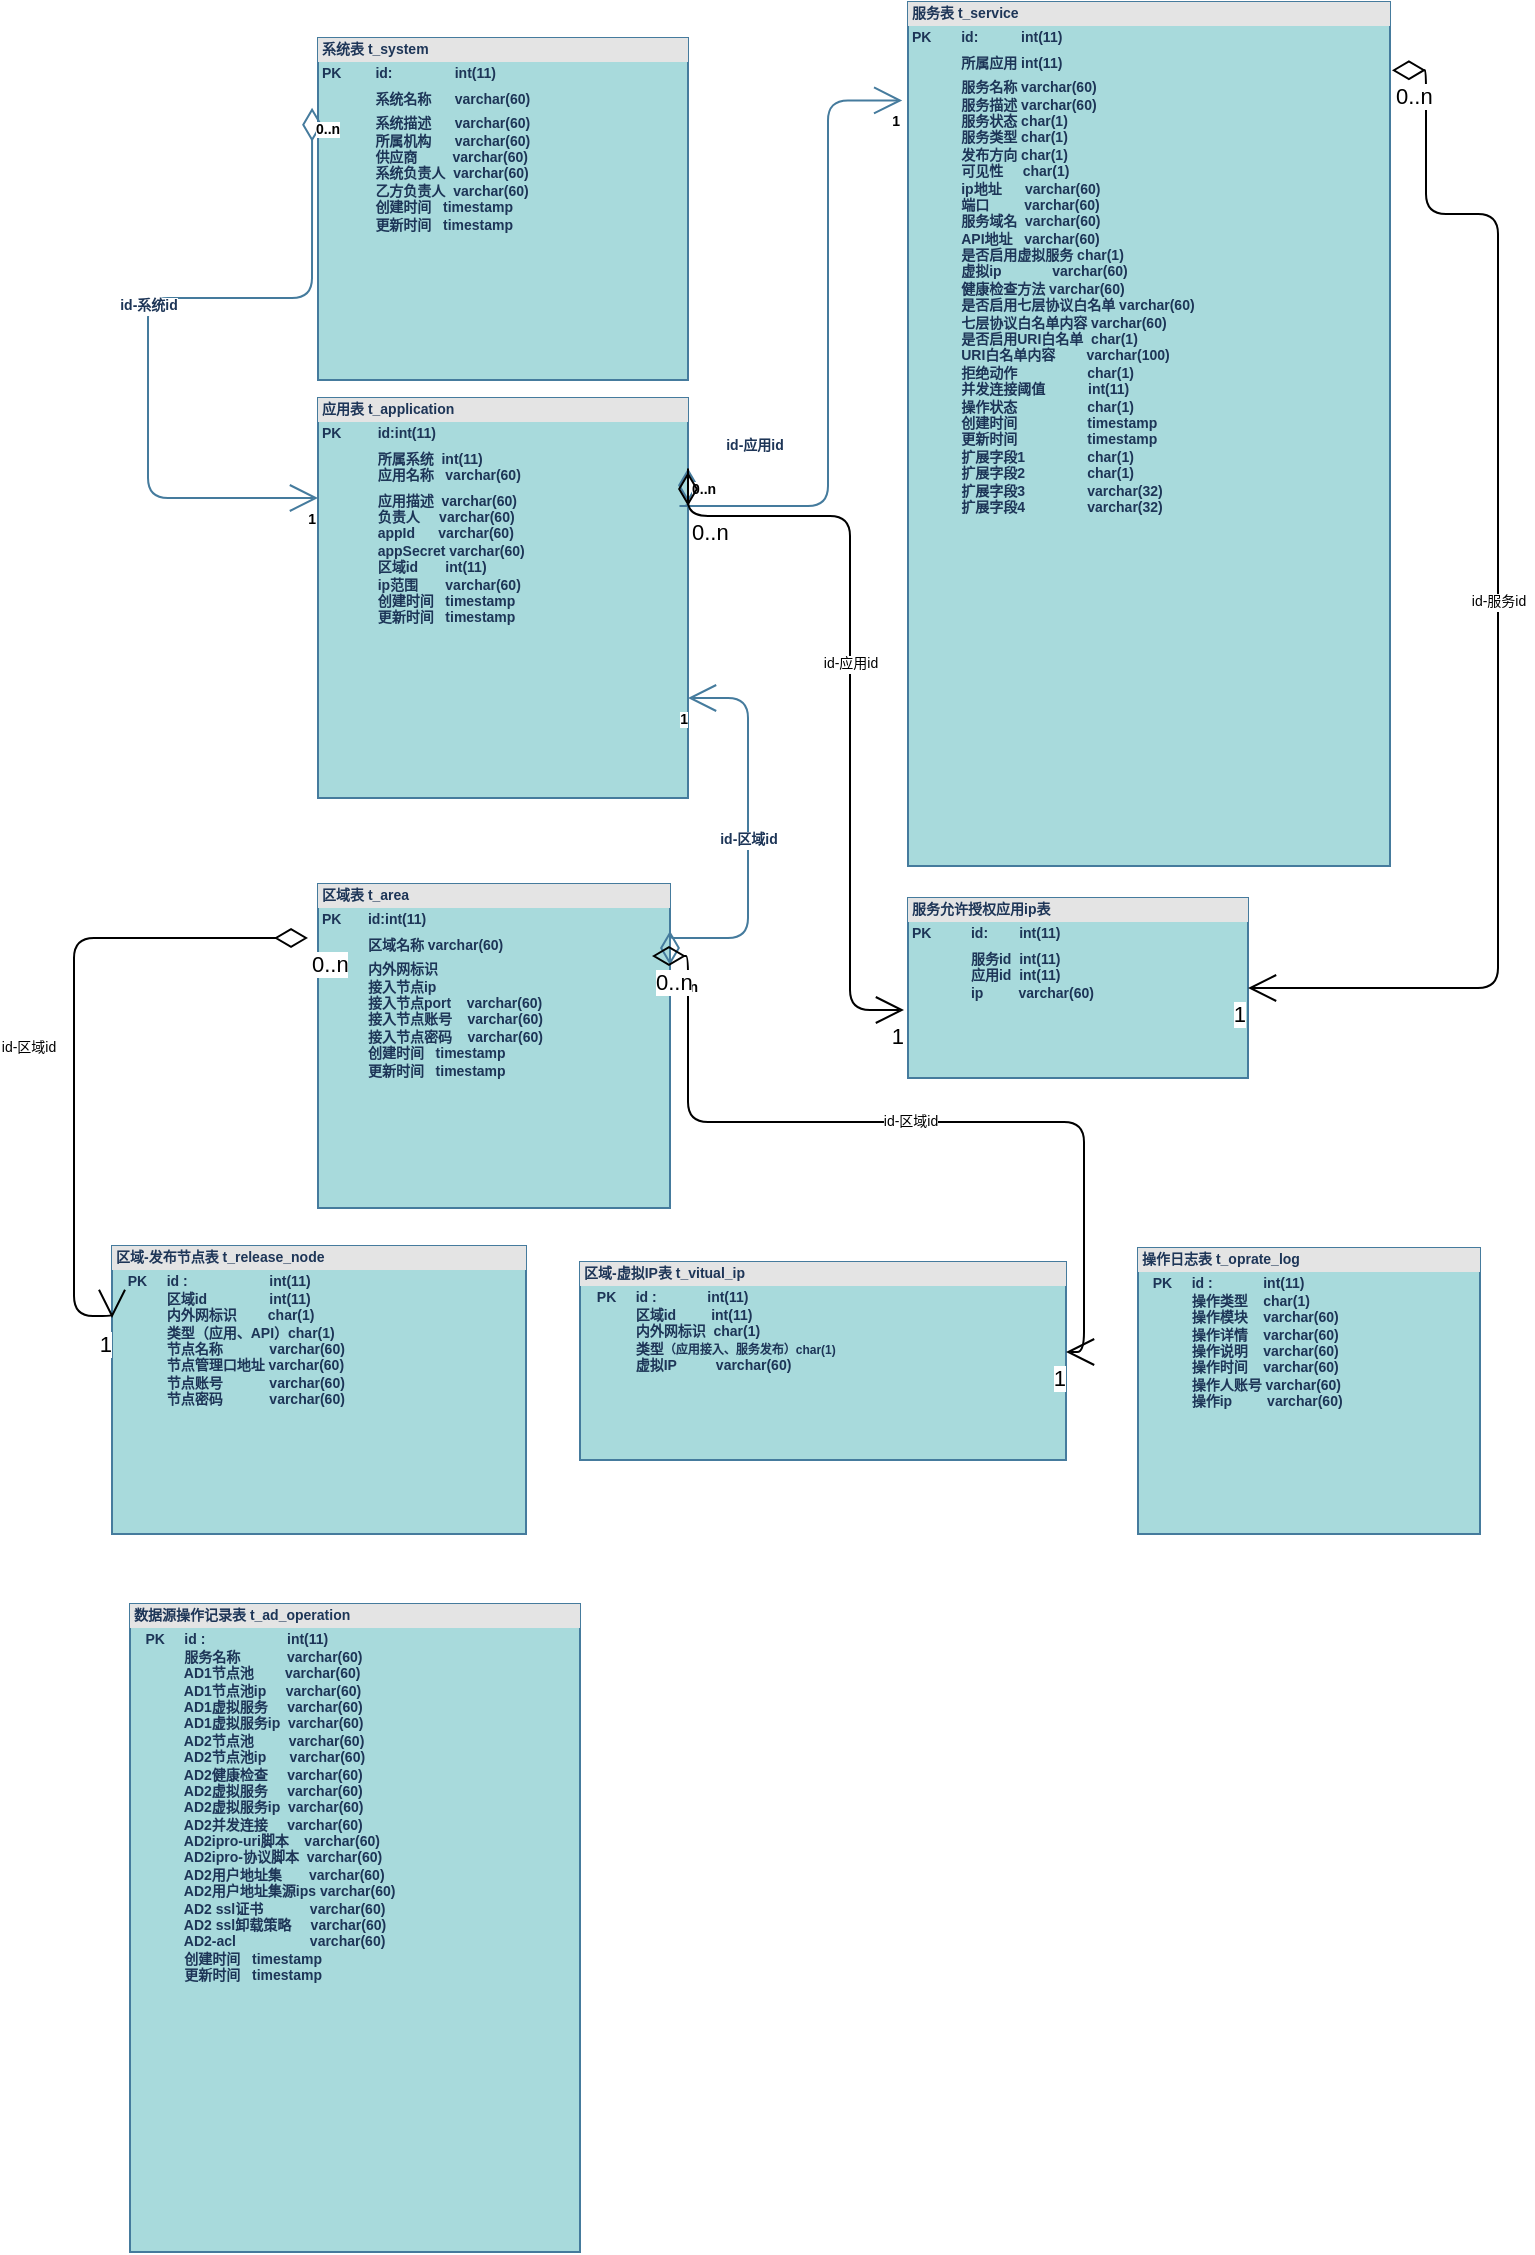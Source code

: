 <mxfile version="14.1.8" type="github" pages="9">
  <diagram id="Q-_7Xz2KOI4kapPG7E8D" name="数据库">
    <mxGraphModel dx="1038" dy="524" grid="1" gridSize="9" guides="1" tooltips="1" connect="1" arrows="1" fold="1" page="1" pageScale="1" pageWidth="827" pageHeight="1169" math="0" shadow="0">
      <root>
        <mxCell id="Y1dotid1MQkd74-I9Rub-0" />
        <mxCell id="Y1dotid1MQkd74-I9Rub-1" parent="Y1dotid1MQkd74-I9Rub-0" />
        <mxCell id="6-R-pUapk2K3knvyRREx-0" value="&lt;div style=&quot;box-sizing: border-box ; width: 100% ; background: rgb(228 , 228 , 228) ; padding: 2px ; font-size: 7px&quot;&gt;系统表 t_system&lt;/div&gt;&lt;table style=&quot;width: 100% ; font-size: 7px&quot; cellpadding=&quot;2&quot; cellspacing=&quot;0&quot;&gt;&lt;tbody style=&quot;font-size: 7px&quot;&gt;&lt;tr style=&quot;font-size: 7px&quot;&gt;&lt;td style=&quot;font-size: 7px&quot;&gt;PK&lt;/td&gt;&lt;td style=&quot;font-size: 7px&quot;&gt;id:&amp;nbsp; &amp;nbsp; &amp;nbsp; &amp;nbsp; &amp;nbsp; &amp;nbsp; &amp;nbsp; &amp;nbsp; int(11)&lt;/td&gt;&lt;/tr&gt;&lt;tr style=&quot;font-size: 7px&quot;&gt;&lt;td style=&quot;font-size: 7px&quot;&gt;&lt;br style=&quot;font-size: 7px&quot;&gt;&lt;/td&gt;&lt;td style=&quot;font-size: 7px&quot;&gt;系统名称&amp;nbsp; &amp;nbsp; &amp;nbsp; varchar(60)&lt;/td&gt;&lt;/tr&gt;&lt;tr style=&quot;font-size: 7px&quot;&gt;&lt;td style=&quot;font-size: 7px&quot;&gt;&lt;/td&gt;&lt;td style=&quot;font-size: 7px&quot;&gt;系统描述&amp;nbsp; &amp;nbsp; &amp;nbsp; varchar(60)&lt;br style=&quot;font-size: 7px&quot;&gt;所属机构&amp;nbsp; &amp;nbsp; &amp;nbsp; varchar(60)&lt;br style=&quot;font-size: 7px&quot;&gt;供应商&amp;nbsp; &amp;nbsp; &amp;nbsp; &amp;nbsp; &amp;nbsp;varchar(60)&lt;br style=&quot;font-size: 7px&quot;&gt;系统负责人&amp;nbsp; varchar(60)&lt;br style=&quot;font-size: 7px&quot;&gt;乙方负责人&amp;nbsp;&amp;nbsp;varchar(60)&lt;br&gt;创建时间&amp;nbsp; &amp;nbsp;timestamp&lt;br&gt;更新时间&amp;nbsp; &amp;nbsp;timestamp&lt;br style=&quot;font-size: 7px&quot;&gt;&lt;br style=&quot;font-size: 7px&quot;&gt;&lt;br style=&quot;font-size: 7px&quot;&gt;&lt;/td&gt;&lt;/tr&gt;&lt;/tbody&gt;&lt;/table&gt;" style="verticalAlign=top;align=left;overflow=fill;html=1;fillColor=#A8DADC;strokeColor=#457B9D;fontColor=#1D3557;fontStyle=1;fontSize=7;" parent="Y1dotid1MQkd74-I9Rub-1" vertex="1">
          <mxGeometry x="175" y="180" width="185" height="171" as="geometry" />
        </mxCell>
        <mxCell id="6-R-pUapk2K3knvyRREx-1" value="&lt;div style=&quot;box-sizing: border-box ; width: 100% ; background: rgb(228 , 228 , 228) ; padding: 2px ; font-size: 7px&quot;&gt;区域表 t_area&lt;/div&gt;&lt;table style=&quot;width: 100% ; font-size: 7px&quot; cellpadding=&quot;2&quot; cellspacing=&quot;0&quot;&gt;&lt;tbody style=&quot;font-size: 7px&quot;&gt;&lt;tr style=&quot;font-size: 7px&quot;&gt;&lt;td style=&quot;font-size: 7px&quot;&gt;PK&lt;/td&gt;&lt;td style=&quot;font-size: 7px&quot;&gt;id:int(11)&lt;/td&gt;&lt;/tr&gt;&lt;tr style=&quot;font-size: 7px&quot;&gt;&lt;td style=&quot;font-size: 7px&quot;&gt;&lt;br style=&quot;font-size: 7px&quot;&gt;&lt;/td&gt;&lt;td style=&quot;font-size: 7px&quot;&gt;区域名称 varchar(60)&lt;/td&gt;&lt;/tr&gt;&lt;tr style=&quot;font-size: 7px&quot;&gt;&lt;td style=&quot;font-size: 7px&quot;&gt;&lt;/td&gt;&lt;td style=&quot;font-size: 7px&quot;&gt;内外网标识&lt;br style=&quot;font-size: 7px&quot;&gt;接入节点ip&lt;br style=&quot;font-size: 7px&quot;&gt;接入节点port&amp;nbsp; &amp;nbsp; varchar(60)&lt;br style=&quot;font-size: 7px&quot;&gt;接入节点账号&amp;nbsp; &amp;nbsp; varchar(60)&lt;br style=&quot;font-size: 7px&quot;&gt;接入节点密码&amp;nbsp; &amp;nbsp; varchar(60)&lt;br&gt;创建时间&amp;nbsp; &amp;nbsp;timestamp&lt;br&gt;更新时间&amp;nbsp; &amp;nbsp;timestamp&lt;br style=&quot;font-size: 7px&quot;&gt;&lt;br style=&quot;font-size: 7px&quot;&gt;&lt;br style=&quot;font-size: 7px&quot;&gt;&lt;br style=&quot;font-size: 7px&quot;&gt;&lt;/td&gt;&lt;/tr&gt;&lt;/tbody&gt;&lt;/table&gt;" style="verticalAlign=top;align=left;overflow=fill;html=1;fillColor=#A8DADC;strokeColor=#457B9D;fontColor=#1D3557;fontStyle=1;fontSize=7;" parent="Y1dotid1MQkd74-I9Rub-1" vertex="1">
          <mxGeometry x="175" y="603" width="176" height="162" as="geometry" />
        </mxCell>
        <mxCell id="6-R-pUapk2K3knvyRREx-3" value="&lt;div style=&quot;box-sizing: border-box ; width: 100% ; background: rgb(228 , 228 , 228) ; padding: 2px ; font-size: 7px&quot;&gt;应用表 t_application&lt;/div&gt;&lt;table style=&quot;width: 100% ; font-size: 7px&quot; cellpadding=&quot;2&quot; cellspacing=&quot;0&quot;&gt;&lt;tbody style=&quot;font-size: 7px&quot;&gt;&lt;tr style=&quot;font-size: 7px&quot;&gt;&lt;td style=&quot;font-size: 7px&quot;&gt;PK&lt;/td&gt;&lt;td style=&quot;font-size: 7px&quot;&gt;id:int(11)&lt;/td&gt;&lt;/tr&gt;&lt;tr style=&quot;font-size: 7px&quot;&gt;&lt;td style=&quot;font-size: 7px&quot;&gt;&lt;br style=&quot;font-size: 7px&quot;&gt;&lt;/td&gt;&lt;td style=&quot;font-size: 7px&quot;&gt;所属系统&amp;nbsp;&amp;nbsp;int(11)&lt;br style=&quot;font-size: 7px&quot;&gt;应用名称&amp;nbsp;&amp;nbsp;&amp;nbsp;varchar(60)&lt;/td&gt;&lt;/tr&gt;&lt;tr style=&quot;font-size: 7px&quot;&gt;&lt;td style=&quot;font-size: 7px&quot;&gt;&lt;br style=&quot;font-size: 7px&quot;&gt;&lt;/td&gt;&lt;td style=&quot;font-size: 7px&quot;&gt;应用描述&amp;nbsp; varchar(60)&lt;br style=&quot;font-size: 7px&quot;&gt;负责人&amp;nbsp; &amp;nbsp; &amp;nbsp;varchar(60)&lt;br style=&quot;font-size: 7px&quot;&gt;appId&amp;nbsp; &amp;nbsp; &amp;nbsp; varchar(60)&lt;br style=&quot;font-size: 7px&quot;&gt;appSecret&amp;nbsp;varchar(60)&lt;br style=&quot;font-size: 7px&quot;&gt;区域id&amp;nbsp; &amp;nbsp; &amp;nbsp; &amp;nbsp;int(11)&lt;br style=&quot;font-size: 7px&quot;&gt;ip范围&amp;nbsp; &amp;nbsp; &amp;nbsp; &amp;nbsp;varchar(60)&lt;br&gt;创建时间&amp;nbsp; &amp;nbsp;timestamp&lt;br&gt;更新时间&amp;nbsp; &amp;nbsp;timestamp&lt;br style=&quot;font-size: 7px&quot;&gt;&lt;br style=&quot;font-size: 7px&quot;&gt;&lt;br style=&quot;font-size: 7px&quot;&gt;&lt;/td&gt;&lt;/tr&gt;&lt;/tbody&gt;&lt;/table&gt;" style="verticalAlign=top;align=left;overflow=fill;html=1;fillColor=#A8DADC;strokeColor=#457B9D;fontColor=#1D3557;fontStyle=1;fontSize=7;" parent="Y1dotid1MQkd74-I9Rub-1" vertex="1">
          <mxGeometry x="175" y="360" width="185" height="200" as="geometry" />
        </mxCell>
        <mxCell id="6-R-pUapk2K3knvyRREx-5" value="&lt;div style=&quot;box-sizing: border-box ; width: 100% ; background: rgb(228 , 228 , 228) ; padding: 2px ; font-size: 7px&quot;&gt;服务表 t_service&lt;/div&gt;&lt;table style=&quot;width: 100% ; font-size: 7px&quot; cellpadding=&quot;2&quot; cellspacing=&quot;0&quot;&gt;&lt;tbody style=&quot;font-size: 7px&quot;&gt;&lt;tr style=&quot;font-size: 7px&quot;&gt;&lt;td style=&quot;font-size: 7px&quot;&gt;PK&lt;/td&gt;&lt;td style=&quot;font-size: 7px&quot;&gt;id:&amp;nbsp; &amp;nbsp; &amp;nbsp; &amp;nbsp; &amp;nbsp; &amp;nbsp;int(11)&lt;/td&gt;&lt;/tr&gt;&lt;tr style=&quot;font-size: 7px&quot;&gt;&lt;td style=&quot;font-size: 7px&quot;&gt;&lt;br style=&quot;font-size: 7px&quot;&gt;&lt;/td&gt;&lt;td style=&quot;font-size: 7px&quot;&gt;所属应用 int(11)&lt;/td&gt;&lt;/tr&gt;&lt;tr style=&quot;font-size: 7px&quot;&gt;&lt;td style=&quot;font-size: 7px&quot;&gt;&lt;br style=&quot;font-size: 7px&quot;&gt;&lt;/td&gt;&lt;td style=&quot;font-size: 7px&quot;&gt;服务名称&amp;nbsp;varchar(60)&lt;br style=&quot;font-size: 7px&quot;&gt;服务描述&amp;nbsp;varchar(60)&lt;br style=&quot;font-size: 7px&quot;&gt;服务状态 char(1)&lt;br style=&quot;font-size: 7px&quot;&gt;服务类型 char(1)&lt;br style=&quot;font-size: 7px&quot;&gt;发布方向 char(1)&lt;br style=&quot;font-size: 7px&quot;&gt;可见性&amp;nbsp; &amp;nbsp; &amp;nbsp;char(1)&lt;br style=&quot;font-size: 7px&quot;&gt;ip地址&amp;nbsp; &amp;nbsp; &amp;nbsp; varchar(60)&lt;br style=&quot;font-size: 7px&quot;&gt;端口&amp;nbsp; &amp;nbsp; &amp;nbsp; &amp;nbsp; &amp;nbsp;varchar(60)&lt;br style=&quot;font-size: 7px&quot;&gt;服务域名&amp;nbsp; varchar(60)&lt;br style=&quot;font-size: 7px&quot;&gt;API地址&amp;nbsp; &amp;nbsp;varchar(60)&lt;br style=&quot;font-size: 7px&quot;&gt;是否启用虚拟服务&amp;nbsp;char(1)&lt;br style=&quot;font-size: 7px&quot;&gt;虚拟ip&amp;nbsp; &amp;nbsp; &amp;nbsp; &amp;nbsp; &amp;nbsp; &amp;nbsp; &amp;nbsp;varchar(60)&lt;br style=&quot;font-size: 7px&quot;&gt;健康检查方法&amp;nbsp;varchar(60)&lt;br style=&quot;font-size: 7px&quot;&gt;是否启用七层协议白名单&amp;nbsp;varchar(60)&lt;br style=&quot;font-size: 7px&quot;&gt;七层协议白名单内容&amp;nbsp;varchar(60)&lt;br style=&quot;font-size: 7px&quot;&gt;是否启用URI白名单&amp;nbsp;&amp;nbsp;char(1)&lt;br&gt;URI白名单内容&amp;nbsp; &amp;nbsp; &amp;nbsp; &amp;nbsp; varchar(100)&lt;br style=&quot;font-size: 7px&quot;&gt;拒绝动作&amp;nbsp; &amp;nbsp; &amp;nbsp; &amp;nbsp; &amp;nbsp; &amp;nbsp; &amp;nbsp; &amp;nbsp; &amp;nbsp; char(1)&lt;br style=&quot;font-size: 7px&quot;&gt;并发连接阈值&amp;nbsp; &amp;nbsp; &amp;nbsp; &amp;nbsp; &amp;nbsp; &amp;nbsp;int(11)&lt;br style=&quot;font-size: 7px&quot;&gt;操作状态&amp;nbsp; &amp;nbsp; &amp;nbsp; &amp;nbsp; &amp;nbsp; &amp;nbsp; &amp;nbsp; &amp;nbsp; &amp;nbsp; char(1)&lt;br&gt;创建时间&amp;nbsp; &amp;nbsp; &amp;nbsp; &amp;nbsp; &amp;nbsp; &amp;nbsp; &amp;nbsp; &amp;nbsp; &amp;nbsp; timestamp&lt;br&gt;更新时间&amp;nbsp; &amp;nbsp; &amp;nbsp; &amp;nbsp; &amp;nbsp; &amp;nbsp; &amp;nbsp; &amp;nbsp; &amp;nbsp; timestamp&lt;br&gt;扩展字段1&amp;nbsp; &amp;nbsp; &amp;nbsp; &amp;nbsp; &amp;nbsp; &amp;nbsp; &amp;nbsp; &amp;nbsp; char(1)&lt;br&gt;扩展字段2&amp;nbsp; &amp;nbsp; &amp;nbsp; &amp;nbsp; &amp;nbsp; &amp;nbsp; &amp;nbsp; &amp;nbsp; char(1)&lt;br&gt;扩展字段3&amp;nbsp; &amp;nbsp; &amp;nbsp; &amp;nbsp; &amp;nbsp; &amp;nbsp; &amp;nbsp; &amp;nbsp; varchar(32)&lt;br&gt;扩展字段4&amp;nbsp; &amp;nbsp; &amp;nbsp; &amp;nbsp; &amp;nbsp; &amp;nbsp; &amp;nbsp; &amp;nbsp; varchar(32)&lt;br&gt;&lt;/td&gt;&lt;/tr&gt;&lt;/tbody&gt;&lt;/table&gt;" style="verticalAlign=top;align=left;overflow=fill;html=1;fillColor=#A8DADC;strokeColor=#457B9D;fontColor=#1D3557;fontStyle=1;fontSize=7;" parent="Y1dotid1MQkd74-I9Rub-1" vertex="1">
          <mxGeometry x="470" y="162" width="241" height="432" as="geometry" />
        </mxCell>
        <mxCell id="6-R-pUapk2K3knvyRREx-9" value="id-系统id" style="endArrow=open;html=1;endSize=12;startArrow=diamondThin;startSize=14;startFill=0;edgeStyle=orthogonalEdgeStyle;strokeColor=#457B9D;fillColor=#A8DADC;fontColor=#1D3557;exitX=-0.016;exitY=0.204;exitDx=0;exitDy=0;exitPerimeter=0;fontStyle=1;entryX=0;entryY=0.25;entryDx=0;entryDy=0;fontSize=7;" parent="Y1dotid1MQkd74-I9Rub-1" source="6-R-pUapk2K3knvyRREx-0" target="6-R-pUapk2K3knvyRREx-3" edge="1">
          <mxGeometry relative="1" as="geometry">
            <mxPoint x="130" y="310" as="sourcePoint" />
            <mxPoint x="190" y="540" as="targetPoint" />
            <Array as="points">
              <mxPoint x="137" y="310" />
              <mxPoint x="90" y="310" />
              <mxPoint x="90" y="523" />
            </Array>
          </mxGeometry>
        </mxCell>
        <mxCell id="6-R-pUapk2K3knvyRREx-10" value="0..n" style="edgeLabel;resizable=0;html=1;align=left;verticalAlign=top;fontStyle=1;fontSize=7;" parent="6-R-pUapk2K3knvyRREx-9" connectable="0" vertex="1">
          <mxGeometry x="-1" relative="1" as="geometry" />
        </mxCell>
        <mxCell id="6-R-pUapk2K3knvyRREx-11" value="1" style="edgeLabel;resizable=0;html=1;align=right;verticalAlign=top;fontStyle=1;fontSize=7;" parent="6-R-pUapk2K3knvyRREx-9" connectable="0" vertex="1">
          <mxGeometry x="1" relative="1" as="geometry" />
        </mxCell>
        <mxCell id="6-R-pUapk2K3knvyRREx-12" value="id-区域id" style="endArrow=open;html=1;endSize=12;startArrow=diamondThin;startSize=14;startFill=0;edgeStyle=orthogonalEdgeStyle;strokeColor=#457B9D;fillColor=#A8DADC;fontColor=#1D3557;entryX=1;entryY=0.75;entryDx=0;entryDy=0;exitX=1;exitY=0.25;exitDx=0;exitDy=0;fontStyle=1;fontSize=7;" parent="Y1dotid1MQkd74-I9Rub-1" source="6-R-pUapk2K3knvyRREx-1" target="6-R-pUapk2K3knvyRREx-3" edge="1">
          <mxGeometry relative="1" as="geometry">
            <mxPoint x="460" y="310" as="sourcePoint" />
            <mxPoint x="390" y="650" as="targetPoint" />
            <Array as="points">
              <mxPoint x="355" y="630" />
              <mxPoint x="390" y="630" />
              <mxPoint x="390" y="518" />
            </Array>
          </mxGeometry>
        </mxCell>
        <mxCell id="6-R-pUapk2K3knvyRREx-13" value="0..n" style="edgeLabel;resizable=0;html=1;align=left;verticalAlign=top;fontStyle=1;fontSize=7;" parent="6-R-pUapk2K3knvyRREx-12" connectable="0" vertex="1">
          <mxGeometry x="-1" relative="1" as="geometry" />
        </mxCell>
        <mxCell id="6-R-pUapk2K3knvyRREx-14" value="1" style="edgeLabel;resizable=0;html=1;align=right;verticalAlign=top;fontStyle=1;fontSize=7;" parent="6-R-pUapk2K3knvyRREx-12" connectable="0" vertex="1">
          <mxGeometry x="1" relative="1" as="geometry" />
        </mxCell>
        <mxCell id="6-R-pUapk2K3knvyRREx-15" value="id-应用id" style="endArrow=open;html=1;endSize=12;startArrow=diamondThin;startSize=14;startFill=0;edgeStyle=orthogonalEdgeStyle;strokeColor=#457B9D;fillColor=#A8DADC;fontColor=#1D3557;exitX=1;exitY=0.176;exitDx=0;exitDy=0;exitPerimeter=0;fontStyle=1;fontSize=7;entryX=-0.012;entryY=0.114;entryDx=0;entryDy=0;entryPerimeter=0;" parent="Y1dotid1MQkd74-I9Rub-1" source="6-R-pUapk2K3knvyRREx-3" target="6-R-pUapk2K3knvyRREx-5" edge="1">
          <mxGeometry x="-0.635" y="30" relative="1" as="geometry">
            <mxPoint x="334" y="380" as="sourcePoint" />
            <mxPoint x="494" y="380" as="targetPoint" />
            <Array as="points">
              <mxPoint x="355" y="414" />
              <mxPoint x="430" y="414" />
              <mxPoint x="430" y="280" />
            </Array>
            <mxPoint as="offset" />
          </mxGeometry>
        </mxCell>
        <mxCell id="6-R-pUapk2K3knvyRREx-16" value="0..n" style="edgeLabel;resizable=0;html=1;align=left;verticalAlign=top;fontStyle=1;fontSize=7;" parent="6-R-pUapk2K3knvyRREx-15" connectable="0" vertex="1">
          <mxGeometry x="-1" relative="1" as="geometry" />
        </mxCell>
        <mxCell id="6-R-pUapk2K3knvyRREx-17" value="1" style="edgeLabel;resizable=0;html=1;align=right;verticalAlign=top;fontStyle=1;fontSize=7;" parent="6-R-pUapk2K3knvyRREx-15" connectable="0" vertex="1">
          <mxGeometry x="1" relative="1" as="geometry" />
        </mxCell>
        <mxCell id="3NZCnvHQOi-J6_FCVrIb-0" value="&lt;div style=&quot;box-sizing: border-box; width: 100%; background: rgb(228, 228, 228); padding: 2px; font-size: 7px;&quot;&gt;服务允许授权应用ip表&amp;nbsp;&lt;/div&gt;&lt;table style=&quot;width: 100%; font-size: 7px;&quot; cellpadding=&quot;2&quot; cellspacing=&quot;0&quot;&gt;&lt;tbody style=&quot;font-size: 7px;&quot;&gt;&lt;tr style=&quot;font-size: 7px;&quot;&gt;&lt;td style=&quot;font-size: 7px;&quot;&gt;PK&lt;/td&gt;&lt;td style=&quot;font-size: 7px;&quot;&gt;id:&amp;nbsp; &amp;nbsp; &amp;nbsp; &amp;nbsp; int(11)&lt;/td&gt;&lt;/tr&gt;&lt;tr style=&quot;font-size: 7px;&quot;&gt;&lt;td style=&quot;font-size: 7px;&quot;&gt;&lt;br style=&quot;font-size: 7px;&quot;&gt;&lt;/td&gt;&lt;td style=&quot;font-size: 7px;&quot;&gt;服务id&amp;nbsp; int(11)&lt;br style=&quot;font-size: 7px;&quot;&gt;应用id&amp;nbsp; int(11)&lt;br style=&quot;font-size: 7px;&quot;&gt;ip&amp;nbsp; &amp;nbsp; &amp;nbsp; &amp;nbsp; &amp;nbsp;varchar(60)&lt;/td&gt;&lt;/tr&gt;&lt;tr style=&quot;font-size: 7px;&quot;&gt;&lt;td style=&quot;font-size: 7px;&quot;&gt;&lt;br style=&quot;font-size: 7px;&quot;&gt;&lt;/td&gt;&lt;td style=&quot;font-size: 7px;&quot;&gt;&lt;br style=&quot;font-size: 7px;&quot;&gt;&lt;br style=&quot;font-size: 7px;&quot;&gt;&lt;br style=&quot;font-size: 7px;&quot;&gt;&lt;/td&gt;&lt;/tr&gt;&lt;/tbody&gt;&lt;/table&gt;" style="verticalAlign=top;align=left;overflow=fill;html=1;fillColor=#A8DADC;strokeColor=#457B9D;fontColor=#1D3557;fontStyle=1;fontSize=7;" parent="Y1dotid1MQkd74-I9Rub-1" vertex="1">
          <mxGeometry x="470" y="610" width="170" height="90" as="geometry" />
        </mxCell>
        <mxCell id="YNAhKCjEdgrhGXWsOLfC-1" value="&lt;div style=&quot;box-sizing: border-box ; width: 100% ; background: rgb(228 , 228 , 228) ; padding: 2px ; font-size: 7px&quot;&gt;操作日志表 t_oprate_log&lt;/div&gt;&lt;table style=&quot;width: 100% ; font-size: 7px&quot; cellpadding=&quot;2&quot; cellspacing=&quot;0&quot;&gt;&lt;tbody style=&quot;font-size: 7px&quot;&gt;&lt;tr style=&quot;font-size: 7px&quot;&gt;&lt;td style=&quot;font-size: 7px&quot;&gt;&lt;br style=&quot;font-size: 7px&quot;&gt;&lt;/td&gt;&lt;td style=&quot;font-size: 7px&quot;&gt;PK&amp;nbsp; &amp;nbsp; &amp;nbsp;id :&amp;nbsp; &amp;nbsp; &amp;nbsp; &amp;nbsp; &amp;nbsp; &amp;nbsp; &amp;nbsp;int(11)&lt;br style=&quot;font-size: 7px&quot;&gt;&amp;nbsp; &amp;nbsp; &amp;nbsp; &amp;nbsp; &amp;nbsp; 操作类型&amp;nbsp; &amp;nbsp; char(1)&lt;br style=&quot;font-size: 7px&quot;&gt;&amp;nbsp; &amp;nbsp; &amp;nbsp; &amp;nbsp; &amp;nbsp; 操作模块&amp;nbsp; &amp;nbsp; varchar(60)&lt;br style=&quot;font-size: 7px&quot;&gt;&amp;nbsp; &amp;nbsp; &amp;nbsp; &amp;nbsp; &amp;nbsp; 操作详情&amp;nbsp; &amp;nbsp; varchar(60)&lt;br style=&quot;font-size: 7px&quot;&gt;&amp;nbsp; &amp;nbsp; &amp;nbsp; &amp;nbsp; &amp;nbsp; 操作说明&amp;nbsp; &amp;nbsp; varchar(60)&lt;br style=&quot;font-size: 7px&quot;&gt;&amp;nbsp; &amp;nbsp; &amp;nbsp; &amp;nbsp; &amp;nbsp; 操作时间&amp;nbsp; &amp;nbsp; varchar(60)&lt;br style=&quot;font-size: 7px&quot;&gt;&amp;nbsp; &amp;nbsp; &amp;nbsp; &amp;nbsp; &amp;nbsp; 操作人账号 varchar(60)&lt;br style=&quot;font-size: 7px&quot;&gt;&amp;nbsp; &amp;nbsp; &amp;nbsp; &amp;nbsp; &amp;nbsp; 操作ip&amp;nbsp; &amp;nbsp; &amp;nbsp; &amp;nbsp; &amp;nbsp;varchar(60)&lt;br style=&quot;font-size: 7px&quot;&gt;&lt;br style=&quot;font-size: 7px&quot;&gt;&lt;/td&gt;&lt;/tr&gt;&lt;tr style=&quot;font-size: 7px&quot;&gt;&lt;td style=&quot;font-size: 7px&quot;&gt;&lt;br style=&quot;font-size: 7px&quot;&gt;&lt;/td&gt;&lt;td style=&quot;font-size: 7px&quot;&gt;&lt;/td&gt;&lt;td style=&quot;font-size: 7px&quot;&gt;&lt;br style=&quot;font-size: 7px&quot;&gt;&lt;br style=&quot;font-size: 7px&quot;&gt;&lt;/td&gt;&lt;td style=&quot;font-size: 7px&quot;&gt;&lt;br style=&quot;font-size: 7px&quot;&gt;&lt;/td&gt;&lt;td style=&quot;font-size: 7px&quot;&gt;&lt;/td&gt;&lt;td style=&quot;font-size: 7px&quot;&gt;&lt;/td&gt;&lt;td style=&quot;font-size: 7px&quot;&gt;&lt;/td&gt;&lt;td style=&quot;font-size: 7px&quot;&gt;&lt;/td&gt;&lt;/tr&gt;&lt;tr style=&quot;font-size: 7px&quot;&gt;&lt;td style=&quot;font-size: 7px&quot;&gt;&lt;/td&gt;&lt;td style=&quot;font-size: 7px&quot;&gt;&amp;nbsp; &amp;nbsp; &amp;nbsp;&lt;br style=&quot;font-size: 7px&quot;&gt;&lt;br style=&quot;font-size: 7px&quot;&gt;&lt;br style=&quot;font-size: 7px&quot;&gt;&lt;/td&gt;&lt;/tr&gt;&lt;/tbody&gt;&lt;/table&gt;" style="verticalAlign=top;align=left;overflow=fill;html=1;fillColor=#A8DADC;strokeColor=#457B9D;fontColor=#1D3557;fontStyle=1;fontSize=7;" parent="Y1dotid1MQkd74-I9Rub-1" vertex="1">
          <mxGeometry x="585" y="785" width="171" height="143" as="geometry" />
        </mxCell>
        <mxCell id="YNAhKCjEdgrhGXWsOLfC-2" value="&lt;div style=&quot;box-sizing: border-box ; width: 100% ; background: rgb(228 , 228 , 228) ; padding: 2px ; font-size: 7px&quot;&gt;区域-发布节点表 t_release_node&lt;/div&gt;&lt;table style=&quot;width: 100% ; font-size: 7px&quot; cellpadding=&quot;2&quot; cellspacing=&quot;0&quot;&gt;&lt;tbody style=&quot;font-size: 7px&quot;&gt;&lt;tr style=&quot;font-size: 7px&quot;&gt;&lt;td style=&quot;font-size: 7px&quot;&gt;&lt;br style=&quot;font-size: 7px&quot;&gt;&lt;/td&gt;&lt;td style=&quot;font-size: 7px&quot;&gt;PK&amp;nbsp; &amp;nbsp; &amp;nbsp;id :&amp;nbsp; &amp;nbsp; &amp;nbsp; &amp;nbsp; &amp;nbsp; &amp;nbsp; &amp;nbsp; &amp;nbsp; &amp;nbsp; &amp;nbsp; &amp;nbsp;int(11)&lt;br style=&quot;font-size: 7px&quot;&gt;&amp;nbsp; &amp;nbsp; &amp;nbsp; &amp;nbsp; &amp;nbsp; 区域id&amp;nbsp; &amp;nbsp; &amp;nbsp; &amp;nbsp; &amp;nbsp; &amp;nbsp; &amp;nbsp; &amp;nbsp; int(11)&lt;br style=&quot;font-size: 7px&quot;&gt;&amp;nbsp; &amp;nbsp; &amp;nbsp; &amp;nbsp; &amp;nbsp; 内外网标识&amp;nbsp; &amp;nbsp; &amp;nbsp; &amp;nbsp; char(1)&lt;br&gt;&amp;nbsp; &amp;nbsp; &amp;nbsp; &amp;nbsp; &amp;nbsp; 类型（应用、API）char(1)&lt;br style=&quot;font-size: 7px&quot;&gt;&amp;nbsp; &amp;nbsp; &amp;nbsp; &amp;nbsp; &amp;nbsp; 节点名称&amp;nbsp; &amp;nbsp; &amp;nbsp; &amp;nbsp; &amp;nbsp; &amp;nbsp; varchar(60)&lt;br style=&quot;font-size: 7px&quot;&gt;&amp;nbsp; &amp;nbsp; &amp;nbsp; &amp;nbsp; &amp;nbsp; 节点管理口地址 varchar(60)&lt;br style=&quot;font-size: 7px&quot;&gt;&amp;nbsp; &amp;nbsp; &amp;nbsp; &amp;nbsp; &amp;nbsp; 节点账号&amp;nbsp; &amp;nbsp; &amp;nbsp; &amp;nbsp; &amp;nbsp; &amp;nbsp; varchar(60)&lt;br style=&quot;font-size: 7px&quot;&gt;&amp;nbsp; &amp;nbsp; &amp;nbsp; &amp;nbsp; &amp;nbsp; 节点密码&amp;nbsp; &amp;nbsp; &amp;nbsp; &amp;nbsp; &amp;nbsp; &amp;nbsp; varchar(60)&lt;br&gt;&lt;br style=&quot;font-size: 7px&quot;&gt;&amp;nbsp; &amp;nbsp; &amp;nbsp; &amp;nbsp; &amp;nbsp;&amp;nbsp;&lt;br style=&quot;font-size: 7px&quot;&gt;&lt;br style=&quot;font-size: 7px&quot;&gt;&amp;nbsp;&lt;br style=&quot;font-size: 7px&quot;&gt;&lt;br style=&quot;font-size: 7px&quot;&gt;&lt;br style=&quot;font-size: 7px&quot;&gt;&lt;br style=&quot;font-size: 7px&quot;&gt;&lt;/td&gt;&lt;/tr&gt;&lt;tr style=&quot;font-size: 7px&quot;&gt;&lt;td style=&quot;font-size: 7px&quot;&gt;&lt;br style=&quot;font-size: 7px&quot;&gt;&lt;/td&gt;&lt;td style=&quot;font-size: 7px&quot;&gt;&lt;/td&gt;&lt;td style=&quot;font-size: 7px&quot;&gt;&lt;br style=&quot;font-size: 7px&quot;&gt;&lt;br style=&quot;font-size: 7px&quot;&gt;&lt;/td&gt;&lt;td style=&quot;font-size: 7px&quot;&gt;&lt;br style=&quot;font-size: 7px&quot;&gt;&lt;/td&gt;&lt;td style=&quot;font-size: 7px&quot;&gt;&lt;/td&gt;&lt;td style=&quot;font-size: 7px&quot;&gt;&lt;/td&gt;&lt;td style=&quot;font-size: 7px&quot;&gt;&lt;/td&gt;&lt;td style=&quot;font-size: 7px&quot;&gt;&lt;/td&gt;&lt;/tr&gt;&lt;tr style=&quot;font-size: 7px&quot;&gt;&lt;td style=&quot;font-size: 7px&quot;&gt;&lt;/td&gt;&lt;td style=&quot;font-size: 7px&quot;&gt;&amp;nbsp; &amp;nbsp; &amp;nbsp;&lt;br style=&quot;font-size: 7px&quot;&gt;&lt;br style=&quot;font-size: 7px&quot;&gt;&lt;br style=&quot;font-size: 7px&quot;&gt;&lt;/td&gt;&lt;/tr&gt;&lt;/tbody&gt;&lt;/table&gt;" style="verticalAlign=top;align=left;overflow=fill;html=1;fillColor=#A8DADC;strokeColor=#457B9D;fontColor=#1D3557;fontStyle=1;fontSize=7;" parent="Y1dotid1MQkd74-I9Rub-1" vertex="1">
          <mxGeometry x="72" y="784" width="207" height="144" as="geometry" />
        </mxCell>
        <mxCell id="YNAhKCjEdgrhGXWsOLfC-4" value="&lt;div style=&quot;box-sizing: border-box ; width: 100% ; background: rgb(228 , 228 , 228) ; padding: 2px ; font-size: 7px&quot;&gt;区域-虚拟IP表 t_vitual_ip&lt;/div&gt;&lt;table style=&quot;width: 100% ; font-size: 7px&quot; cellpadding=&quot;2&quot; cellspacing=&quot;0&quot;&gt;&lt;tbody style=&quot;font-size: 7px&quot;&gt;&lt;tr style=&quot;font-size: 7px&quot;&gt;&lt;td style=&quot;font-size: 7px&quot;&gt;&lt;br style=&quot;font-size: 7px&quot;&gt;&lt;/td&gt;&lt;td&gt;&lt;span style=&quot;font-size: 7px&quot;&gt;PK&amp;nbsp; &amp;nbsp; &amp;nbsp;id :&amp;nbsp; &amp;nbsp; &amp;nbsp; &amp;nbsp; &amp;nbsp; &amp;nbsp; &amp;nbsp;int(11)&lt;br style=&quot;font-size: 7px&quot;&gt;&amp;nbsp; &amp;nbsp; &amp;nbsp; &amp;nbsp; &amp;nbsp; 区域id&amp;nbsp; &amp;nbsp; &amp;nbsp; &amp;nbsp; &amp;nbsp;int(11)&lt;br style=&quot;font-size: 7px&quot;&gt;&amp;nbsp; &amp;nbsp; &amp;nbsp; &amp;nbsp; &amp;nbsp; 内外网标识&amp;nbsp; char(1)&lt;br style=&quot;font-size: 7px&quot;&gt;&amp;nbsp; &amp;nbsp; &amp;nbsp; &amp;nbsp; &amp;nbsp; 类型&lt;/span&gt;&lt;font style=&quot;font-size: 6px&quot;&gt;（应用接入、服务发布）char(1)&lt;/font&gt;&lt;br style=&quot;font-size: 7px&quot;&gt;&lt;span style=&quot;font-size: 7px&quot;&gt;&amp;nbsp; &amp;nbsp; &amp;nbsp; &amp;nbsp; &amp;nbsp; 虚拟IP&amp;nbsp; &amp;nbsp; &amp;nbsp; &amp;nbsp; &amp;nbsp; &lt;/span&gt;varchar(60)&lt;br style=&quot;font-size: 7px&quot;&gt;&lt;br style=&quot;font-size: 7px&quot;&gt;&lt;br style=&quot;font-size: 7px&quot;&gt;&lt;span style=&quot;font-size: 7px&quot;&gt;&amp;nbsp;&lt;/span&gt;&lt;br style=&quot;font-size: 7px&quot;&gt;&lt;br style=&quot;font-size: 7px&quot;&gt;&lt;br style=&quot;font-size: 7px&quot;&gt;&lt;br style=&quot;font-size: 7px&quot;&gt;&lt;/td&gt;&lt;/tr&gt;&lt;tr style=&quot;font-size: 7px&quot;&gt;&lt;td style=&quot;font-size: 7px&quot;&gt;&lt;br style=&quot;font-size: 7px&quot;&gt;&lt;/td&gt;&lt;td style=&quot;font-size: 7px&quot;&gt;&lt;/td&gt;&lt;td style=&quot;font-size: 7px&quot;&gt;&lt;br style=&quot;font-size: 7px&quot;&gt;&lt;br style=&quot;font-size: 7px&quot;&gt;&lt;/td&gt;&lt;td style=&quot;font-size: 7px&quot;&gt;&lt;br style=&quot;font-size: 7px&quot;&gt;&lt;/td&gt;&lt;td style=&quot;font-size: 7px&quot;&gt;&lt;/td&gt;&lt;td style=&quot;font-size: 7px&quot;&gt;&lt;/td&gt;&lt;td style=&quot;font-size: 7px&quot;&gt;&lt;/td&gt;&lt;td style=&quot;font-size: 7px&quot;&gt;&lt;/td&gt;&lt;/tr&gt;&lt;tr style=&quot;font-size: 7px&quot;&gt;&lt;td style=&quot;font-size: 7px&quot;&gt;&lt;/td&gt;&lt;td style=&quot;font-size: 7px&quot;&gt;&amp;nbsp; &amp;nbsp; &amp;nbsp;&lt;br style=&quot;font-size: 7px&quot;&gt;&lt;br style=&quot;font-size: 7px&quot;&gt;&lt;br style=&quot;font-size: 7px&quot;&gt;&lt;/td&gt;&lt;/tr&gt;&lt;/tbody&gt;&lt;/table&gt;" style="verticalAlign=top;align=left;overflow=fill;html=1;fillColor=#A8DADC;strokeColor=#457B9D;fontColor=#1D3557;fontStyle=1;fontSize=7;" parent="Y1dotid1MQkd74-I9Rub-1" vertex="1">
          <mxGeometry x="306" y="792" width="243" height="99" as="geometry" />
        </mxCell>
        <mxCell id="FfkOfaxqL9zrIfJvDPvw-8" value="id-区域id" style="endArrow=open;html=1;endSize=12;startArrow=diamondThin;startSize=14;startFill=0;edgeStyle=orthogonalEdgeStyle;fontSize=7;entryX=0;entryY=0.25;entryDx=0;entryDy=0;" parent="Y1dotid1MQkd74-I9Rub-1" target="YNAhKCjEdgrhGXWsOLfC-2" edge="1">
          <mxGeometry x="0.051" y="-23" relative="1" as="geometry">
            <mxPoint x="170" y="630" as="sourcePoint" />
            <mxPoint x="268" y="648" as="targetPoint" />
            <Array as="points">
              <mxPoint x="53" y="630" />
              <mxPoint x="53" y="819" />
            </Array>
            <mxPoint as="offset" />
          </mxGeometry>
        </mxCell>
        <mxCell id="FfkOfaxqL9zrIfJvDPvw-9" value="0..n" style="edgeLabel;resizable=0;html=1;align=left;verticalAlign=top;" parent="FfkOfaxqL9zrIfJvDPvw-8" connectable="0" vertex="1">
          <mxGeometry x="-1" relative="1" as="geometry" />
        </mxCell>
        <mxCell id="FfkOfaxqL9zrIfJvDPvw-10" value="1" style="edgeLabel;resizable=0;html=1;align=right;verticalAlign=top;" parent="FfkOfaxqL9zrIfJvDPvw-8" connectable="0" vertex="1">
          <mxGeometry x="1" relative="1" as="geometry" />
        </mxCell>
        <mxCell id="FfkOfaxqL9zrIfJvDPvw-11" value="id-区域id" style="endArrow=open;html=1;endSize=12;startArrow=diamondThin;startSize=14;startFill=0;edgeStyle=orthogonalEdgeStyle;fontSize=7;" parent="Y1dotid1MQkd74-I9Rub-1" edge="1">
          <mxGeometry relative="1" as="geometry">
            <mxPoint x="342" y="639" as="sourcePoint" />
            <mxPoint x="549" y="837" as="targetPoint" />
            <Array as="points">
              <mxPoint x="360" y="639" />
              <mxPoint x="360" y="722" />
              <mxPoint x="558" y="722" />
              <mxPoint x="558" y="837" />
            </Array>
          </mxGeometry>
        </mxCell>
        <mxCell id="FfkOfaxqL9zrIfJvDPvw-12" value="0..n" style="edgeLabel;resizable=0;html=1;align=left;verticalAlign=top;" parent="FfkOfaxqL9zrIfJvDPvw-11" connectable="0" vertex="1">
          <mxGeometry x="-1" relative="1" as="geometry" />
        </mxCell>
        <mxCell id="FfkOfaxqL9zrIfJvDPvw-13" value="1" style="edgeLabel;resizable=0;html=1;align=right;verticalAlign=top;" parent="FfkOfaxqL9zrIfJvDPvw-11" connectable="0" vertex="1">
          <mxGeometry x="1" relative="1" as="geometry" />
        </mxCell>
        <mxCell id="FfkOfaxqL9zrIfJvDPvw-14" value="id-应用id" style="endArrow=open;html=1;endSize=12;startArrow=diamondThin;startSize=14;startFill=0;edgeStyle=orthogonalEdgeStyle;fontSize=7;" parent="Y1dotid1MQkd74-I9Rub-1" edge="1">
          <mxGeometry relative="1" as="geometry">
            <mxPoint x="360" y="414" as="sourcePoint" />
            <mxPoint x="468" y="666" as="targetPoint" />
            <Array as="points">
              <mxPoint x="360" y="394" />
              <mxPoint x="360" y="419" />
              <mxPoint x="441" y="419" />
              <mxPoint x="441" y="666" />
            </Array>
          </mxGeometry>
        </mxCell>
        <mxCell id="FfkOfaxqL9zrIfJvDPvw-15" value="0..n" style="edgeLabel;resizable=0;html=1;align=left;verticalAlign=top;" parent="FfkOfaxqL9zrIfJvDPvw-14" connectable="0" vertex="1">
          <mxGeometry x="-1" relative="1" as="geometry" />
        </mxCell>
        <mxCell id="FfkOfaxqL9zrIfJvDPvw-16" value="1" style="edgeLabel;resizable=0;html=1;align=right;verticalAlign=top;" parent="FfkOfaxqL9zrIfJvDPvw-14" connectable="0" vertex="1">
          <mxGeometry x="1" relative="1" as="geometry" />
        </mxCell>
        <mxCell id="FfkOfaxqL9zrIfJvDPvw-17" value="id-服务id" style="endArrow=open;html=1;endSize=12;startArrow=diamondThin;startSize=14;startFill=0;edgeStyle=orthogonalEdgeStyle;fontSize=7;entryX=1;entryY=0.5;entryDx=0;entryDy=0;exitX=1.004;exitY=0.079;exitDx=0;exitDy=0;exitPerimeter=0;" parent="Y1dotid1MQkd74-I9Rub-1" source="6-R-pUapk2K3knvyRREx-5" target="3NZCnvHQOi-J6_FCVrIb-0" edge="1">
          <mxGeometry relative="1" as="geometry">
            <mxPoint x="756" y="603" as="sourcePoint" />
            <mxPoint x="916" y="603" as="targetPoint" />
            <Array as="points">
              <mxPoint x="729" y="196" />
              <mxPoint x="729" y="268" />
              <mxPoint x="765" y="268" />
              <mxPoint x="765" y="655" />
            </Array>
          </mxGeometry>
        </mxCell>
        <mxCell id="FfkOfaxqL9zrIfJvDPvw-18" value="0..n" style="edgeLabel;resizable=0;html=1;align=left;verticalAlign=top;" parent="FfkOfaxqL9zrIfJvDPvw-17" connectable="0" vertex="1">
          <mxGeometry x="-1" relative="1" as="geometry" />
        </mxCell>
        <mxCell id="FfkOfaxqL9zrIfJvDPvw-19" value="1" style="edgeLabel;resizable=0;html=1;align=right;verticalAlign=top;" parent="FfkOfaxqL9zrIfJvDPvw-17" connectable="0" vertex="1">
          <mxGeometry x="1" relative="1" as="geometry" />
        </mxCell>
        <mxCell id="p4ixNfHNQNTntJHLz8qe-0" value="&lt;div style=&quot;box-sizing: border-box ; width: 100% ; background: rgb(228 , 228 , 228) ; padding: 2px ; font-size: 7px&quot;&gt;数据源操作记录表 t_ad_operation&lt;/div&gt;&lt;table style=&quot;width: 100% ; font-size: 7px&quot; cellpadding=&quot;2&quot; cellspacing=&quot;0&quot;&gt;&lt;tbody style=&quot;font-size: 7px&quot;&gt;&lt;tr style=&quot;font-size: 7px&quot;&gt;&lt;td style=&quot;font-size: 7px&quot;&gt;&lt;br style=&quot;font-size: 7px&quot;&gt;&lt;/td&gt;&lt;td style=&quot;font-size: 7px&quot;&gt;PK&amp;nbsp; &amp;nbsp; &amp;nbsp;id :&amp;nbsp; &amp;nbsp; &amp;nbsp; &amp;nbsp; &amp;nbsp; &amp;nbsp; &amp;nbsp; &amp;nbsp; &amp;nbsp; &amp;nbsp; &amp;nbsp;int(11)&lt;br style=&quot;font-size: 7px&quot;&gt;&amp;nbsp; &amp;nbsp; &amp;nbsp; &amp;nbsp; &amp;nbsp; 服务名称&amp;nbsp; &amp;nbsp; &amp;nbsp; &amp;nbsp; &amp;nbsp; &amp;nbsp; varchar(60)&lt;br style=&quot;font-size: 7px&quot;&gt;&amp;nbsp; &amp;nbsp; &amp;nbsp; &amp;nbsp; &amp;nbsp; AD1节点池&amp;nbsp; &amp;nbsp; &amp;nbsp; &amp;nbsp; varchar(60)&lt;br&gt;&amp;nbsp; &amp;nbsp; &amp;nbsp; &amp;nbsp; &amp;nbsp; AD1节点池ip&amp;nbsp; &amp;nbsp; &amp;nbsp;varchar(60)&lt;br&gt;&amp;nbsp; &amp;nbsp; &amp;nbsp; &amp;nbsp; &amp;nbsp; AD1虚拟服务&amp;nbsp; &amp;nbsp; &amp;nbsp;varchar(60)&lt;br&gt;&amp;nbsp; &amp;nbsp; &amp;nbsp; &amp;nbsp; &amp;nbsp; AD1虚拟服务ip&amp;nbsp; varchar(60)&lt;br style=&quot;font-size: 7px&quot;&gt;&amp;nbsp; &amp;nbsp; &amp;nbsp; &amp;nbsp; &amp;nbsp; AD2节点池&amp;nbsp; &amp;nbsp; &amp;nbsp; &amp;nbsp; &amp;nbsp;varchar(60)&lt;br&gt;&amp;nbsp; &amp;nbsp; &amp;nbsp; &amp;nbsp; &amp;nbsp; AD2节点池ip&amp;nbsp; &amp;nbsp; &amp;nbsp; varchar(60)&lt;br&gt;&amp;nbsp; &amp;nbsp; &amp;nbsp; &amp;nbsp; &amp;nbsp; AD2健康检查&amp;nbsp; &amp;nbsp; &amp;nbsp;varchar(60)&lt;br&gt;&amp;nbsp; &amp;nbsp; &amp;nbsp; &amp;nbsp; &amp;nbsp; AD2虚拟服务&amp;nbsp; &amp;nbsp; &amp;nbsp;varchar(60)&lt;br&gt;&amp;nbsp; &amp;nbsp; &amp;nbsp; &amp;nbsp; &amp;nbsp; AD2虚拟服务ip&amp;nbsp; varchar(60)&lt;br&gt;&amp;nbsp; &amp;nbsp; &amp;nbsp; &amp;nbsp; &amp;nbsp; AD2并发连接&amp;nbsp; &amp;nbsp; &amp;nbsp;varchar(60)&lt;br style=&quot;font-size: 7px&quot;&gt;&amp;nbsp; &amp;nbsp; &amp;nbsp; &amp;nbsp; &amp;nbsp; AD2ipro-uri脚本&amp;nbsp; &amp;nbsp; varchar(60)&lt;br&gt;&amp;nbsp; &amp;nbsp; &amp;nbsp; &amp;nbsp; &amp;nbsp; AD2ipro-协议脚本&amp;nbsp; varchar(60)&lt;br&gt;&amp;nbsp; &amp;nbsp; &amp;nbsp; &amp;nbsp; &amp;nbsp; AD2用户地址集&amp;nbsp; &amp;nbsp; &amp;nbsp; &amp;nbsp;varchar(60)&lt;br&gt;&amp;nbsp; &amp;nbsp; &amp;nbsp; &amp;nbsp; &amp;nbsp; AD2用户地址集源ips varchar(60)&lt;br&gt;&amp;nbsp; &amp;nbsp; &amp;nbsp; &amp;nbsp; &amp;nbsp; AD2 ssl证书&amp;nbsp; &amp;nbsp; &amp;nbsp; &amp;nbsp; &amp;nbsp; &amp;nbsp; varchar(60)&lt;br&gt;&amp;nbsp; &amp;nbsp; &amp;nbsp; &amp;nbsp; &amp;nbsp; AD2 ssl卸载策略&amp;nbsp; &amp;nbsp; &amp;nbsp;varchar(60)&lt;br&gt;&amp;nbsp; &amp;nbsp; &amp;nbsp; &amp;nbsp; &amp;nbsp; AD2-acl&amp;nbsp; &amp;nbsp; &amp;nbsp; &amp;nbsp; &amp;nbsp; &amp;nbsp; &amp;nbsp; &amp;nbsp; &amp;nbsp; &amp;nbsp;varchar(60)&lt;br&gt;&amp;nbsp; &amp;nbsp; &amp;nbsp; &amp;nbsp; &amp;nbsp; 创建时间&amp;nbsp; &amp;nbsp;timestamp&lt;br&gt;&amp;nbsp; &amp;nbsp; &amp;nbsp; &amp;nbsp; &amp;nbsp; 更新时间&amp;nbsp; &amp;nbsp;timestamp&lt;br&gt;&amp;nbsp; &amp;nbsp; &amp;nbsp; &amp;nbsp; &amp;nbsp;&lt;br style=&quot;font-size: 7px&quot;&gt;&amp;nbsp; &amp;nbsp; &amp;nbsp; &amp;nbsp; &amp;nbsp;&amp;nbsp;&lt;br style=&quot;font-size: 7px&quot;&gt;&lt;br style=&quot;font-size: 7px&quot;&gt;&amp;nbsp;&lt;br style=&quot;font-size: 7px&quot;&gt;&lt;br style=&quot;font-size: 7px&quot;&gt;&lt;br style=&quot;font-size: 7px&quot;&gt;&lt;br style=&quot;font-size: 7px&quot;&gt;&lt;/td&gt;&lt;/tr&gt;&lt;tr style=&quot;font-size: 7px&quot;&gt;&lt;td style=&quot;font-size: 7px&quot;&gt;&lt;br style=&quot;font-size: 7px&quot;&gt;&lt;/td&gt;&lt;td style=&quot;font-size: 7px&quot;&gt;&lt;/td&gt;&lt;td style=&quot;font-size: 7px&quot;&gt;&lt;br style=&quot;font-size: 7px&quot;&gt;&lt;br style=&quot;font-size: 7px&quot;&gt;&lt;/td&gt;&lt;td style=&quot;font-size: 7px&quot;&gt;&lt;br style=&quot;font-size: 7px&quot;&gt;&lt;/td&gt;&lt;td style=&quot;font-size: 7px&quot;&gt;&lt;/td&gt;&lt;td style=&quot;font-size: 7px&quot;&gt;&lt;/td&gt;&lt;td style=&quot;font-size: 7px&quot;&gt;&lt;/td&gt;&lt;td style=&quot;font-size: 7px&quot;&gt;&lt;/td&gt;&lt;/tr&gt;&lt;tr style=&quot;font-size: 7px&quot;&gt;&lt;td style=&quot;font-size: 7px&quot;&gt;&lt;/td&gt;&lt;td style=&quot;font-size: 7px&quot;&gt;&amp;nbsp; &amp;nbsp; &amp;nbsp;&lt;br style=&quot;font-size: 7px&quot;&gt;&lt;br style=&quot;font-size: 7px&quot;&gt;&lt;br style=&quot;font-size: 7px&quot;&gt;&lt;/td&gt;&lt;/tr&gt;&lt;/tbody&gt;&lt;/table&gt;" style="verticalAlign=top;align=left;overflow=fill;html=1;fillColor=#A8DADC;strokeColor=#457B9D;fontColor=#1D3557;fontStyle=1;fontSize=7;" vertex="1" parent="Y1dotid1MQkd74-I9Rub-1">
          <mxGeometry x="81" y="963" width="225" height="324" as="geometry" />
        </mxCell>
      </root>
    </mxGraphModel>
  </diagram>
  <diagram id="qlMnlo64mk1Ome_SeJra" name="delete(不带主机)">
    <mxGraphModel dx="1038" dy="524" grid="1" gridSize="10" guides="1" tooltips="1" connect="1" arrows="1" fold="1" page="1" pageScale="1" pageWidth="827" pageHeight="1169" math="0" shadow="0">
      <root>
        <mxCell id="d3OGRS-lu2OoKlS9hqus-0" />
        <mxCell id="d3OGRS-lu2OoKlS9hqus-1" parent="d3OGRS-lu2OoKlS9hqus-0" />
        <mxCell id="nkpSWeCLpGfjaceFOWXN-0" value="" style="group;align=left;" parent="d3OGRS-lu2OoKlS9hqus-1" vertex="1" connectable="0">
          <mxGeometry x="60" y="60" width="1590" height="620" as="geometry" />
        </mxCell>
        <mxCell id="nkpSWeCLpGfjaceFOWXN-1" value="" style="rounded=0;whiteSpace=wrap;html=1;dashed=1;fontSize=21;" parent="nkpSWeCLpGfjaceFOWXN-0" vertex="1">
          <mxGeometry x="802.018" y="50.959" width="771.942" height="433.151" as="geometry" />
        </mxCell>
        <mxCell id="nkpSWeCLpGfjaceFOWXN-2" value="" style="verticalLabelPosition=bottom;verticalAlign=top;html=1;shape=mxgraph.basic.rect;fillColor2=none;strokeWidth=1;size=20;indent=5;fontSize=7;dashed=1;" parent="nkpSWeCLpGfjaceFOWXN-0" vertex="1">
          <mxGeometry y="50.96" width="760" height="539.04" as="geometry" />
        </mxCell>
        <mxCell id="nkpSWeCLpGfjaceFOWXN-3" style="edgeStyle=orthogonalEdgeStyle;curved=0;rounded=1;sketch=0;orthogonalLoop=1;jettySize=auto;html=1;strokeColor=#457B9D;fillColor=#A8DADC;fontColor=#1D3557;exitX=0.5;exitY=1;exitDx=0;exitDy=0;entryX=0.185;entryY=-0.075;entryDx=0;entryDy=0;entryPerimeter=0;" parent="nkpSWeCLpGfjaceFOWXN-0" source="nkpSWeCLpGfjaceFOWXN-4" target="nkpSWeCLpGfjaceFOWXN-5" edge="1">
          <mxGeometry relative="1" as="geometry">
            <mxPoint x="49.224" y="50.928" as="sourcePoint" />
            <mxPoint x="49.124" y="67.945" as="targetPoint" />
            <Array as="points">
              <mxPoint x="319.805" y="33.973" />
            </Array>
          </mxGeometry>
        </mxCell>
        <mxCell id="nkpSWeCLpGfjaceFOWXN-4" value="开始" style="ellipse;whiteSpace=wrap;html=1;rounded=0;sketch=0;strokeColor=#457B9D;fillColor=#A8DADC;fontColor=#1D3557;" parent="nkpSWeCLpGfjaceFOWXN-0" vertex="1">
          <mxGeometry x="274.691" y="-8.493" width="90.227" height="42.466" as="geometry" />
        </mxCell>
        <mxCell id="nkpSWeCLpGfjaceFOWXN-5" value="1、删除ACL" style="rounded=0;whiteSpace=wrap;html=1;sketch=0;strokeColor=#006EAF;fillColor=#1ba1e2;fontColor=#ffffff;" parent="nkpSWeCLpGfjaceFOWXN-0" vertex="1">
          <mxGeometry x="296.747" y="67.945" width="129.827" height="33.973" as="geometry" />
        </mxCell>
        <mxCell id="nkpSWeCLpGfjaceFOWXN-6" value="" style="edgeStyle=orthogonalEdgeStyle;curved=0;rounded=1;sketch=0;orthogonalLoop=1;jettySize=auto;html=1;strokeColor=#457B9D;fillColor=#A8DADC;fontColor=#1D3557;" parent="nkpSWeCLpGfjaceFOWXN-0" target="nkpSWeCLpGfjaceFOWXN-13" edge="1">
          <mxGeometry relative="1" as="geometry">
            <mxPoint x="396.919" y="245.483" as="sourcePoint" />
          </mxGeometry>
        </mxCell>
        <mxCell id="nkpSWeCLpGfjaceFOWXN-7" value="3、删除ipro脚本" style="rounded=0;whiteSpace=wrap;html=1;sketch=0;strokeColor=#006EAF;fillColor=#1ba1e2;fontColor=#ffffff;" parent="nkpSWeCLpGfjaceFOWXN-0" vertex="1">
          <mxGeometry x="301.178" y="228.497" width="129.827" height="33.973" as="geometry" />
        </mxCell>
        <mxCell id="nkpSWeCLpGfjaceFOWXN-8" value="5、删除节点池" style="rounded=0;whiteSpace=wrap;html=1;sketch=0;strokeColor=#006EAF;fillColor=#1ba1e2;fontColor=#ffffff;" parent="nkpSWeCLpGfjaceFOWXN-0" vertex="1">
          <mxGeometry x="301.178" y="364.387" width="129.827" height="33.973" as="geometry" />
        </mxCell>
        <mxCell id="nkpSWeCLpGfjaceFOWXN-9" value="是否成功" style="rhombus;whiteSpace=wrap;html=1;rounded=0;sketch=0;strokeColor=#d6b656;fillColor=#fff2cc;" parent="nkpSWeCLpGfjaceFOWXN-0" vertex="1">
          <mxGeometry x="467.175" y="59.452" width="130.328" height="50.959" as="geometry" />
        </mxCell>
        <mxCell id="nkpSWeCLpGfjaceFOWXN-10" value="" style="endArrow=classic;html=1;strokeColor=#457B9D;fillColor=#A8DADC;fontColor=#1D3557;exitX=1;exitY=0.5;exitDx=0;exitDy=0;entryX=0;entryY=0.5;entryDx=0;entryDy=0;" parent="nkpSWeCLpGfjaceFOWXN-0" source="nkpSWeCLpGfjaceFOWXN-5" target="nkpSWeCLpGfjaceFOWXN-9" edge="1">
          <mxGeometry width="50" height="50" relative="1" as="geometry">
            <mxPoint x="427.074" y="127.397" as="sourcePoint" />
            <mxPoint x="477.201" y="84.932" as="targetPoint" />
          </mxGeometry>
        </mxCell>
        <mxCell id="nkpSWeCLpGfjaceFOWXN-12" style="edgeStyle=orthogonalEdgeStyle;curved=0;rounded=1;sketch=0;orthogonalLoop=1;jettySize=auto;html=1;exitX=1;exitY=0.5;exitDx=0;exitDy=0;strokeColor=#457B9D;fillColor=#A8DADC;fontColor=#1D3557;" parent="nkpSWeCLpGfjaceFOWXN-0" source="nkpSWeCLpGfjaceFOWXN-13" target="nkpSWeCLpGfjaceFOWXN-17" edge="1">
          <mxGeometry relative="1" as="geometry">
            <mxPoint x="627.499" y="370.332" as="targetPoint" />
            <Array as="points">
              <mxPoint x="610" y="246" />
            </Array>
          </mxGeometry>
        </mxCell>
        <mxCell id="nkpSWeCLpGfjaceFOWXN-13" value="是否成功" style="rhombus;whiteSpace=wrap;html=1;rounded=0;sketch=0;strokeColor=#d6b656;fillColor=#fff2cc;" parent="nkpSWeCLpGfjaceFOWXN-0" vertex="1">
          <mxGeometry x="467.095" y="220.004" width="130.328" height="50.959" as="geometry" />
        </mxCell>
        <mxCell id="nkpSWeCLpGfjaceFOWXN-14" value="" style="endArrow=classic;html=1;strokeColor=#457B9D;fillColor=#A8DADC;fontColor=#1D3557;entryX=0;entryY=0.5;entryDx=0;entryDy=0;" parent="nkpSWeCLpGfjaceFOWXN-0" target="nkpSWeCLpGfjaceFOWXN-13" edge="1">
          <mxGeometry width="50" height="50" relative="1" as="geometry">
            <mxPoint x="431.004" y="245.483" as="sourcePoint" />
            <mxPoint x="481.131" y="253.976" as="targetPoint" />
          </mxGeometry>
        </mxCell>
        <mxCell id="nkpSWeCLpGfjaceFOWXN-17" value="删除失败" style="rounded=1;whiteSpace=wrap;html=1;sketch=0;strokeColor=#B20000;fillColor=#e51400;fontColor=#ffffff;" parent="nkpSWeCLpGfjaceFOWXN-0" vertex="1">
          <mxGeometry x="527.247" y="442.949" width="140.353" height="42.466" as="geometry" />
        </mxCell>
        <mxCell id="nkpSWeCLpGfjaceFOWXN-18" value="是" style="text;html=1;align=center;verticalAlign=middle;resizable=0;points=[];autosize=1;fontColor=#1D3557;" parent="nkpSWeCLpGfjaceFOWXN-0" vertex="1">
          <mxGeometry x="481.211" y="110.411" width="30" height="20" as="geometry" />
        </mxCell>
        <mxCell id="nkpSWeCLpGfjaceFOWXN-19" value="是" style="text;html=1;align=center;verticalAlign=middle;resizable=0;points=[];autosize=1;fontColor=#1D3557;" parent="nkpSWeCLpGfjaceFOWXN-0" vertex="1">
          <mxGeometry x="414.964" y="270.962" width="30" height="20" as="geometry" />
        </mxCell>
        <mxCell id="nkpSWeCLpGfjaceFOWXN-20" style="edgeStyle=orthogonalEdgeStyle;rounded=0;orthogonalLoop=1;jettySize=auto;html=1;exitX=1;exitY=0.5;exitDx=0;exitDy=0;entryX=0;entryY=0.5;entryDx=0;entryDy=0;fontSize=2;" parent="nkpSWeCLpGfjaceFOWXN-0" source="nkpSWeCLpGfjaceFOWXN-21" target="nkpSWeCLpGfjaceFOWXN-7" edge="1">
          <mxGeometry relative="1" as="geometry" />
        </mxCell>
        <mxCell id="nkpSWeCLpGfjaceFOWXN-21" value="更新状态为13" style="rounded=0;whiteSpace=wrap;html=1;sketch=0;strokeColor=#b85450;fillColor=#f8cecc;gradientColor=#ea6b66;" parent="nkpSWeCLpGfjaceFOWXN-0" vertex="1">
          <mxGeometry x="140.774" y="228.497" width="129.827" height="33.973" as="geometry" />
        </mxCell>
        <mxCell id="nkpSWeCLpGfjaceFOWXN-22" style="edgeStyle=orthogonalEdgeStyle;curved=0;rounded=1;sketch=0;orthogonalLoop=1;jettySize=auto;html=1;exitX=0.5;exitY=1;exitDx=0;exitDy=0;entryX=0.5;entryY=0;entryDx=0;entryDy=0;strokeColor=#457B9D;fillColor=#A8DADC;fontColor=#1D3557;" parent="nkpSWeCLpGfjaceFOWXN-0" source="nkpSWeCLpGfjaceFOWXN-9" target="nifVT_lQhCTYni3UsZGX-2" edge="1">
          <mxGeometry relative="1" as="geometry">
            <Array as="points">
              <mxPoint x="532" y="130" />
              <mxPoint x="206" y="130" />
            </Array>
          </mxGeometry>
        </mxCell>
        <mxCell id="nkpSWeCLpGfjaceFOWXN-23" style="edgeStyle=orthogonalEdgeStyle;rounded=0;orthogonalLoop=1;jettySize=auto;html=1;exitX=1;exitY=0.5;exitDx=0;exitDy=0;entryX=0;entryY=0.5;entryDx=0;entryDy=0;fontSize=2;" parent="nkpSWeCLpGfjaceFOWXN-0" source="nkpSWeCLpGfjaceFOWXN-24" target="nkpSWeCLpGfjaceFOWXN-8" edge="1">
          <mxGeometry relative="1" as="geometry" />
        </mxCell>
        <mxCell id="nkpSWeCLpGfjaceFOWXN-24" value="更新状态为11" style="rounded=0;whiteSpace=wrap;html=1;sketch=0;strokeColor=#b85450;fillColor=#f8cecc;gradientColor=#ea6b66;" parent="nkpSWeCLpGfjaceFOWXN-0" vertex="1">
          <mxGeometry x="140.774" y="364.387" width="129.827" height="33.973" as="geometry" />
        </mxCell>
        <mxCell id="nkpSWeCLpGfjaceFOWXN-25" style="edgeStyle=orthogonalEdgeStyle;curved=0;rounded=1;sketch=0;orthogonalLoop=1;jettySize=auto;html=1;exitX=0.5;exitY=1;exitDx=0;exitDy=0;strokeColor=#457B9D;fillColor=#A8DADC;fontColor=#1D3557;" parent="nkpSWeCLpGfjaceFOWXN-0" source="go7njAkx778mHfHxg-Ja-1" edge="1">
          <mxGeometry relative="1" as="geometry">
            <mxPoint x="190.399" y="361.839" as="targetPoint" />
            <Array as="points">
              <mxPoint x="532.259" y="347.401" />
              <mxPoint x="190.399" y="347.401" />
              <mxPoint x="190.399" y="361.839" />
            </Array>
          </mxGeometry>
        </mxCell>
        <mxCell id="nkpSWeCLpGfjaceFOWXN-26" value="否" style="text;html=1;align=center;verticalAlign=middle;resizable=0;points=[];autosize=1;fontColor=#1D3557;" parent="nkpSWeCLpGfjaceFOWXN-0" vertex="1">
          <mxGeometry x="637.604" y="67.945" width="30" height="20" as="geometry" />
        </mxCell>
        <mxCell id="nkpSWeCLpGfjaceFOWXN-27" value="否" style="text;html=1;align=center;verticalAlign=middle;resizable=0;points=[];autosize=1;fontColor=#1D3557;" parent="nkpSWeCLpGfjaceFOWXN-0" vertex="1">
          <mxGeometry x="597.423" y="228.497" width="30" height="20" as="geometry" />
        </mxCell>
        <mxCell id="nkpSWeCLpGfjaceFOWXN-30" style="edgeStyle=orthogonalEdgeStyle;rounded=0;orthogonalLoop=1;jettySize=auto;html=1;exitX=1;exitY=0.5;exitDx=0;exitDy=0;fontSize=7;" parent="nkpSWeCLpGfjaceFOWXN-0" source="nkpSWeCLpGfjaceFOWXN-9" edge="1">
          <mxGeometry relative="1" as="geometry">
            <mxPoint x="670" y="460" as="targetPoint" />
            <Array as="points">
              <mxPoint x="688" y="85" />
              <mxPoint x="688" y="460" />
            </Array>
          </mxGeometry>
        </mxCell>
        <mxCell id="go7njAkx778mHfHxg-Ja-9" style="edgeStyle=orthogonalEdgeStyle;rounded=0;orthogonalLoop=1;jettySize=auto;html=1;fontSize=2;" parent="nkpSWeCLpGfjaceFOWXN-0" source="nkpSWeCLpGfjaceFOWXN-33" edge="1">
          <mxGeometry relative="1" as="geometry">
            <mxPoint x="591.408" y="440.825" as="targetPoint" />
            <Array as="points">
              <mxPoint x="532.259" y="381.373" />
              <mxPoint x="591.408" y="381.373" />
            </Array>
          </mxGeometry>
        </mxCell>
        <mxCell id="nkpSWeCLpGfjaceFOWXN-33" value="是否成功" style="rhombus;whiteSpace=wrap;html=1;rounded=0;sketch=0;strokeColor=#d6b656;fillColor=#fff2cc;" parent="nkpSWeCLpGfjaceFOWXN-0" vertex="1">
          <mxGeometry x="467.095" y="355.894" width="130.328" height="50.959" as="geometry" />
        </mxCell>
        <mxCell id="nkpSWeCLpGfjaceFOWXN-34" style="edgeStyle=orthogonalEdgeStyle;rounded=0;orthogonalLoop=1;jettySize=auto;html=1;exitX=1;exitY=0.5;exitDx=0;exitDy=0;entryX=0;entryY=0.5;entryDx=0;entryDy=0;fontSize=7;" parent="nkpSWeCLpGfjaceFOWXN-0" source="nkpSWeCLpGfjaceFOWXN-8" target="nkpSWeCLpGfjaceFOWXN-33" edge="1">
          <mxGeometry relative="1" as="geometry" />
        </mxCell>
        <mxCell id="nkpSWeCLpGfjaceFOWXN-41" value="是" style="text;html=1;align=center;verticalAlign=middle;resizable=0;points=[];autosize=1;fontColor=#1D3557;" parent="nkpSWeCLpGfjaceFOWXN-0" vertex="1">
          <mxGeometry x="467.095" y="332.538" width="30" height="20" as="geometry" />
        </mxCell>
        <mxCell id="nkpSWeCLpGfjaceFOWXN-116" style="edgeStyle=orthogonalEdgeStyle;rounded=0;orthogonalLoop=1;jettySize=auto;html=1;entryX=0;entryY=0.5;entryDx=0;entryDy=0;fontSize=2;" parent="nkpSWeCLpGfjaceFOWXN-0" target="nkpSWeCLpGfjaceFOWXN-81" edge="1">
          <mxGeometry relative="1" as="geometry">
            <mxPoint x="1038.613" y="382.192" as="sourcePoint" />
            <Array as="points">
              <mxPoint x="1038.613" y="501.096" />
              <mxPoint x="1172.951" y="501.096" />
            </Array>
          </mxGeometry>
        </mxCell>
        <mxCell id="nkpSWeCLpGfjaceFOWXN-42" value="&lt;span style=&quot;color: rgba(0 , 0 , 0 , 0) ; font-family: monospace ; font-size: 0px&quot;&gt;%3CmxGraphModel%3E%3Croot%3E%3CmxCell%20id%3D%220%22%2F%3E%3CmxCell%20id%3D%221%22%20parent%3D%220%22%2F%3E%3CmxCell%20id%3D%222%22%20value%3D%22%E6%9B%B4%E6%96%B0%E8%A1%A8%E7%8A%B6%E6%80%81%E4%B8%BA2%22%20style%3D%22rounded%3D1%3BwhiteSpace%3Dwrap%3Bhtml%3D1%3Bsketch%3D0%3BstrokeColor%3D%23b85450%3BfillColor%3D%23f8cecc%3BgradientColor%3D%23ea6b66%3B%22%20vertex%3D%221%22%20parent%3D%221%22%3E%3CmxGeometry%20x%3D%22393%22%20y%3D%22440%22%20width%3D%22100%22%20height%3D%2240%22%20as%3D%22geometry%22%2F%3E%3C%2FmxCell%3E%3C%2Froot%3E%3C%2FmxGraphModel%3E个梦个g删除&lt;/span&gt;删除服务表中该条记录&lt;br&gt;删除成功" style="rounded=1;whiteSpace=wrap;html=1;sketch=0;strokeColor=#b85450;fillColor=#f8cecc;gradientColor=#ea6b66;" parent="nkpSWeCLpGfjaceFOWXN-0" vertex="1">
          <mxGeometry x="968.436" y="339.726" width="140.353" height="42.466" as="geometry" />
        </mxCell>
        <mxCell id="nkpSWeCLpGfjaceFOWXN-43" value="删除失败" style="rounded=1;whiteSpace=wrap;html=1;sketch=0;strokeColor=#B20000;fillColor=#e51400;fontColor=#ffffff;" parent="nkpSWeCLpGfjaceFOWXN-0" vertex="1">
          <mxGeometry x="1363.43" y="331.233" width="140.353" height="42.466" as="geometry" />
        </mxCell>
        <mxCell id="nkpSWeCLpGfjaceFOWXN-45" value="" style="group" parent="nkpSWeCLpGfjaceFOWXN-0" vertex="1" connectable="0">
          <mxGeometry x="904.275" y="67.945" width="651.639" height="394.932" as="geometry" />
        </mxCell>
        <mxCell id="nkpSWeCLpGfjaceFOWXN-47" value="" style="edgeStyle=orthogonalEdgeStyle;curved=0;rounded=1;sketch=0;orthogonalLoop=1;jettySize=auto;html=1;strokeColor=#457B9D;fillColor=#A8DADC;fontColor=#1D3557;" parent="nkpSWeCLpGfjaceFOWXN-45" target="nkpSWeCLpGfjaceFOWXN-53" edge="1">
          <mxGeometry relative="1" as="geometry">
            <mxPoint x="300.757" y="110.411" as="sourcePoint" />
          </mxGeometry>
        </mxCell>
        <mxCell id="nkpSWeCLpGfjaceFOWXN-48" value="1、删除虚拟服务" style="rounded=0;whiteSpace=wrap;html=1;sketch=0;strokeColor=#006EAF;fillColor=#1ba1e2;fontColor=#ffffff;" parent="nkpSWeCLpGfjaceFOWXN-45" vertex="1">
          <mxGeometry x="170.93" y="93.425" width="129.827" height="33.973" as="geometry" />
        </mxCell>
        <mxCell id="nkpSWeCLpGfjaceFOWXN-49" value="2、删除节点池" style="rounded=0;whiteSpace=wrap;html=1;sketch=0;strokeColor=#006EAF;fillColor=#1ba1e2;fontColor=#ffffff;" parent="nkpSWeCLpGfjaceFOWXN-45" vertex="1">
          <mxGeometry x="170.93" y="169.863" width="129.827" height="33.973" as="geometry" />
        </mxCell>
        <mxCell id="nkpSWeCLpGfjaceFOWXN-53" value="是否成功" style="rhombus;whiteSpace=wrap;html=1;rounded=0;sketch=0;strokeColor=#d6b656;fillColor=#fff2cc;" parent="nkpSWeCLpGfjaceFOWXN-45" vertex="1">
          <mxGeometry x="370.933" y="84.932" width="130.328" height="50.959" as="geometry" />
        </mxCell>
        <mxCell id="nkpSWeCLpGfjaceFOWXN-54" value="" style="endArrow=classic;html=1;strokeColor=#457B9D;fillColor=#A8DADC;fontColor=#1D3557;entryX=0;entryY=0.5;entryDx=0;entryDy=0;" parent="nkpSWeCLpGfjaceFOWXN-45" target="nkpSWeCLpGfjaceFOWXN-53" edge="1">
          <mxGeometry width="50" height="50" relative="1" as="geometry">
            <mxPoint x="304.767" y="110.411" as="sourcePoint" />
            <mxPoint x="384.968" y="118.904" as="targetPoint" />
          </mxGeometry>
        </mxCell>
        <mxCell id="nkpSWeCLpGfjaceFOWXN-56" value="是" style="text;html=1;align=center;verticalAlign=middle;resizable=0;points=[];autosize=1;fontColor=#1D3557;" parent="nkpSWeCLpGfjaceFOWXN-45" vertex="1">
          <mxGeometry x="318.802" y="135.89" width="30" height="20" as="geometry" />
        </mxCell>
        <mxCell id="nkpSWeCLpGfjaceFOWXN-58" style="edgeStyle=orthogonalEdgeStyle;curved=0;rounded=1;sketch=0;orthogonalLoop=1;jettySize=auto;html=1;exitX=1;exitY=0.5;exitDx=0;exitDy=0;strokeColor=#457B9D;fillColor=#A8DADC;fontColor=#1D3557;" parent="nkpSWeCLpGfjaceFOWXN-45" source="nkpSWeCLpGfjaceFOWXN-59" edge="1">
          <mxGeometry relative="1" as="geometry">
            <mxPoint x="170.429" y="110.411" as="targetPoint" />
          </mxGeometry>
        </mxCell>
        <mxCell id="nkpSWeCLpGfjaceFOWXN-59" value="更新状态为02" style="rounded=0;whiteSpace=wrap;html=1;sketch=0;strokeColor=#b85450;fillColor=#f8cecc;gradientColor=#ea6b66;" parent="nkpSWeCLpGfjaceFOWXN-45" vertex="1">
          <mxGeometry x="20.05" y="93.425" width="129.827" height="33.973" as="geometry" />
        </mxCell>
        <mxCell id="nkpSWeCLpGfjaceFOWXN-61" value="更新状态为01" style="rounded=0;whiteSpace=wrap;html=1;sketch=0;strokeColor=#b85450;fillColor=#f8cecc;gradientColor=#ea6b66;" parent="nkpSWeCLpGfjaceFOWXN-45" vertex="1">
          <mxGeometry x="21.805" y="169.863" width="129.827" height="33.973" as="geometry" />
        </mxCell>
        <mxCell id="nkpSWeCLpGfjaceFOWXN-62" style="edgeStyle=orthogonalEdgeStyle;curved=0;rounded=1;sketch=0;orthogonalLoop=1;jettySize=auto;html=1;exitX=0.5;exitY=1;exitDx=0;exitDy=0;entryX=0.437;entryY=-0.085;entryDx=0;entryDy=0;strokeColor=#457B9D;fillColor=#A8DADC;fontColor=#1D3557;entryPerimeter=0;" parent="nkpSWeCLpGfjaceFOWXN-45" source="nkpSWeCLpGfjaceFOWXN-53" target="nkpSWeCLpGfjaceFOWXN-61" edge="1">
          <mxGeometry relative="1" as="geometry" />
        </mxCell>
        <mxCell id="nkpSWeCLpGfjaceFOWXN-64" value="否" style="text;html=1;align=center;verticalAlign=middle;resizable=0;points=[];autosize=1;fontColor=#1D3557;" parent="nkpSWeCLpGfjaceFOWXN-45" vertex="1">
          <mxGeometry x="501.261" y="93.425" width="30" height="20" as="geometry" />
        </mxCell>
        <mxCell id="nkpSWeCLpGfjaceFOWXN-71" style="edgeStyle=orthogonalEdgeStyle;curved=0;rounded=1;sketch=0;orthogonalLoop=1;jettySize=auto;html=1;exitX=1;exitY=0.5;exitDx=0;exitDy=0;strokeColor=#457B9D;fillColor=#A8DADC;fontColor=#1D3557;" parent="nkpSWeCLpGfjaceFOWXN-45" edge="1">
          <mxGeometry relative="1" as="geometry">
            <mxPoint x="172.183" y="186.425" as="targetPoint" />
            <mxPoint x="151.631" y="186.425" as="sourcePoint" />
          </mxGeometry>
        </mxCell>
        <mxCell id="nkpSWeCLpGfjaceFOWXN-72" value="是否成功" style="rhombus;whiteSpace=wrap;html=1;rounded=0;sketch=0;strokeColor=#d6b656;fillColor=#fff2cc;" parent="nkpSWeCLpGfjaceFOWXN-45" vertex="1">
          <mxGeometry x="370.933" y="161.37" width="130.328" height="50.959" as="geometry" />
        </mxCell>
        <mxCell id="nkpSWeCLpGfjaceFOWXN-73" style="edgeStyle=orthogonalEdgeStyle;rounded=0;orthogonalLoop=1;jettySize=auto;html=1;exitX=1;exitY=0.5;exitDx=0;exitDy=0;entryX=0;entryY=0.5;entryDx=0;entryDy=0;fontSize=7;" parent="nkpSWeCLpGfjaceFOWXN-45" source="nkpSWeCLpGfjaceFOWXN-49" target="nkpSWeCLpGfjaceFOWXN-72" edge="1">
          <mxGeometry relative="1" as="geometry" />
        </mxCell>
        <mxCell id="nkpSWeCLpGfjaceFOWXN-74" value="否" style="text;html=1;align=center;verticalAlign=middle;resizable=0;points=[];autosize=1;fontColor=#1D3557;" parent="nkpSWeCLpGfjaceFOWXN-45" vertex="1">
          <mxGeometry x="491.236" y="169.863" width="30" height="20" as="geometry" />
        </mxCell>
        <mxCell id="nkpSWeCLpGfjaceFOWXN-79" value="是" style="text;html=1;align=center;verticalAlign=middle;resizable=0;points=[];autosize=1;fontColor=#1D3557;" parent="nkpSWeCLpGfjaceFOWXN-45" vertex="1">
          <mxGeometry x="328.827" y="203.836" width="30" height="20" as="geometry" />
        </mxCell>
        <mxCell id="nkpSWeCLpGfjaceFOWXN-80" style="edgeStyle=orthogonalEdgeStyle;curved=0;rounded=1;sketch=0;orthogonalLoop=1;jettySize=auto;html=1;strokeColor=#457B9D;fillColor=#A8DADC;fontColor=#1D3557;entryX=0.5;entryY=0;entryDx=0;entryDy=0;exitX=0.5;exitY=1;exitDx=0;exitDy=0;" parent="nkpSWeCLpGfjaceFOWXN-0" source="nkpSWeCLpGfjaceFOWXN-72" target="nkpSWeCLpGfjaceFOWXN-42" edge="1">
          <mxGeometry relative="1" as="geometry">
            <mxPoint x="221.557" y="263.288" as="targetPoint" />
            <mxPoint x="1143.878" y="424.658" as="sourcePoint" />
            <Array as="points">
              <mxPoint x="1343.38" y="280.274" />
              <mxPoint x="1343.38" y="297.26" />
              <mxPoint x="1038.613" y="297.26" />
            </Array>
          </mxGeometry>
        </mxCell>
        <mxCell id="nkpSWeCLpGfjaceFOWXN-81" value="结束" style="ellipse;whiteSpace=wrap;html=1;rounded=0;sketch=0;strokeColor=#457B9D;fillColor=#A8DADC;fontColor=#1D3557;" parent="nkpSWeCLpGfjaceFOWXN-0" vertex="1">
          <mxGeometry x="1172.951" y="484.11" width="90.227" height="42.466" as="geometry" />
        </mxCell>
        <mxCell id="nkpSWeCLpGfjaceFOWXN-84" value="" style="endArrow=classic;html=1;fontSize=21;" parent="nkpSWeCLpGfjaceFOWXN-0" edge="1">
          <mxGeometry width="50" height="50" relative="1" as="geometry">
            <mxPoint x="1427.591" y="390.685" as="sourcePoint" />
            <mxPoint x="1263.178" y="503.219" as="targetPoint" />
            <Array as="points">
              <mxPoint x="1427.591" y="373.699" />
              <mxPoint x="1427.591" y="477.74" />
              <mxPoint x="1427.591" y="503.219" />
              <mxPoint x="1281.223" y="503.219" />
            </Array>
          </mxGeometry>
        </mxCell>
        <mxCell id="nkpSWeCLpGfjaceFOWXN-85" style="edgeStyle=orthogonalEdgeStyle;curved=0;rounded=1;sketch=0;orthogonalLoop=1;jettySize=auto;html=1;exitX=0.5;exitY=1;exitDx=0;exitDy=0;strokeColor=#457B9D;fillColor=#A8DADC;fontColor=#1D3557;" parent="nkpSWeCLpGfjaceFOWXN-0" source="nkpSWeCLpGfjaceFOWXN-15" edge="1">
          <mxGeometry relative="1" as="geometry">
            <mxPoint x="922.32" y="178.356" as="targetPoint" />
            <Array as="points">
              <mxPoint x="337" y="500" />
              <mxPoint x="337" y="530" />
              <mxPoint x="778" y="530" />
              <mxPoint x="778" y="178" />
            </Array>
          </mxGeometry>
        </mxCell>
        <mxCell id="nkpSWeCLpGfjaceFOWXN-90" style="edgeStyle=orthogonalEdgeStyle;curved=0;rounded=1;sketch=0;orthogonalLoop=1;jettySize=auto;html=1;exitX=1;exitY=0.5;exitDx=0;exitDy=0;strokeColor=#457B9D;fillColor=#A8DADC;fontColor=#1D3557;" parent="nkpSWeCLpGfjaceFOWXN-0" source="nkpSWeCLpGfjaceFOWXN-53" edge="1">
          <mxGeometry relative="1" as="geometry">
            <mxPoint x="1453.657" y="331.233" as="targetPoint" />
            <Array as="points">
              <mxPoint x="1453.657" y="178.356" />
              <mxPoint x="1453.657" y="322.74" />
            </Array>
          </mxGeometry>
        </mxCell>
        <mxCell id="nkpSWeCLpGfjaceFOWXN-103" value="&lt;font style=&quot;font-size: 18px&quot;&gt;一、删除AD2服务&lt;/font&gt;" style="text;html=1;strokeColor=none;fillColor=none;align=center;verticalAlign=middle;whiteSpace=wrap;rounded=0;dashed=1;fontSize=21;" parent="nkpSWeCLpGfjaceFOWXN-0" vertex="1">
          <mxGeometry x="19.97" y="483.291" width="170.429" height="33.973" as="geometry" />
        </mxCell>
        <mxCell id="nkpSWeCLpGfjaceFOWXN-104" value="&lt;font style=&quot;font-size: 18px&quot;&gt;二、删除AD1服务&lt;/font&gt;" style="text;html=1;strokeColor=none;fillColor=none;align=center;verticalAlign=middle;whiteSpace=wrap;rounded=0;dashed=1;fontSize=21;" parent="nkpSWeCLpGfjaceFOWXN-0" vertex="1">
          <mxGeometry x="821.066" y="409.795" width="147.371" height="29.726" as="geometry" />
        </mxCell>
        <mxCell id="nkpSWeCLpGfjaceFOWXN-15" value="&lt;span style=&quot;color: rgba(0 , 0 , 0 , 0) ; font-family: monospace ; font-size: 0px&quot;&gt;%3CmxGraphModel%3E%3Croot%3E%3CmxCell%20id%3D%220%22%2F%3E%3CmxCell%20id%3D%221%22%20parent%3D%220%22%2F%3E%3CmxCell%20id%3D%222%22%20value%3D%22%E6%9B%B4%E6%96%B0%E8%A1%A8%E7%8A%B6%E6%80%81%E4%B8%BA2%22%20style%3D%22rounded%3D1%3BwhiteSpace%3Dwrap%3Bhtml%3D1%3Bsketch%3D0%3BstrokeColor%3D%23b85450%3BfillColor%3D%23f8cecc%3BgradientColor%3D%23ea6b66%3B%22%20vertex%3D%221%22%20parent%3D%221%22%3E%3CmxGeometry%20x%3D%22393%22%20y%3D%22440%22%20width%3D%22100%22%20height%3D%2240%22%20as%3D%22geometry%22%2F%3E%3C%2FmxCell%3E%3C%2Froot%3E%3C%2FmxGraphModel%3E个梦个ge&lt;/span&gt;更新表状态为10" style="rounded=1;whiteSpace=wrap;html=1;sketch=0;strokeColor=#b85450;fillColor=#f8cecc;gradientColor=#ea6b66;" parent="nkpSWeCLpGfjaceFOWXN-0" vertex="1">
          <mxGeometry x="270.601" y="457.812" width="140.353" height="42.466" as="geometry" />
        </mxCell>
        <mxCell id="nkpSWeCLpGfjaceFOWXN-107" style="edgeStyle=orthogonalEdgeStyle;rounded=0;orthogonalLoop=1;jettySize=auto;html=1;fontSize=7;exitX=0.5;exitY=1;exitDx=0;exitDy=0;" parent="nkpSWeCLpGfjaceFOWXN-0" source="nkpSWeCLpGfjaceFOWXN-33" target="nkpSWeCLpGfjaceFOWXN-15" edge="1">
          <mxGeometry relative="1" as="geometry">
            <mxPoint x="531.257" y="423.839" as="sourcePoint" />
            <mxPoint x="384.207" y="567.085" as="targetPoint" />
            <Array as="points">
              <mxPoint x="531.257" y="415.346" />
              <mxPoint x="340.778" y="415.346" />
            </Array>
          </mxGeometry>
        </mxCell>
        <mxCell id="go7njAkx778mHfHxg-Ja-12" value="是" style="edgeLabel;html=1;align=center;verticalAlign=middle;resizable=0;points=[];fontSize=2;" parent="nkpSWeCLpGfjaceFOWXN-107" vertex="1" connectable="0">
          <mxGeometry x="-0.344" relative="1" as="geometry">
            <mxPoint as="offset" />
          </mxGeometry>
        </mxCell>
        <mxCell id="nkpSWeCLpGfjaceFOWXN-114" style="edgeStyle=orthogonalEdgeStyle;rounded=0;orthogonalLoop=1;jettySize=auto;html=1;fontSize=2;entryX=0;entryY=0.5;entryDx=0;entryDy=0;" parent="nkpSWeCLpGfjaceFOWXN-0" source="nkpSWeCLpGfjaceFOWXN-17" target="nkpSWeCLpGfjaceFOWXN-81" edge="1">
          <mxGeometry relative="1" as="geometry">
            <mxPoint x="1162.926" y="509.589" as="targetPoint" />
            <Array as="points">
              <mxPoint x="587.478" y="509.589" />
              <mxPoint x="1172.951" y="509.589" />
            </Array>
          </mxGeometry>
        </mxCell>
        <mxCell id="go7njAkx778mHfHxg-Ja-2" value="更新状态为12" style="rounded=0;whiteSpace=wrap;html=1;sketch=0;strokeColor=#b85450;fillColor=#f8cecc;gradientColor=#ea6b66;" parent="nkpSWeCLpGfjaceFOWXN-0" vertex="1">
          <mxGeometry x="140.774" y="296.442" width="129.827" height="33.973" as="geometry" />
        </mxCell>
        <mxCell id="go7njAkx778mHfHxg-Ja-0" value="4、删除虚拟服务" style="rounded=0;whiteSpace=wrap;html=1;sketch=0;strokeColor=#006EAF;fillColor=#1ba1e2;fontColor=#ffffff;" parent="nkpSWeCLpGfjaceFOWXN-0" vertex="1">
          <mxGeometry x="296.667" y="296.442" width="129.827" height="33.973" as="geometry" />
        </mxCell>
        <mxCell id="go7njAkx778mHfHxg-Ja-1" value="是否成功" style="rhombus;whiteSpace=wrap;html=1;rounded=0;sketch=0;strokeColor=#d6b656;fillColor=#fff2cc;" parent="nkpSWeCLpGfjaceFOWXN-0" vertex="1">
          <mxGeometry x="467.095" y="287.949" width="130.328" height="50.959" as="geometry" />
        </mxCell>
        <mxCell id="go7njAkx778mHfHxg-Ja-6" style="edgeStyle=orthogonalEdgeStyle;curved=0;rounded=1;sketch=0;orthogonalLoop=1;jettySize=auto;html=1;exitX=0.5;exitY=1;exitDx=0;exitDy=0;entryX=0.437;entryY=-0.085;entryDx=0;entryDy=0;strokeColor=#457B9D;fillColor=#A8DADC;fontColor=#1D3557;entryPerimeter=0;" parent="nkpSWeCLpGfjaceFOWXN-0" edge="1">
          <mxGeometry relative="1" as="geometry">
            <mxPoint x="539.227" y="270.962" as="sourcePoint" />
            <mxPoint x="183.924" y="293.554" as="targetPoint" />
            <Array as="points">
              <mxPoint x="184.334" y="279.456" />
            </Array>
          </mxGeometry>
        </mxCell>
        <mxCell id="nkpSWeCLpGfjaceFOWXN-35" value="否" style="text;html=1;align=center;verticalAlign=middle;resizable=0;points=[];autosize=1;fontColor=#1D3557;" parent="nkpSWeCLpGfjaceFOWXN-0" vertex="1">
          <mxGeometry x="567.347" y="406.853" width="30" height="20" as="geometry" />
        </mxCell>
        <mxCell id="nifVT_lQhCTYni3UsZGX-0" value="2、删除用用户地址集" style="rounded=0;whiteSpace=wrap;html=1;sketch=0;strokeColor=#006EAF;fillColor=#1ba1e2;fontColor=#ffffff;" parent="nkpSWeCLpGfjaceFOWXN-0" vertex="1">
          <mxGeometry x="301.098" y="158.497" width="129.827" height="33.973" as="geometry" />
        </mxCell>
        <mxCell id="nifVT_lQhCTYni3UsZGX-1" value="是否成功" style="rhombus;whiteSpace=wrap;html=1;rounded=0;sketch=0;strokeColor=#d6b656;fillColor=#fff2cc;" parent="nkpSWeCLpGfjaceFOWXN-0" vertex="1">
          <mxGeometry x="470" y="158.49" width="127.34" height="50.96" as="geometry" />
        </mxCell>
        <mxCell id="nifVT_lQhCTYni3UsZGX-2" value="更新状态为14" style="rounded=0;whiteSpace=wrap;html=1;sketch=0;strokeColor=#b85450;fillColor=#f8cecc;gradientColor=#ea6b66;" parent="nkpSWeCLpGfjaceFOWXN-0" vertex="1">
          <mxGeometry x="140.694" y="158.497" width="129.827" height="33.973" as="geometry" />
        </mxCell>
        <mxCell id="nifVT_lQhCTYni3UsZGX-4" value="" style="endArrow=classic;html=1;fontSize=2;" parent="nkpSWeCLpGfjaceFOWXN-0" edge="1">
          <mxGeometry width="50" height="50" relative="1" as="geometry">
            <mxPoint x="271" y="180" as="sourcePoint" />
            <mxPoint x="300" y="180" as="targetPoint" />
          </mxGeometry>
        </mxCell>
        <mxCell id="nifVT_lQhCTYni3UsZGX-5" value="" style="endArrow=classic;html=1;fontSize=2;exitX=1;exitY=0.75;exitDx=0;exitDy=0;entryX=0;entryY=0.5;entryDx=0;entryDy=0;" parent="nkpSWeCLpGfjaceFOWXN-0" source="nifVT_lQhCTYni3UsZGX-0" target="nifVT_lQhCTYni3UsZGX-1" edge="1">
          <mxGeometry width="50" height="50" relative="1" as="geometry">
            <mxPoint x="281" y="190" as="sourcePoint" />
            <mxPoint x="460" y="180" as="targetPoint" />
            <Array as="points" />
          </mxGeometry>
        </mxCell>
        <mxCell id="nifVT_lQhCTYni3UsZGX-6" style="edgeStyle=orthogonalEdgeStyle;curved=0;rounded=1;sketch=0;orthogonalLoop=1;jettySize=auto;html=1;strokeColor=#457B9D;fillColor=#A8DADC;fontColor=#1D3557;exitX=1;exitY=0.5;exitDx=0;exitDy=0;" parent="nkpSWeCLpGfjaceFOWXN-0" source="nifVT_lQhCTYni3UsZGX-1" edge="1">
          <mxGeometry relative="1" as="geometry">
            <mxPoint x="650.08" y="444.82" as="targetPoint" />
            <Array as="points">
              <mxPoint x="650" y="184" />
            </Array>
            <mxPoint x="598" y="180" as="sourcePoint" />
          </mxGeometry>
        </mxCell>
        <mxCell id="nkpSWeCLpGfjaceFOWXN-113" style="edgeStyle=orthogonalEdgeStyle;curved=0;rounded=1;sketch=0;orthogonalLoop=1;jettySize=auto;html=1;strokeColor=#457B9D;fillColor=#A8DADC;fontColor=#1D3557;exitX=0.311;exitY=1.1;exitDx=0;exitDy=0;exitPerimeter=0;" parent="d3OGRS-lu2OoKlS9hqus-1" source="nkpSWeCLpGfjaceFOWXN-74" edge="1">
          <mxGeometry relative="1" as="geometry">
            <mxPoint x="1470" y="440" as="targetPoint" />
            <Array as="points">
              <mxPoint x="1470" y="362" />
            </Array>
            <mxPoint x="1462" y="270" as="sourcePoint" />
          </mxGeometry>
        </mxCell>
        <mxCell id="go7njAkx778mHfHxg-Ja-13" style="edgeStyle=orthogonalEdgeStyle;rounded=0;orthogonalLoop=1;jettySize=auto;html=1;exitX=1;exitY=0.5;exitDx=0;exitDy=0;fontSize=2;" parent="d3OGRS-lu2OoKlS9hqus-1" source="go7njAkx778mHfHxg-Ja-1" edge="1">
          <mxGeometry relative="1" as="geometry">
            <mxPoint x="690" y="500" as="targetPoint" />
            <Array as="points">
              <mxPoint x="690" y="373" />
              <mxPoint x="690" y="500" />
            </Array>
          </mxGeometry>
        </mxCell>
      </root>
    </mxGraphModel>
  </diagram>
  <diagram id="ncJzZLZW-kwaUR61j_gH" name="Page-8">
    <mxGraphModel dx="2557" dy="2042" grid="1" gridSize="10" guides="1" tooltips="1" connect="1" arrows="1" fold="1" page="1" pageScale="1" pageWidth="827" pageHeight="1169" math="0" shadow="0">
      <root>
        <mxCell id="ssMB25flKxPJc7z8m3qo-0" />
        <mxCell id="ssMB25flKxPJc7z8m3qo-1" parent="ssMB25flKxPJc7z8m3qo-0" />
        <mxCell id="ssMB25flKxPJc7z8m3qo-2" value="" style="group" vertex="1" connectable="0" parent="ssMB25flKxPJc7z8m3qo-1">
          <mxGeometry x="-20" y="-20" width="1586" height="730" as="geometry" />
        </mxCell>
        <mxCell id="ssMB25flKxPJc7z8m3qo-3" value="" style="rounded=0;whiteSpace=wrap;html=1;dashed=1;fontSize=21;" vertex="1" parent="ssMB25flKxPJc7z8m3qo-2">
          <mxGeometry x="796" y="150" width="704" height="500" as="geometry" />
        </mxCell>
        <mxCell id="ssMB25flKxPJc7z8m3qo-4" value="" style="verticalLabelPosition=bottom;verticalAlign=top;html=1;shape=mxgraph.basic.rect;fillColor2=none;strokeWidth=1;size=20;indent=5;fontSize=7;dashed=1;" vertex="1" parent="ssMB25flKxPJc7z8m3qo-2">
          <mxGeometry y="150" width="740" height="500" as="geometry" />
        </mxCell>
        <mxCell id="ssMB25flKxPJc7z8m3qo-5" style="edgeStyle=orthogonalEdgeStyle;curved=0;rounded=1;sketch=0;orthogonalLoop=1;jettySize=auto;html=1;strokeColor=#457B9D;fillColor=#A8DADC;fontColor=#1D3557;exitX=0.5;exitY=1;exitDx=0;exitDy=0;entryX=0.5;entryY=0;entryDx=0;entryDy=0;" edge="1" parent="ssMB25flKxPJc7z8m3qo-2" source="ssMB25flKxPJc7z8m3qo-6" target="ssMB25flKxPJc7z8m3qo-25">
          <mxGeometry relative="1" as="geometry">
            <mxPoint x="49.1" y="59.963" as="sourcePoint" />
            <mxPoint x="49" y="80" as="targetPoint" />
          </mxGeometry>
        </mxCell>
        <mxCell id="ssMB25flKxPJc7z8m3qo-6" value="开始" style="ellipse;whiteSpace=wrap;html=1;rounded=0;sketch=0;strokeColor=#457B9D;fillColor=#A8DADC;fontColor=#1D3557;" vertex="1" parent="ssMB25flKxPJc7z8m3qo-2">
          <mxGeometry x="135.74" y="85" width="90" height="50" as="geometry" />
        </mxCell>
        <mxCell id="ssMB25flKxPJc7z8m3qo-8" value="" style="edgeStyle=orthogonalEdgeStyle;curved=0;rounded=1;sketch=0;orthogonalLoop=1;jettySize=auto;html=1;strokeColor=#457B9D;fillColor=#A8DADC;fontColor=#1D3557;" edge="1" parent="ssMB25flKxPJc7z8m3qo-2" target="ssMB25flKxPJc7z8m3qo-15">
          <mxGeometry relative="1" as="geometry">
            <mxPoint x="396" y="200" as="sourcePoint" />
          </mxGeometry>
        </mxCell>
        <mxCell id="ssMB25flKxPJc7z8m3qo-9" value="1、新增节点池" style="rounded=0;whiteSpace=wrap;html=1;sketch=0;strokeColor=#006EAF;fillColor=#1ba1e2;fontColor=#ffffff;" vertex="1" parent="ssMB25flKxPJc7z8m3qo-2">
          <mxGeometry x="266.5" y="180" width="129.5" height="40" as="geometry" />
        </mxCell>
        <mxCell id="ssMB25flKxPJc7z8m3qo-10" value="2、新增虚拟服务" style="rounded=0;whiteSpace=wrap;html=1;sketch=0;strokeColor=#006EAF;fillColor=#1ba1e2;fontColor=#ffffff;" vertex="1" parent="ssMB25flKxPJc7z8m3qo-2">
          <mxGeometry x="266.5" y="270" width="129.5" height="40" as="geometry" />
        </mxCell>
        <mxCell id="ssMB25flKxPJc7z8m3qo-13" value="是否成功" style="rhombus;whiteSpace=wrap;html=1;rounded=0;sketch=0;strokeColor=#d6b656;fillColor=#fff2cc;" vertex="1" parent="ssMB25flKxPJc7z8m3qo-2">
          <mxGeometry x="270" y="440" width="130" height="60" as="geometry" />
        </mxCell>
        <mxCell id="ssMB25flKxPJc7z8m3qo-14" style="edgeStyle=orthogonalEdgeStyle;curved=0;rounded=1;sketch=0;orthogonalLoop=1;jettySize=auto;html=1;exitX=1;exitY=0.5;exitDx=0;exitDy=0;strokeColor=#457B9D;fillColor=#A8DADC;fontColor=#1D3557;entryX=0.75;entryY=0;entryDx=0;entryDy=0;" edge="1" parent="ssMB25flKxPJc7z8m3qo-2" source="ssMB25flKxPJc7z8m3qo-15" target="ssMB25flKxPJc7z8m3qo-19">
          <mxGeometry relative="1" as="geometry">
            <mxPoint x="626" y="347" as="targetPoint" />
            <Array as="points">
              <mxPoint x="626" y="200" />
              <mxPoint x="626" y="535" />
            </Array>
          </mxGeometry>
        </mxCell>
        <mxCell id="ssMB25flKxPJc7z8m3qo-15" value="是否成功" style="rhombus;whiteSpace=wrap;html=1;rounded=0;sketch=0;strokeColor=#d6b656;fillColor=#fff2cc;" vertex="1" parent="ssMB25flKxPJc7z8m3qo-2">
          <mxGeometry x="466" y="170" width="130" height="60" as="geometry" />
        </mxCell>
        <mxCell id="ssMB25flKxPJc7z8m3qo-16" value="" style="endArrow=classic;html=1;strokeColor=#457B9D;fillColor=#A8DADC;fontColor=#1D3557;entryX=0;entryY=0.5;entryDx=0;entryDy=0;" edge="1" parent="ssMB25flKxPJc7z8m3qo-2" target="ssMB25flKxPJc7z8m3qo-15">
          <mxGeometry width="50" height="50" relative="1" as="geometry">
            <mxPoint x="400" y="200" as="sourcePoint" />
            <mxPoint x="480" y="210" as="targetPoint" />
          </mxGeometry>
        </mxCell>
        <mxCell id="ssMB25flKxPJc7z8m3qo-17" value="&lt;span style=&quot;color: rgba(0 , 0 , 0 , 0) ; font-family: monospace ; font-size: 0px&quot;&gt;%3CmxGraphModel%3E%3Croot%3E%3CmxCell%20id%3D%220%22%2F%3E%3CmxCell%20id%3D%221%22%20parent%3D%220%22%2F%3E%3CmxCell%20id%3D%222%22%20value%3D%22%E6%9B%B4%E6%96%B0%E8%A1%A8%E7%8A%B6%E6%80%81%E4%B8%BA2%22%20style%3D%22rounded%3D1%3BwhiteSpace%3Dwrap%3Bhtml%3D1%3Bsketch%3D0%3BstrokeColor%3D%23b85450%3BfillColor%3D%23f8cecc%3BgradientColor%3D%23ea6b66%3B%22%20vertex%3D%221%22%20parent%3D%221%22%3E%3CmxGeometry%20x%3D%22393%22%20y%3D%22440%22%20width%3D%22100%22%20height%3D%2240%22%20as%3D%22geometry%22%2F%3E%3C%2FmxCell%3E%3C%2Froot%3E%3C%2FmxGraphModel%3E个梦个ge&lt;/span&gt;更新表状态为03" style="rounded=1;whiteSpace=wrap;html=1;sketch=0;strokeColor=#b85450;fillColor=#f8cecc;gradientColor=#ea6b66;" vertex="1" parent="ssMB25flKxPJc7z8m3qo-2">
          <mxGeometry x="266" y="530" width="140" height="50" as="geometry" />
        </mxCell>
        <mxCell id="ssMB25flKxPJc7z8m3qo-18" style="edgeStyle=orthogonalEdgeStyle;curved=0;rounded=1;sketch=0;orthogonalLoop=1;jettySize=auto;html=1;exitX=0.5;exitY=1;exitDx=0;exitDy=0;strokeColor=#457B9D;fillColor=#A8DADC;fontColor=#1D3557;entryX=0.5;entryY=0;entryDx=0;entryDy=0;" edge="1" parent="ssMB25flKxPJc7z8m3qo-2" source="ssMB25flKxPJc7z8m3qo-13" target="ssMB25flKxPJc7z8m3qo-17">
          <mxGeometry relative="1" as="geometry">
            <mxPoint x="331" y="430" as="targetPoint" />
          </mxGeometry>
        </mxCell>
        <mxCell id="ssMB25flKxPJc7z8m3qo-19" value="新增失败" style="rounded=1;whiteSpace=wrap;html=1;sketch=0;strokeColor=#B20000;fillColor=#e51400;fontColor=#ffffff;" vertex="1" parent="ssMB25flKxPJc7z8m3qo-2">
          <mxGeometry x="526" y="535" width="140" height="50" as="geometry" />
        </mxCell>
        <mxCell id="ssMB25flKxPJc7z8m3qo-21" value="是" style="text;html=1;align=center;verticalAlign=middle;resizable=0;points=[];autosize=1;fontColor=#1D3557;" vertex="1" parent="ssMB25flKxPJc7z8m3qo-2">
          <mxGeometry x="414" y="230" width="30" height="20" as="geometry" />
        </mxCell>
        <mxCell id="ssMB25flKxPJc7z8m3qo-24" style="edgeStyle=orthogonalEdgeStyle;curved=0;rounded=1;sketch=0;orthogonalLoop=1;jettySize=auto;html=1;exitX=1;exitY=0.5;exitDx=0;exitDy=0;strokeColor=#457B9D;fillColor=#A8DADC;fontColor=#1D3557;" edge="1" parent="ssMB25flKxPJc7z8m3qo-2" source="ssMB25flKxPJc7z8m3qo-25">
          <mxGeometry relative="1" as="geometry">
            <mxPoint x="266" y="200" as="targetPoint" />
          </mxGeometry>
        </mxCell>
        <mxCell id="ssMB25flKxPJc7z8m3qo-25" value="0-插入表t_service" style="rounded=0;whiteSpace=wrap;html=1;sketch=0;strokeColor=#b85450;fillColor=#f8cecc;gradientColor=#ea6b66;" vertex="1" parent="ssMB25flKxPJc7z8m3qo-2">
          <mxGeometry x="116" y="180" width="129.5" height="40" as="geometry" />
        </mxCell>
        <mxCell id="ssMB25flKxPJc7z8m3qo-27" value="更新状态为01" style="rounded=0;whiteSpace=wrap;html=1;sketch=0;strokeColor=#b85450;fillColor=#f8cecc;gradientColor=#ea6b66;" vertex="1" parent="ssMB25flKxPJc7z8m3qo-2">
          <mxGeometry x="117.75" y="270" width="129.5" height="40" as="geometry" />
        </mxCell>
        <mxCell id="ssMB25flKxPJc7z8m3qo-28" style="edgeStyle=orthogonalEdgeStyle;curved=0;rounded=1;sketch=0;orthogonalLoop=1;jettySize=auto;html=1;exitX=0.5;exitY=1;exitDx=0;exitDy=0;entryX=0.437;entryY=-0.085;entryDx=0;entryDy=0;strokeColor=#457B9D;fillColor=#A8DADC;fontColor=#1D3557;entryPerimeter=0;" edge="1" parent="ssMB25flKxPJc7z8m3qo-2" source="ssMB25flKxPJc7z8m3qo-15" target="ssMB25flKxPJc7z8m3qo-27">
          <mxGeometry relative="1" as="geometry" />
        </mxCell>
        <mxCell id="ssMB25flKxPJc7z8m3qo-30" value="否" style="text;html=1;align=center;verticalAlign=middle;resizable=0;points=[];autosize=1;fontColor=#1D3557;" vertex="1" parent="ssMB25flKxPJc7z8m3qo-2">
          <mxGeometry x="596" y="180" width="30" height="20" as="geometry" />
        </mxCell>
        <mxCell id="ssMB25flKxPJc7z8m3qo-31" value="是" style="text;html=1;align=center;verticalAlign=middle;resizable=0;points=[];autosize=1;fontColor=#1D3557;" vertex="1" parent="ssMB25flKxPJc7z8m3qo-2">
          <mxGeometry x="296" y="500" width="30" height="20" as="geometry" />
        </mxCell>
        <mxCell id="ssMB25flKxPJc7z8m3qo-37" style="edgeStyle=orthogonalEdgeStyle;curved=0;rounded=1;sketch=0;orthogonalLoop=1;jettySize=auto;html=1;exitX=1;exitY=0.5;exitDx=0;exitDy=0;strokeColor=#457B9D;fillColor=#A8DADC;fontColor=#1D3557;" edge="1" parent="ssMB25flKxPJc7z8m3qo-2">
          <mxGeometry relative="1" as="geometry">
            <mxPoint x="267.75" y="289.5" as="targetPoint" />
            <mxPoint x="247.25" y="289.5" as="sourcePoint" />
          </mxGeometry>
        </mxCell>
        <mxCell id="ssMB25flKxPJc7z8m3qo-39" value="删除表中记录" style="rounded=1;whiteSpace=wrap;html=1;sketch=0;strokeColor=#b85450;fillColor=#f8cecc;gradientColor=#ea6b66;" vertex="1" parent="ssMB25flKxPJc7z8m3qo-2">
          <mxGeometry x="596" y="355" width="90" height="30" as="geometry" />
        </mxCell>
        <mxCell id="ssMB25flKxPJc7z8m3qo-41" style="edgeStyle=orthogonalEdgeStyle;rounded=0;orthogonalLoop=1;jettySize=auto;html=1;exitX=1;exitY=0.5;exitDx=0;exitDy=0;fontSize=7;" edge="1" parent="ssMB25flKxPJc7z8m3qo-2" source="ssMB25flKxPJc7z8m3qo-43" target="ssMB25flKxPJc7z8m3qo-19">
          <mxGeometry relative="1" as="geometry">
            <Array as="points">
              <mxPoint x="616" y="290" />
              <mxPoint x="616" y="330" />
              <mxPoint x="566" y="330" />
            </Array>
            <mxPoint x="566" y="440" as="targetPoint" />
          </mxGeometry>
        </mxCell>
        <mxCell id="ssMB25flKxPJc7z8m3qo-42" style="edgeStyle=orthogonalEdgeStyle;rounded=0;orthogonalLoop=1;jettySize=auto;html=1;exitX=0.5;exitY=1;exitDx=0;exitDy=0;fontSize=7;" edge="1" parent="ssMB25flKxPJc7z8m3qo-2" source="ssMB25flKxPJc7z8m3qo-43">
          <mxGeometry relative="1" as="geometry">
            <mxPoint x="176" y="350" as="targetPoint" />
            <Array as="points">
              <mxPoint x="531" y="330" />
              <mxPoint x="176" y="330" />
            </Array>
          </mxGeometry>
        </mxCell>
        <mxCell id="ssMB25flKxPJc7z8m3qo-43" value="是否成功" style="rhombus;whiteSpace=wrap;html=1;rounded=0;sketch=0;strokeColor=#d6b656;fillColor=#fff2cc;" vertex="1" parent="ssMB25flKxPJc7z8m3qo-2">
          <mxGeometry x="466" y="260" width="130" height="60" as="geometry" />
        </mxCell>
        <mxCell id="ssMB25flKxPJc7z8m3qo-44" style="edgeStyle=orthogonalEdgeStyle;rounded=0;orthogonalLoop=1;jettySize=auto;html=1;exitX=1;exitY=0.5;exitDx=0;exitDy=0;entryX=0;entryY=0.5;entryDx=0;entryDy=0;fontSize=7;" edge="1" parent="ssMB25flKxPJc7z8m3qo-2" source="ssMB25flKxPJc7z8m3qo-10" target="ssMB25flKxPJc7z8m3qo-43">
          <mxGeometry relative="1" as="geometry" />
        </mxCell>
        <mxCell id="ssMB25flKxPJc7z8m3qo-45" value="否" style="text;html=1;align=center;verticalAlign=middle;resizable=0;points=[];autosize=1;fontColor=#1D3557;" vertex="1" parent="ssMB25flKxPJc7z8m3qo-2">
          <mxGeometry x="586" y="270" width="30" height="20" as="geometry" />
        </mxCell>
        <mxCell id="ssMB25flKxPJc7z8m3qo-46" style="edgeStyle=orthogonalEdgeStyle;rounded=0;orthogonalLoop=1;jettySize=auto;html=1;exitX=0.5;exitY=1;exitDx=0;exitDy=0;entryX=0.5;entryY=0;entryDx=0;entryDy=0;fontSize=7;" edge="1" parent="ssMB25flKxPJc7z8m3qo-2" source="ssMB25flKxPJc7z8m3qo-47" target="ssMB25flKxPJc7z8m3qo-13">
          <mxGeometry relative="1" as="geometry" />
        </mxCell>
        <mxCell id="ssMB25flKxPJc7z8m3qo-47" value="3、新增ACL" style="rounded=0;whiteSpace=wrap;html=1;sketch=0;strokeColor=#006EAF;fillColor=#1ba1e2;fontColor=#ffffff;" vertex="1" parent="ssMB25flKxPJc7z8m3qo-2">
          <mxGeometry x="270" y="355" width="129.5" height="40" as="geometry" />
        </mxCell>
        <mxCell id="ssMB25flKxPJc7z8m3qo-48" style="edgeStyle=orthogonalEdgeStyle;rounded=0;orthogonalLoop=1;jettySize=auto;html=1;exitX=1;exitY=0.5;exitDx=0;exitDy=0;fontSize=7;entryX=0;entryY=0.5;entryDx=0;entryDy=0;" edge="1" parent="ssMB25flKxPJc7z8m3qo-2" source="ssMB25flKxPJc7z8m3qo-49" target="ssMB25flKxPJc7z8m3qo-47">
          <mxGeometry relative="1" as="geometry">
            <mxPoint x="266" y="375" as="targetPoint" />
          </mxGeometry>
        </mxCell>
        <mxCell id="ssMB25flKxPJc7z8m3qo-49" value="更新状态为02" style="rounded=0;whiteSpace=wrap;html=1;sketch=0;strokeColor=#b85450;fillColor=#f8cecc;gradientColor=#ea6b66;" vertex="1" parent="ssMB25flKxPJc7z8m3qo-2">
          <mxGeometry x="115.99" y="355" width="129.5" height="40" as="geometry" />
        </mxCell>
        <mxCell id="ssMB25flKxPJc7z8m3qo-50" style="edgeStyle=orthogonalEdgeStyle;rounded=0;orthogonalLoop=1;jettySize=auto;html=1;exitX=1;exitY=0.5;exitDx=0;exitDy=0;entryX=0.25;entryY=0;entryDx=0;entryDy=0;fontSize=7;" edge="1" parent="ssMB25flKxPJc7z8m3qo-2" source="ssMB25flKxPJc7z8m3qo-13" target="ssMB25flKxPJc7z8m3qo-19">
          <mxGeometry relative="1" as="geometry">
            <mxPoint x="444.0" y="470" as="targetPoint" />
          </mxGeometry>
        </mxCell>
        <mxCell id="ssMB25flKxPJc7z8m3qo-51" value="是" style="text;html=1;align=center;verticalAlign=middle;resizable=0;points=[];autosize=1;fontColor=#1D3557;" vertex="1" parent="ssMB25flKxPJc7z8m3qo-2">
          <mxGeometry x="424" y="310" width="30" height="20" as="geometry" />
        </mxCell>
        <mxCell id="ssMB25flKxPJc7z8m3qo-52" value="&lt;span style=&quot;color: rgba(0 , 0 , 0 , 0) ; font-family: monospace ; font-size: 0px&quot;&gt;%3CmxGraphModel%3E%3Croot%3E%3CmxCell%20id%3D%220%22%2F%3E%3CmxCell%20id%3D%221%22%20parent%3D%220%22%2F%3E%3CmxCell%20id%3D%222%22%20value%3D%22%E6%9B%B4%E6%96%B0%E8%A1%A8%E7%8A%B6%E6%80%81%E4%B8%BA2%22%20style%3D%22rounded%3D1%3BwhiteSpace%3Dwrap%3Bhtml%3D1%3Bsketch%3D0%3BstrokeColor%3D%23b85450%3BfillColor%3D%23f8cecc%3BgradientColor%3D%23ea6b66%3B%22%20vertex%3D%221%22%20parent%3D%221%22%3E%3CmxGeometry%20x%3D%22393%22%20y%3D%22440%22%20width%3D%22100%22%20height%3D%2240%22%20as%3D%22geometry%22%2F%3E%3C%2FmxCell%3E%3C%2Froot%3E%3C%2FmxGraphModel%3E个梦个ge&lt;/span&gt;更新表状态为13&lt;br&gt;新增成功" style="rounded=1;whiteSpace=wrap;html=1;sketch=0;strokeColor=#b85450;fillColor=#f8cecc;gradientColor=#ea6b66;" vertex="1" parent="ssMB25flKxPJc7z8m3qo-2">
          <mxGeometry x="966" y="560" width="140" height="50" as="geometry" />
        </mxCell>
        <mxCell id="ssMB25flKxPJc7z8m3qo-53" value="新增失败" style="rounded=1;whiteSpace=wrap;html=1;sketch=0;strokeColor=#B20000;fillColor=#e51400;fontColor=#ffffff;" vertex="1" parent="ssMB25flKxPJc7z8m3qo-2">
          <mxGeometry x="1340" y="545" width="140" height="50" as="geometry" />
        </mxCell>
        <mxCell id="ssMB25flKxPJc7z8m3qo-55" value="" style="group" vertex="1" connectable="0" parent="ssMB25flKxPJc7z8m3qo-2">
          <mxGeometry x="902" y="80" width="650" height="465" as="geometry" />
        </mxCell>
        <mxCell id="ssMB25flKxPJc7z8m3qo-57" value="" style="edgeStyle=orthogonalEdgeStyle;curved=0;rounded=1;sketch=0;orthogonalLoop=1;jettySize=auto;html=1;strokeColor=#457B9D;fillColor=#A8DADC;fontColor=#1D3557;" edge="1" parent="ssMB25flKxPJc7z8m3qo-55" target="ssMB25flKxPJc7z8m3qo-63">
          <mxGeometry relative="1" as="geometry">
            <mxPoint x="300" y="130" as="sourcePoint" />
          </mxGeometry>
        </mxCell>
        <mxCell id="ssMB25flKxPJc7z8m3qo-58" value="1、新增节点池" style="rounded=0;whiteSpace=wrap;html=1;sketch=0;strokeColor=#006EAF;fillColor=#1ba1e2;fontColor=#ffffff;" vertex="1" parent="ssMB25flKxPJc7z8m3qo-55">
          <mxGeometry x="170.5" y="110" width="129.5" height="40" as="geometry" />
        </mxCell>
        <mxCell id="ssMB25flKxPJc7z8m3qo-59" value="2、新增虚拟服务" style="rounded=0;whiteSpace=wrap;html=1;sketch=0;strokeColor=#006EAF;fillColor=#1ba1e2;fontColor=#ffffff;" vertex="1" parent="ssMB25flKxPJc7z8m3qo-55">
          <mxGeometry x="170.5" y="200" width="129.5" height="40" as="geometry" />
        </mxCell>
        <mxCell id="ssMB25flKxPJc7z8m3qo-62" value="是否成功" style="rhombus;whiteSpace=wrap;html=1;rounded=0;sketch=0;strokeColor=#d6b656;fillColor=#fff2cc;" vertex="1" parent="ssMB25flKxPJc7z8m3qo-55">
          <mxGeometry x="174" y="370" width="130" height="60" as="geometry" />
        </mxCell>
        <mxCell id="ssMB25flKxPJc7z8m3qo-63" value="是否成功" style="rhombus;whiteSpace=wrap;html=1;rounded=0;sketch=0;strokeColor=#d6b656;fillColor=#fff2cc;" vertex="1" parent="ssMB25flKxPJc7z8m3qo-55">
          <mxGeometry x="370" y="100" width="130" height="60" as="geometry" />
        </mxCell>
        <mxCell id="ssMB25flKxPJc7z8m3qo-64" value="" style="endArrow=classic;html=1;strokeColor=#457B9D;fillColor=#A8DADC;fontColor=#1D3557;entryX=0;entryY=0.5;entryDx=0;entryDy=0;" edge="1" parent="ssMB25flKxPJc7z8m3qo-55" target="ssMB25flKxPJc7z8m3qo-63">
          <mxGeometry width="50" height="50" relative="1" as="geometry">
            <mxPoint x="304" y="130" as="sourcePoint" />
            <mxPoint x="384" y="140" as="targetPoint" />
          </mxGeometry>
        </mxCell>
        <mxCell id="ssMB25flKxPJc7z8m3qo-66" value="是" style="text;html=1;align=center;verticalAlign=middle;resizable=0;points=[];autosize=1;fontColor=#1D3557;" vertex="1" parent="ssMB25flKxPJc7z8m3qo-55">
          <mxGeometry x="318" y="160" width="30" height="20" as="geometry" />
        </mxCell>
        <mxCell id="ssMB25flKxPJc7z8m3qo-68" style="edgeStyle=orthogonalEdgeStyle;curved=0;rounded=1;sketch=0;orthogonalLoop=1;jettySize=auto;html=1;exitX=1;exitY=0.5;exitDx=0;exitDy=0;strokeColor=#457B9D;fillColor=#A8DADC;fontColor=#1D3557;" edge="1" parent="ssMB25flKxPJc7z8m3qo-55" source="ssMB25flKxPJc7z8m3qo-69">
          <mxGeometry relative="1" as="geometry">
            <mxPoint x="170" y="130" as="targetPoint" />
          </mxGeometry>
        </mxCell>
        <mxCell id="ssMB25flKxPJc7z8m3qo-69" value="更新状态为10" style="rounded=0;whiteSpace=wrap;html=1;sketch=0;strokeColor=#b85450;fillColor=#f8cecc;gradientColor=#ea6b66;" vertex="1" parent="ssMB25flKxPJc7z8m3qo-55">
          <mxGeometry x="20" y="110" width="129.5" height="40" as="geometry" />
        </mxCell>
        <mxCell id="ssMB25flKxPJc7z8m3qo-71" value="更新状态为11" style="rounded=0;whiteSpace=wrap;html=1;sketch=0;strokeColor=#b85450;fillColor=#f8cecc;gradientColor=#ea6b66;" vertex="1" parent="ssMB25flKxPJc7z8m3qo-55">
          <mxGeometry x="21.75" y="200" width="129.5" height="40" as="geometry" />
        </mxCell>
        <mxCell id="ssMB25flKxPJc7z8m3qo-72" style="edgeStyle=orthogonalEdgeStyle;curved=0;rounded=1;sketch=0;orthogonalLoop=1;jettySize=auto;html=1;exitX=0.5;exitY=1;exitDx=0;exitDy=0;entryX=0.437;entryY=-0.085;entryDx=0;entryDy=0;strokeColor=#457B9D;fillColor=#A8DADC;fontColor=#1D3557;entryPerimeter=0;" edge="1" parent="ssMB25flKxPJc7z8m3qo-55" source="ssMB25flKxPJc7z8m3qo-63" target="ssMB25flKxPJc7z8m3qo-71">
          <mxGeometry relative="1" as="geometry" />
        </mxCell>
        <mxCell id="ssMB25flKxPJc7z8m3qo-74" value="否" style="text;html=1;align=center;verticalAlign=middle;resizable=0;points=[];autosize=1;fontColor=#1D3557;" vertex="1" parent="ssMB25flKxPJc7z8m3qo-55">
          <mxGeometry x="500" y="110" width="30" height="20" as="geometry" />
        </mxCell>
        <mxCell id="ssMB25flKxPJc7z8m3qo-75" value="是" style="text;html=1;align=center;verticalAlign=middle;resizable=0;points=[];autosize=1;fontColor=#1D3557;" vertex="1" parent="ssMB25flKxPJc7z8m3qo-55">
          <mxGeometry x="200" y="430" width="30" height="20" as="geometry" />
        </mxCell>
        <mxCell id="ssMB25flKxPJc7z8m3qo-81" style="edgeStyle=orthogonalEdgeStyle;curved=0;rounded=1;sketch=0;orthogonalLoop=1;jettySize=auto;html=1;exitX=1;exitY=0.5;exitDx=0;exitDy=0;strokeColor=#457B9D;fillColor=#A8DADC;fontColor=#1D3557;" edge="1" parent="ssMB25flKxPJc7z8m3qo-55">
          <mxGeometry relative="1" as="geometry">
            <mxPoint x="171.75" y="219.5" as="targetPoint" />
            <mxPoint x="151.25" y="219.5" as="sourcePoint" />
          </mxGeometry>
        </mxCell>
        <mxCell id="ssMB25flKxPJc7z8m3qo-82" style="edgeStyle=orthogonalEdgeStyle;rounded=0;orthogonalLoop=1;jettySize=auto;html=1;exitX=0.5;exitY=1;exitDx=0;exitDy=0;fontSize=7;" edge="1" parent="ssMB25flKxPJc7z8m3qo-55" source="ssMB25flKxPJc7z8m3qo-83">
          <mxGeometry relative="1" as="geometry">
            <mxPoint x="80" y="280" as="targetPoint" />
            <Array as="points">
              <mxPoint x="435" y="260" />
              <mxPoint x="80" y="260" />
            </Array>
          </mxGeometry>
        </mxCell>
        <mxCell id="ssMB25flKxPJc7z8m3qo-83" value="是否成功" style="rhombus;whiteSpace=wrap;html=1;rounded=0;sketch=0;strokeColor=#d6b656;fillColor=#fff2cc;" vertex="1" parent="ssMB25flKxPJc7z8m3qo-55">
          <mxGeometry x="370" y="190" width="130" height="60" as="geometry" />
        </mxCell>
        <mxCell id="ssMB25flKxPJc7z8m3qo-84" style="edgeStyle=orthogonalEdgeStyle;rounded=0;orthogonalLoop=1;jettySize=auto;html=1;exitX=1;exitY=0.5;exitDx=0;exitDy=0;entryX=0;entryY=0.5;entryDx=0;entryDy=0;fontSize=7;" edge="1" parent="ssMB25flKxPJc7z8m3qo-55" source="ssMB25flKxPJc7z8m3qo-59" target="ssMB25flKxPJc7z8m3qo-83">
          <mxGeometry relative="1" as="geometry" />
        </mxCell>
        <mxCell id="ssMB25flKxPJc7z8m3qo-85" value="否" style="text;html=1;align=center;verticalAlign=middle;resizable=0;points=[];autosize=1;fontColor=#1D3557;" vertex="1" parent="ssMB25flKxPJc7z8m3qo-55">
          <mxGeometry x="490" y="200" width="30" height="20" as="geometry" />
        </mxCell>
        <mxCell id="ssMB25flKxPJc7z8m3qo-86" style="edgeStyle=orthogonalEdgeStyle;rounded=0;orthogonalLoop=1;jettySize=auto;html=1;exitX=0.5;exitY=1;exitDx=0;exitDy=0;entryX=0.5;entryY=0;entryDx=0;entryDy=0;fontSize=7;" edge="1" parent="ssMB25flKxPJc7z8m3qo-55" source="ssMB25flKxPJc7z8m3qo-87" target="ssMB25flKxPJc7z8m3qo-62">
          <mxGeometry relative="1" as="geometry" />
        </mxCell>
        <mxCell id="ssMB25flKxPJc7z8m3qo-87" value="3、新增ACL" style="rounded=0;whiteSpace=wrap;html=1;sketch=0;strokeColor=#006EAF;fillColor=#1ba1e2;fontColor=#ffffff;" vertex="1" parent="ssMB25flKxPJc7z8m3qo-55">
          <mxGeometry x="174" y="285" width="129.5" height="40" as="geometry" />
        </mxCell>
        <mxCell id="ssMB25flKxPJc7z8m3qo-88" style="edgeStyle=orthogonalEdgeStyle;rounded=0;orthogonalLoop=1;jettySize=auto;html=1;exitX=1;exitY=0.5;exitDx=0;exitDy=0;fontSize=7;entryX=0;entryY=0.5;entryDx=0;entryDy=0;" edge="1" parent="ssMB25flKxPJc7z8m3qo-55" source="ssMB25flKxPJc7z8m3qo-89" target="ssMB25flKxPJc7z8m3qo-87">
          <mxGeometry relative="1" as="geometry">
            <mxPoint x="170" y="305" as="targetPoint" />
          </mxGeometry>
        </mxCell>
        <mxCell id="ssMB25flKxPJc7z8m3qo-89" value="更新状态为12" style="rounded=0;whiteSpace=wrap;html=1;sketch=0;strokeColor=#b85450;fillColor=#f8cecc;gradientColor=#ea6b66;" vertex="1" parent="ssMB25flKxPJc7z8m3qo-55">
          <mxGeometry x="19.99" y="285" width="129.5" height="40" as="geometry" />
        </mxCell>
        <mxCell id="ssMB25flKxPJc7z8m3qo-90" value="是" style="text;html=1;align=center;verticalAlign=middle;resizable=0;points=[];autosize=1;fontColor=#1D3557;" vertex="1" parent="ssMB25flKxPJc7z8m3qo-55">
          <mxGeometry x="328" y="240" width="30" height="20" as="geometry" />
        </mxCell>
        <mxCell id="ssMB25flKxPJc7z8m3qo-91" style="edgeStyle=orthogonalEdgeStyle;curved=0;rounded=1;sketch=0;orthogonalLoop=1;jettySize=auto;html=1;exitX=0.5;exitY=1;exitDx=0;exitDy=0;strokeColor=#457B9D;fillColor=#A8DADC;fontColor=#1D3557;entryX=0.5;entryY=0;entryDx=0;entryDy=0;" edge="1" parent="ssMB25flKxPJc7z8m3qo-2" source="ssMB25flKxPJc7z8m3qo-62" target="ssMB25flKxPJc7z8m3qo-52">
          <mxGeometry relative="1" as="geometry">
            <mxPoint x="221" y="310" as="targetPoint" />
          </mxGeometry>
        </mxCell>
        <mxCell id="ssMB25flKxPJc7z8m3qo-92" value="&lt;font style=&quot;font-size: 18px&quot;&gt;一、添加AD1服务&lt;/font&gt;" style="text;html=1;strokeColor=none;fillColor=none;align=center;verticalAlign=middle;whiteSpace=wrap;rounded=0;dashed=1;fontSize=21;" vertex="1" parent="ssMB25flKxPJc7z8m3qo-2">
          <mxGeometry x="36" y="470" width="150" height="90" as="geometry" />
        </mxCell>
        <mxCell id="ssMB25flKxPJc7z8m3qo-93" value="&lt;font style=&quot;font-size: 18px&quot;&gt;二、添加AD2服务&lt;/font&gt;" style="text;html=1;strokeColor=none;fillColor=none;align=center;verticalAlign=middle;whiteSpace=wrap;rounded=0;dashed=1;fontSize=21;" vertex="1" parent="ssMB25flKxPJc7z8m3qo-2">
          <mxGeometry x="816" y="452.5" width="150" height="90" as="geometry" />
        </mxCell>
        <mxCell id="ssMB25flKxPJc7z8m3qo-94" value="结束" style="ellipse;whiteSpace=wrap;html=1;rounded=0;sketch=0;strokeColor=#457B9D;fillColor=#A8DADC;fontColor=#1D3557;" vertex="1" parent="ssMB25flKxPJc7z8m3qo-2">
          <mxGeometry x="1166" y="680" width="90" height="50" as="geometry" />
        </mxCell>
        <mxCell id="ssMB25flKxPJc7z8m3qo-95" value="" style="endArrow=classic;html=1;fontSize=21;entryX=0;entryY=0.5;entryDx=0;entryDy=0;exitX=0.5;exitY=1;exitDx=0;exitDy=0;" edge="1" parent="ssMB25flKxPJc7z8m3qo-2" source="ssMB25flKxPJc7z8m3qo-19" target="ssMB25flKxPJc7z8m3qo-94">
          <mxGeometry width="50" height="50" relative="1" as="geometry">
            <mxPoint x="686" y="790" as="sourcePoint" />
            <mxPoint x="736" y="740" as="targetPoint" />
            <Array as="points">
              <mxPoint x="596" y="670" />
              <mxPoint x="596" y="700" />
              <mxPoint x="616" y="710" />
            </Array>
          </mxGeometry>
        </mxCell>
        <mxCell id="ssMB25flKxPJc7z8m3qo-96" value="" style="endArrow=classic;html=1;fontSize=21;exitX=0.5;exitY=1;exitDx=0;exitDy=0;" edge="1" parent="ssMB25flKxPJc7z8m3qo-2" source="ssMB25flKxPJc7z8m3qo-52">
          <mxGeometry width="50" height="50" relative="1" as="geometry">
            <mxPoint x="1076" y="710" as="sourcePoint" />
            <mxPoint x="1166" y="700" as="targetPoint" />
            <Array as="points">
              <mxPoint x="1036" y="700" />
            </Array>
          </mxGeometry>
        </mxCell>
        <mxCell id="ssMB25flKxPJc7z8m3qo-97" value="Text" style="edgeLabel;html=1;align=center;verticalAlign=middle;resizable=0;points=[];fontSize=2;" vertex="1" connectable="0" parent="ssMB25flKxPJc7z8m3qo-96">
          <mxGeometry x="-0.393" y="5" relative="1" as="geometry">
            <mxPoint as="offset" />
          </mxGeometry>
        </mxCell>
        <mxCell id="ssMB25flKxPJc7z8m3qo-98" value="" style="endArrow=classic;html=1;fontSize=21;exitX=0.5;exitY=1;exitDx=0;exitDy=0;entryX=1;entryY=0.5;entryDx=0;entryDy=0;" edge="1" parent="ssMB25flKxPJc7z8m3qo-2" target="ssMB25flKxPJc7z8m3qo-94">
          <mxGeometry width="50" height="50" relative="1" as="geometry">
            <mxPoint x="1422" y="595" as="sourcePoint" />
            <mxPoint x="1552" y="705" as="targetPoint" />
            <Array as="points">
              <mxPoint x="1422" y="675" />
              <mxPoint x="1422" y="705" />
              <mxPoint x="1276" y="710" />
            </Array>
          </mxGeometry>
        </mxCell>
        <mxCell id="ssMB25flKxPJc7z8m3qo-99" style="edgeStyle=orthogonalEdgeStyle;curved=0;rounded=1;sketch=0;orthogonalLoop=1;jettySize=auto;html=1;exitX=0.5;exitY=1;exitDx=0;exitDy=0;strokeColor=#457B9D;fillColor=#A8DADC;fontColor=#1D3557;entryX=0;entryY=0.5;entryDx=0;entryDy=0;" edge="1" parent="ssMB25flKxPJc7z8m3qo-2" source="ssMB25flKxPJc7z8m3qo-17" target="ssMB25flKxPJc7z8m3qo-69">
          <mxGeometry relative="1" as="geometry">
            <mxPoint x="813" y="110" as="targetPoint" />
            <Array as="points">
              <mxPoint x="336" y="630" />
              <mxPoint x="780" y="630" />
              <mxPoint x="780" y="210" />
            </Array>
          </mxGeometry>
        </mxCell>
        <mxCell id="ssMB25flKxPJc7z8m3qo-100" value="否" style="text;html=1;align=center;verticalAlign=middle;resizable=0;points=[];autosize=1;fontColor=#1D3557;" vertex="1" parent="ssMB25flKxPJc7z8m3qo-2">
          <mxGeometry x="414" y="450" width="30" height="20" as="geometry" />
        </mxCell>
        <mxCell id="ssMB25flKxPJc7z8m3qo-101" style="edgeStyle=orthogonalEdgeStyle;curved=0;rounded=1;sketch=0;orthogonalLoop=1;jettySize=auto;html=1;exitX=1;exitY=0.5;exitDx=0;exitDy=0;strokeColor=#457B9D;fillColor=#A8DADC;fontColor=#1D3557;" edge="1" parent="ssMB25flKxPJc7z8m3qo-2" source="ssMB25flKxPJc7z8m3qo-63">
          <mxGeometry relative="1" as="geometry">
            <mxPoint x="1445" y="540" as="targetPoint" />
            <Array as="points">
              <mxPoint x="1445" y="210" />
              <mxPoint x="1445" y="540" />
              <mxPoint x="1445" y="540" />
            </Array>
          </mxGeometry>
        </mxCell>
        <mxCell id="ssMB25flKxPJc7z8m3qo-102" style="edgeStyle=orthogonalEdgeStyle;rounded=0;orthogonalLoop=1;jettySize=auto;html=1;exitX=1;exitY=0.5;exitDx=0;exitDy=0;fontSize=7;" edge="1" parent="ssMB25flKxPJc7z8m3qo-2" source="ssMB25flKxPJc7z8m3qo-83" target="ssMB25flKxPJc7z8m3qo-53">
          <mxGeometry relative="1" as="geometry">
            <Array as="points">
              <mxPoint x="1426" y="300" />
            </Array>
            <mxPoint x="1373" y="360" as="targetPoint" />
          </mxGeometry>
        </mxCell>
        <mxCell id="ssMB25flKxPJc7z8m3qo-103" style="edgeStyle=orthogonalEdgeStyle;rounded=0;orthogonalLoop=1;jettySize=auto;html=1;exitX=1;exitY=0.5;exitDx=0;exitDy=0;entryX=0.25;entryY=0;entryDx=0;entryDy=0;fontSize=7;" edge="1" parent="ssMB25flKxPJc7z8m3qo-2" source="ssMB25flKxPJc7z8m3qo-62" target="ssMB25flKxPJc7z8m3qo-53">
          <mxGeometry relative="1" as="geometry">
            <mxPoint x="1250" y="480" as="targetPoint" />
          </mxGeometry>
        </mxCell>
        <mxCell id="ssMB25flKxPJc7z8m3qo-104" value="否" style="edgeLabel;html=1;align=center;verticalAlign=middle;resizable=0;points=[];fontSize=2;" vertex="1" connectable="0" parent="ssMB25flKxPJc7z8m3qo-103">
          <mxGeometry x="-0.72" relative="1" as="geometry">
            <mxPoint as="offset" />
          </mxGeometry>
        </mxCell>
      </root>
    </mxGraphModel>
  </diagram>
  <diagram id="4Il2a1u2y8IRquUoPfZP" name="delete(AD1+AD2)">
    <mxGraphModel dx="1038" dy="580" grid="1" gridSize="10" guides="1" tooltips="1" connect="1" arrows="1" fold="1" page="1" pageScale="1" pageWidth="827" pageHeight="1169" math="0" shadow="0">
      <root>
        <mxCell id="04mOaspMuz6TIyJSx2T0-0" />
        <mxCell id="04mOaspMuz6TIyJSx2T0-1" parent="04mOaspMuz6TIyJSx2T0-0" />
        <mxCell id="CmNVl2ufDcEO6wOQccpv-0" value="" style="group" vertex="1" connectable="0" parent="04mOaspMuz6TIyJSx2T0-1">
          <mxGeometry x="50" y="50" width="1586" height="730" as="geometry" />
        </mxCell>
        <mxCell id="CmNVl2ufDcEO6wOQccpv-1" value="" style="rounded=0;whiteSpace=wrap;html=1;dashed=1;fontSize=21;" vertex="1" parent="CmNVl2ufDcEO6wOQccpv-0">
          <mxGeometry x="796" y="30" width="790" height="620" as="geometry" />
        </mxCell>
        <mxCell id="CmNVl2ufDcEO6wOQccpv-2" value="" style="verticalLabelPosition=bottom;verticalAlign=top;html=1;shape=mxgraph.basic.rect;fillColor2=none;strokeWidth=1;size=20;indent=5;fontSize=7;dashed=1;" vertex="1" parent="CmNVl2ufDcEO6wOQccpv-0">
          <mxGeometry y="60" width="746" height="590" as="geometry" />
        </mxCell>
        <mxCell id="CmNVl2ufDcEO6wOQccpv-3" style="edgeStyle=orthogonalEdgeStyle;curved=0;rounded=1;sketch=0;orthogonalLoop=1;jettySize=auto;html=1;strokeColor=#457B9D;fillColor=#A8DADC;fontColor=#1D3557;exitX=0.5;exitY=1;exitDx=0;exitDy=0;entryX=0.185;entryY=-0.075;entryDx=0;entryDy=0;entryPerimeter=0;" edge="1" parent="CmNVl2ufDcEO6wOQccpv-0" source="CmNVl2ufDcEO6wOQccpv-4" target="CmNVl2ufDcEO6wOQccpv-5">
          <mxGeometry relative="1" as="geometry">
            <mxPoint x="49.1" y="59.963" as="sourcePoint" />
            <mxPoint x="49" y="80" as="targetPoint" />
            <Array as="points">
              <mxPoint x="319" y="40" />
            </Array>
          </mxGeometry>
        </mxCell>
        <mxCell id="CmNVl2ufDcEO6wOQccpv-4" value="开始" style="ellipse;whiteSpace=wrap;html=1;rounded=0;sketch=0;strokeColor=#457B9D;fillColor=#A8DADC;fontColor=#1D3557;" vertex="1" parent="CmNVl2ufDcEO6wOQccpv-0">
          <mxGeometry x="274" y="-10" width="90" height="50" as="geometry" />
        </mxCell>
        <mxCell id="CmNVl2ufDcEO6wOQccpv-5" value="1、删除ACL" style="rounded=0;whiteSpace=wrap;html=1;sketch=0;strokeColor=#006EAF;fillColor=#1ba1e2;fontColor=#ffffff;" vertex="1" parent="CmNVl2ufDcEO6wOQccpv-0">
          <mxGeometry x="296" y="80" width="129.5" height="40" as="geometry" />
        </mxCell>
        <mxCell id="CmNVl2ufDcEO6wOQccpv-6" value="" style="edgeStyle=orthogonalEdgeStyle;curved=0;rounded=1;sketch=0;orthogonalLoop=1;jettySize=auto;html=1;strokeColor=#457B9D;fillColor=#A8DADC;fontColor=#1D3557;" edge="1" parent="CmNVl2ufDcEO6wOQccpv-0" target="CmNVl2ufDcEO6wOQccpv-13">
          <mxGeometry relative="1" as="geometry">
            <mxPoint x="396" y="200" as="sourcePoint" />
          </mxGeometry>
        </mxCell>
        <mxCell id="CmNVl2ufDcEO6wOQccpv-7" value="2、删除虚拟服务" style="rounded=0;whiteSpace=wrap;html=1;sketch=0;strokeColor=#006EAF;fillColor=#1ba1e2;fontColor=#ffffff;" vertex="1" parent="CmNVl2ufDcEO6wOQccpv-0">
          <mxGeometry x="300.5" y="180" width="129.5" height="40" as="geometry" />
        </mxCell>
        <mxCell id="CmNVl2ufDcEO6wOQccpv-8" value="3、删除节点池" style="rounded=0;whiteSpace=wrap;html=1;sketch=0;strokeColor=#006EAF;fillColor=#1ba1e2;fontColor=#ffffff;" vertex="1" parent="CmNVl2ufDcEO6wOQccpv-0">
          <mxGeometry x="300.5" y="270" width="129.5" height="40" as="geometry" />
        </mxCell>
        <mxCell id="CmNVl2ufDcEO6wOQccpv-9" value="是否成功" style="rhombus;whiteSpace=wrap;html=1;rounded=0;sketch=0;strokeColor=#d6b656;fillColor=#fff2cc;" vertex="1" parent="CmNVl2ufDcEO6wOQccpv-0">
          <mxGeometry x="466" y="70" width="130" height="60" as="geometry" />
        </mxCell>
        <mxCell id="CmNVl2ufDcEO6wOQccpv-10" value="" style="endArrow=classic;html=1;strokeColor=#457B9D;fillColor=#A8DADC;fontColor=#1D3557;exitX=1;exitY=0.5;exitDx=0;exitDy=0;entryX=0;entryY=0.5;entryDx=0;entryDy=0;" edge="1" parent="CmNVl2ufDcEO6wOQccpv-0" source="CmNVl2ufDcEO6wOQccpv-5" target="CmNVl2ufDcEO6wOQccpv-9">
          <mxGeometry width="50" height="50" relative="1" as="geometry">
            <mxPoint x="426" y="150" as="sourcePoint" />
            <mxPoint x="476" y="100" as="targetPoint" />
          </mxGeometry>
        </mxCell>
        <mxCell id="CmNVl2ufDcEO6wOQccpv-11" value="是否成功" style="rhombus;whiteSpace=wrap;html=1;rounded=0;sketch=0;strokeColor=#d6b656;fillColor=#fff2cc;" vertex="1" parent="CmNVl2ufDcEO6wOQccpv-0">
          <mxGeometry x="270" y="440" width="130" height="60" as="geometry" />
        </mxCell>
        <mxCell id="CmNVl2ufDcEO6wOQccpv-12" style="edgeStyle=orthogonalEdgeStyle;curved=0;rounded=1;sketch=0;orthogonalLoop=1;jettySize=auto;html=1;exitX=1;exitY=0.5;exitDx=0;exitDy=0;strokeColor=#457B9D;fillColor=#A8DADC;fontColor=#1D3557;" edge="1" parent="CmNVl2ufDcEO6wOQccpv-0" source="CmNVl2ufDcEO6wOQccpv-13" target="CmNVl2ufDcEO6wOQccpv-17">
          <mxGeometry relative="1" as="geometry">
            <mxPoint x="626" y="347" as="targetPoint" />
            <Array as="points">
              <mxPoint x="626" y="200" />
            </Array>
          </mxGeometry>
        </mxCell>
        <mxCell id="CmNVl2ufDcEO6wOQccpv-13" value="是否成功" style="rhombus;whiteSpace=wrap;html=1;rounded=0;sketch=0;strokeColor=#d6b656;fillColor=#fff2cc;" vertex="1" parent="CmNVl2ufDcEO6wOQccpv-0">
          <mxGeometry x="466" y="170" width="130" height="60" as="geometry" />
        </mxCell>
        <mxCell id="CmNVl2ufDcEO6wOQccpv-14" value="" style="endArrow=classic;html=1;strokeColor=#457B9D;fillColor=#A8DADC;fontColor=#1D3557;entryX=0;entryY=0.5;entryDx=0;entryDy=0;" edge="1" parent="CmNVl2ufDcEO6wOQccpv-0" target="CmNVl2ufDcEO6wOQccpv-13">
          <mxGeometry width="50" height="50" relative="1" as="geometry">
            <mxPoint x="400" y="200" as="sourcePoint" />
            <mxPoint x="480" y="210" as="targetPoint" />
          </mxGeometry>
        </mxCell>
        <mxCell id="CmNVl2ufDcEO6wOQccpv-15" value="&lt;span style=&quot;color: rgba(0 , 0 , 0 , 0) ; font-family: monospace ; font-size: 0px&quot;&gt;%3CmxGraphModel%3E%3Croot%3E%3CmxCell%20id%3D%220%22%2F%3E%3CmxCell%20id%3D%221%22%20parent%3D%220%22%2F%3E%3CmxCell%20id%3D%222%22%20value%3D%22%E6%9B%B4%E6%96%B0%E8%A1%A8%E7%8A%B6%E6%80%81%E4%B8%BA2%22%20style%3D%22rounded%3D1%3BwhiteSpace%3Dwrap%3Bhtml%3D1%3Bsketch%3D0%3BstrokeColor%3D%23b85450%3BfillColor%3D%23f8cecc%3BgradientColor%3D%23ea6b66%3B%22%20vertex%3D%221%22%20parent%3D%221%22%3E%3CmxGeometry%20x%3D%22393%22%20y%3D%22440%22%20width%3D%22100%22%20height%3D%2240%22%20as%3D%22geometry%22%2F%3E%3C%2FmxCell%3E%3C%2Froot%3E%3C%2FmxGraphModel%3E个梦个ge&lt;/span&gt;更新表状态为10" style="rounded=1;whiteSpace=wrap;html=1;sketch=0;strokeColor=#b85450;fillColor=#f8cecc;gradientColor=#ea6b66;" vertex="1" parent="CmNVl2ufDcEO6wOQccpv-0">
          <mxGeometry x="266" y="530" width="140" height="50" as="geometry" />
        </mxCell>
        <mxCell id="CmNVl2ufDcEO6wOQccpv-16" style="edgeStyle=orthogonalEdgeStyle;curved=0;rounded=1;sketch=0;orthogonalLoop=1;jettySize=auto;html=1;exitX=0.5;exitY=1;exitDx=0;exitDy=0;strokeColor=#457B9D;fillColor=#A8DADC;fontColor=#1D3557;entryX=0.5;entryY=0;entryDx=0;entryDy=0;" edge="1" parent="CmNVl2ufDcEO6wOQccpv-0" source="CmNVl2ufDcEO6wOQccpv-11" target="CmNVl2ufDcEO6wOQccpv-15">
          <mxGeometry relative="1" as="geometry">
            <mxPoint x="331" y="430" as="targetPoint" />
          </mxGeometry>
        </mxCell>
        <mxCell id="CmNVl2ufDcEO6wOQccpv-17" value="删除失败" style="rounded=1;whiteSpace=wrap;html=1;sketch=0;strokeColor=#B20000;fillColor=#e51400;fontColor=#ffffff;" vertex="1" parent="CmNVl2ufDcEO6wOQccpv-0">
          <mxGeometry x="526" y="535" width="140" height="50" as="geometry" />
        </mxCell>
        <mxCell id="CmNVl2ufDcEO6wOQccpv-18" value="是" style="text;html=1;align=center;verticalAlign=middle;resizable=0;points=[];autosize=1;fontColor=#1D3557;" vertex="1" parent="CmNVl2ufDcEO6wOQccpv-0">
          <mxGeometry x="286.25" y="130" width="30" height="20" as="geometry" />
        </mxCell>
        <mxCell id="CmNVl2ufDcEO6wOQccpv-19" value="是" style="text;html=1;align=center;verticalAlign=middle;resizable=0;points=[];autosize=1;fontColor=#1D3557;" vertex="1" parent="CmNVl2ufDcEO6wOQccpv-0">
          <mxGeometry x="414" y="230" width="30" height="20" as="geometry" />
        </mxCell>
        <mxCell id="70dfZjHlzQkCXxlp_nQL-3" style="edgeStyle=orthogonalEdgeStyle;rounded=0;orthogonalLoop=1;jettySize=auto;html=1;exitX=1;exitY=0.5;exitDx=0;exitDy=0;entryX=0;entryY=0.5;entryDx=0;entryDy=0;fontSize=2;" edge="1" parent="CmNVl2ufDcEO6wOQccpv-0" source="CmNVl2ufDcEO6wOQccpv-25" target="CmNVl2ufDcEO6wOQccpv-7">
          <mxGeometry relative="1" as="geometry" />
        </mxCell>
        <mxCell id="CmNVl2ufDcEO6wOQccpv-25" value="更新状态为13" style="rounded=0;whiteSpace=wrap;html=1;sketch=0;strokeColor=#b85450;fillColor=#f8cecc;gradientColor=#ea6b66;" vertex="1" parent="CmNVl2ufDcEO6wOQccpv-0">
          <mxGeometry x="140.5" y="180" width="129.5" height="40" as="geometry" />
        </mxCell>
        <mxCell id="CmNVl2ufDcEO6wOQccpv-26" style="edgeStyle=orthogonalEdgeStyle;curved=0;rounded=1;sketch=0;orthogonalLoop=1;jettySize=auto;html=1;exitX=0.5;exitY=1;exitDx=0;exitDy=0;entryX=0.5;entryY=0;entryDx=0;entryDy=0;strokeColor=#457B9D;fillColor=#A8DADC;fontColor=#1D3557;" edge="1" parent="CmNVl2ufDcEO6wOQccpv-0" source="CmNVl2ufDcEO6wOQccpv-9" target="CmNVl2ufDcEO6wOQccpv-25">
          <mxGeometry relative="1" as="geometry" />
        </mxCell>
        <mxCell id="70dfZjHlzQkCXxlp_nQL-2" style="edgeStyle=orthogonalEdgeStyle;rounded=0;orthogonalLoop=1;jettySize=auto;html=1;exitX=1;exitY=0.5;exitDx=0;exitDy=0;entryX=0;entryY=0.5;entryDx=0;entryDy=0;fontSize=2;" edge="1" parent="CmNVl2ufDcEO6wOQccpv-0" source="CmNVl2ufDcEO6wOQccpv-27" target="CmNVl2ufDcEO6wOQccpv-8">
          <mxGeometry relative="1" as="geometry" />
        </mxCell>
        <mxCell id="CmNVl2ufDcEO6wOQccpv-27" value="更新状态为12" style="rounded=0;whiteSpace=wrap;html=1;sketch=0;strokeColor=#b85450;fillColor=#f8cecc;gradientColor=#ea6b66;" vertex="1" parent="CmNVl2ufDcEO6wOQccpv-0">
          <mxGeometry x="140.5" y="270" width="129.5" height="40" as="geometry" />
        </mxCell>
        <mxCell id="CmNVl2ufDcEO6wOQccpv-28" style="edgeStyle=orthogonalEdgeStyle;curved=0;rounded=1;sketch=0;orthogonalLoop=1;jettySize=auto;html=1;exitX=0.5;exitY=1;exitDx=0;exitDy=0;entryX=0.437;entryY=-0.085;entryDx=0;entryDy=0;strokeColor=#457B9D;fillColor=#A8DADC;fontColor=#1D3557;entryPerimeter=0;" edge="1" parent="CmNVl2ufDcEO6wOQccpv-0" source="CmNVl2ufDcEO6wOQccpv-13" target="CmNVl2ufDcEO6wOQccpv-27">
          <mxGeometry relative="1" as="geometry" />
        </mxCell>
        <mxCell id="CmNVl2ufDcEO6wOQccpv-29" value="否" style="text;html=1;align=center;verticalAlign=middle;resizable=0;points=[];autosize=1;fontColor=#1D3557;" vertex="1" parent="CmNVl2ufDcEO6wOQccpv-0">
          <mxGeometry x="636" y="80" width="30" height="20" as="geometry" />
        </mxCell>
        <mxCell id="CmNVl2ufDcEO6wOQccpv-30" value="否" style="text;html=1;align=center;verticalAlign=middle;resizable=0;points=[];autosize=1;fontColor=#1D3557;" vertex="1" parent="CmNVl2ufDcEO6wOQccpv-0">
          <mxGeometry x="596" y="180" width="30" height="20" as="geometry" />
        </mxCell>
        <mxCell id="CmNVl2ufDcEO6wOQccpv-31" value="是" style="text;html=1;align=center;verticalAlign=middle;resizable=0;points=[];autosize=1;fontColor=#1D3557;" vertex="1" parent="CmNVl2ufDcEO6wOQccpv-0">
          <mxGeometry x="296" y="500" width="30" height="20" as="geometry" />
        </mxCell>
        <mxCell id="CmNVl2ufDcEO6wOQccpv-37" value="是" style="text;html=1;align=center;verticalAlign=middle;resizable=0;points=[];autosize=1;fontColor=#1D3557;" vertex="1" parent="CmNVl2ufDcEO6wOQccpv-0">
          <mxGeometry x="128.37" y="130" width="30" height="20" as="geometry" />
        </mxCell>
        <mxCell id="CmNVl2ufDcEO6wOQccpv-42" style="edgeStyle=orthogonalEdgeStyle;rounded=0;orthogonalLoop=1;jettySize=auto;html=1;exitX=1;exitY=0.5;exitDx=0;exitDy=0;fontSize=7;" edge="1" parent="CmNVl2ufDcEO6wOQccpv-0" source="CmNVl2ufDcEO6wOQccpv-9">
          <mxGeometry relative="1" as="geometry">
            <mxPoint x="666" y="560" as="targetPoint" />
            <Array as="points">
              <mxPoint x="686" y="100" />
              <mxPoint x="686" y="560" />
              <mxPoint x="666" y="560" />
            </Array>
          </mxGeometry>
        </mxCell>
        <mxCell id="CmNVl2ufDcEO6wOQccpv-43" style="edgeStyle=orthogonalEdgeStyle;rounded=0;orthogonalLoop=1;jettySize=auto;html=1;exitX=1;exitY=0.5;exitDx=0;exitDy=0;fontSize=7;" edge="1" parent="CmNVl2ufDcEO6wOQccpv-0" source="CmNVl2ufDcEO6wOQccpv-45" target="CmNVl2ufDcEO6wOQccpv-17">
          <mxGeometry relative="1" as="geometry">
            <Array as="points">
              <mxPoint x="616" y="290" />
            </Array>
            <mxPoint x="567" y="350" as="targetPoint" />
          </mxGeometry>
        </mxCell>
        <mxCell id="CmNVl2ufDcEO6wOQccpv-44" style="edgeStyle=orthogonalEdgeStyle;rounded=0;orthogonalLoop=1;jettySize=auto;html=1;exitX=0.5;exitY=1;exitDx=0;exitDy=0;fontSize=7;" edge="1" parent="CmNVl2ufDcEO6wOQccpv-0" source="CmNVl2ufDcEO6wOQccpv-45">
          <mxGeometry relative="1" as="geometry">
            <mxPoint x="56" y="350" as="targetPoint" />
            <Array as="points">
              <mxPoint x="531" y="330" />
              <mxPoint x="56" y="330" />
            </Array>
          </mxGeometry>
        </mxCell>
        <mxCell id="CmNVl2ufDcEO6wOQccpv-45" value="是否成功" style="rhombus;whiteSpace=wrap;html=1;rounded=0;sketch=0;strokeColor=#d6b656;fillColor=#fff2cc;" vertex="1" parent="CmNVl2ufDcEO6wOQccpv-0">
          <mxGeometry x="466" y="260" width="130" height="60" as="geometry" />
        </mxCell>
        <mxCell id="CmNVl2ufDcEO6wOQccpv-46" style="edgeStyle=orthogonalEdgeStyle;rounded=0;orthogonalLoop=1;jettySize=auto;html=1;exitX=1;exitY=0.5;exitDx=0;exitDy=0;entryX=0;entryY=0.5;entryDx=0;entryDy=0;fontSize=7;" edge="1" parent="CmNVl2ufDcEO6wOQccpv-0" source="CmNVl2ufDcEO6wOQccpv-8" target="CmNVl2ufDcEO6wOQccpv-45">
          <mxGeometry relative="1" as="geometry" />
        </mxCell>
        <mxCell id="CmNVl2ufDcEO6wOQccpv-47" value="否" style="text;html=1;align=center;verticalAlign=middle;resizable=0;points=[];autosize=1;fontColor=#1D3557;" vertex="1" parent="CmNVl2ufDcEO6wOQccpv-0">
          <mxGeometry x="586" y="270" width="30" height="20" as="geometry" />
        </mxCell>
        <mxCell id="CmNVl2ufDcEO6wOQccpv-48" style="edgeStyle=orthogonalEdgeStyle;rounded=0;orthogonalLoop=1;jettySize=auto;html=1;exitX=0.5;exitY=1;exitDx=0;exitDy=0;entryX=0.5;entryY=0;entryDx=0;entryDy=0;fontSize=7;" edge="1" parent="CmNVl2ufDcEO6wOQccpv-0" source="CmNVl2ufDcEO6wOQccpv-49" target="CmNVl2ufDcEO6wOQccpv-11">
          <mxGeometry relative="1" as="geometry" />
        </mxCell>
        <mxCell id="CmNVl2ufDcEO6wOQccpv-49" value="4、删除业务主机" style="rounded=0;whiteSpace=wrap;html=1;sketch=0;strokeColor=#006EAF;fillColor=#1ba1e2;fontColor=#ffffff;" vertex="1" parent="CmNVl2ufDcEO6wOQccpv-0">
          <mxGeometry x="300.5" y="355" width="129.5" height="40" as="geometry" />
        </mxCell>
        <mxCell id="CmNVl2ufDcEO6wOQccpv-50" style="edgeStyle=orthogonalEdgeStyle;rounded=0;orthogonalLoop=1;jettySize=auto;html=1;exitX=1;exitY=0.5;exitDx=0;exitDy=0;fontSize=7;entryX=0;entryY=0.5;entryDx=0;entryDy=0;" edge="1" parent="CmNVl2ufDcEO6wOQccpv-0" source="CmNVl2ufDcEO6wOQccpv-51" target="CmNVl2ufDcEO6wOQccpv-49">
          <mxGeometry relative="1" as="geometry">
            <mxPoint x="266" y="375" as="targetPoint" />
          </mxGeometry>
        </mxCell>
        <mxCell id="CmNVl2ufDcEO6wOQccpv-51" value="更新状态为11" style="rounded=0;whiteSpace=wrap;html=1;sketch=0;strokeColor=#b85450;fillColor=#f8cecc;gradientColor=#ea6b66;" vertex="1" parent="CmNVl2ufDcEO6wOQccpv-0">
          <mxGeometry x="140.5" y="355" width="129.5" height="40" as="geometry" />
        </mxCell>
        <mxCell id="CmNVl2ufDcEO6wOQccpv-54" style="edgeStyle=orthogonalEdgeStyle;rounded=0;orthogonalLoop=1;jettySize=auto;html=1;exitX=1;exitY=0.5;exitDx=0;exitDy=0;fontSize=7;entryX=0.417;entryY=0.024;entryDx=0;entryDy=0;entryPerimeter=0;" edge="1" parent="CmNVl2ufDcEO6wOQccpv-0" source="CmNVl2ufDcEO6wOQccpv-11" target="CmNVl2ufDcEO6wOQccpv-17">
          <mxGeometry relative="1" as="geometry">
            <mxPoint x="444" y="470" as="targetPoint" />
            <Array as="points">
              <mxPoint x="510" y="470" />
              <mxPoint x="510" y="520" />
              <mxPoint x="584" y="520" />
            </Array>
          </mxGeometry>
        </mxCell>
        <mxCell id="CmNVl2ufDcEO6wOQccpv-55" value="是" style="text;html=1;align=center;verticalAlign=middle;resizable=0;points=[];autosize=1;fontColor=#1D3557;" vertex="1" parent="CmNVl2ufDcEO6wOQccpv-0">
          <mxGeometry x="424" y="310" width="30" height="20" as="geometry" />
        </mxCell>
        <mxCell id="CmNVl2ufDcEO6wOQccpv-56" value="&lt;span style=&quot;color: rgba(0 , 0 , 0 , 0) ; font-family: monospace ; font-size: 0px&quot;&gt;%3CmxGraphModel%3E%3Croot%3E%3CmxCell%20id%3D%220%22%2F%3E%3CmxCell%20id%3D%221%22%20parent%3D%220%22%2F%3E%3CmxCell%20id%3D%222%22%20value%3D%22%E6%9B%B4%E6%96%B0%E8%A1%A8%E7%8A%B6%E6%80%81%E4%B8%BA2%22%20style%3D%22rounded%3D1%3BwhiteSpace%3Dwrap%3Bhtml%3D1%3Bsketch%3D0%3BstrokeColor%3D%23b85450%3BfillColor%3D%23f8cecc%3BgradientColor%3D%23ea6b66%3B%22%20vertex%3D%221%22%20parent%3D%221%22%3E%3CmxGeometry%20x%3D%22393%22%20y%3D%22440%22%20width%3D%22100%22%20height%3D%2240%22%20as%3D%22geometry%22%2F%3E%3C%2FmxCell%3E%3C%2Froot%3E%3C%2FmxGraphModel%3E个梦个g删除&lt;/span&gt;删除服务表中该条记录&lt;br&gt;删除成功" style="rounded=1;whiteSpace=wrap;html=1;sketch=0;strokeColor=#b85450;fillColor=#f8cecc;gradientColor=#ea6b66;" vertex="1" parent="CmNVl2ufDcEO6wOQccpv-0">
          <mxGeometry x="966" y="560" width="140" height="50" as="geometry" />
        </mxCell>
        <mxCell id="CmNVl2ufDcEO6wOQccpv-57" value="删除失败" style="rounded=1;whiteSpace=wrap;html=1;sketch=0;strokeColor=#B20000;fillColor=#e51400;fontColor=#ffffff;" vertex="1" parent="CmNVl2ufDcEO6wOQccpv-0">
          <mxGeometry x="1350" y="542.5" width="140" height="50" as="geometry" />
        </mxCell>
        <mxCell id="CmNVl2ufDcEO6wOQccpv-58" value="更新表状态为04" style="rounded=0;whiteSpace=wrap;html=1;sketch=0;strokeColor=#b85450;fillColor=#f8cecc;gradientColor=#ea6b66;" vertex="1" parent="CmNVl2ufDcEO6wOQccpv-0">
          <mxGeometry x="813" y="90" width="100" height="40" as="geometry" />
        </mxCell>
        <mxCell id="CmNVl2ufDcEO6wOQccpv-59" value="" style="group" vertex="1" connectable="0" parent="CmNVl2ufDcEO6wOQccpv-0">
          <mxGeometry x="902" y="80" width="650" height="465" as="geometry" />
        </mxCell>
        <mxCell id="CmNVl2ufDcEO6wOQccpv-60" value="1、删除ACL" style="rounded=0;whiteSpace=wrap;html=1;sketch=0;strokeColor=#006EAF;fillColor=#1ba1e2;fontColor=#ffffff;" vertex="1" parent="CmNVl2ufDcEO6wOQccpv-59">
          <mxGeometry x="170.5" y="10" width="129.5" height="40" as="geometry" />
        </mxCell>
        <mxCell id="CmNVl2ufDcEO6wOQccpv-61" value="" style="edgeStyle=orthogonalEdgeStyle;curved=0;rounded=1;sketch=0;orthogonalLoop=1;jettySize=auto;html=1;strokeColor=#457B9D;fillColor=#A8DADC;fontColor=#1D3557;" edge="1" parent="CmNVl2ufDcEO6wOQccpv-59" target="CmNVl2ufDcEO6wOQccpv-68">
          <mxGeometry relative="1" as="geometry">
            <mxPoint x="300" y="130" as="sourcePoint" />
          </mxGeometry>
        </mxCell>
        <mxCell id="CmNVl2ufDcEO6wOQccpv-62" value="2、删除虚拟服务" style="rounded=0;whiteSpace=wrap;html=1;sketch=0;strokeColor=#006EAF;fillColor=#1ba1e2;fontColor=#ffffff;" vertex="1" parent="CmNVl2ufDcEO6wOQccpv-59">
          <mxGeometry x="170.5" y="110" width="129.5" height="40" as="geometry" />
        </mxCell>
        <mxCell id="CmNVl2ufDcEO6wOQccpv-63" value="3、删除节点池" style="rounded=0;whiteSpace=wrap;html=1;sketch=0;strokeColor=#006EAF;fillColor=#1ba1e2;fontColor=#ffffff;" vertex="1" parent="CmNVl2ufDcEO6wOQccpv-59">
          <mxGeometry x="170.5" y="200" width="129.5" height="40" as="geometry" />
        </mxCell>
        <mxCell id="CmNVl2ufDcEO6wOQccpv-64" value="是否成功" style="rhombus;whiteSpace=wrap;html=1;rounded=0;sketch=0;strokeColor=#d6b656;fillColor=#fff2cc;" vertex="1" parent="CmNVl2ufDcEO6wOQccpv-59">
          <mxGeometry x="370" width="130" height="60" as="geometry" />
        </mxCell>
        <mxCell id="CmNVl2ufDcEO6wOQccpv-65" value="" style="endArrow=classic;html=1;strokeColor=#457B9D;fillColor=#A8DADC;fontColor=#1D3557;exitX=1;exitY=0.5;exitDx=0;exitDy=0;entryX=0;entryY=0.5;entryDx=0;entryDy=0;" edge="1" parent="CmNVl2ufDcEO6wOQccpv-59" source="CmNVl2ufDcEO6wOQccpv-60" target="CmNVl2ufDcEO6wOQccpv-64">
          <mxGeometry width="50" height="50" relative="1" as="geometry">
            <mxPoint x="330" y="80" as="sourcePoint" />
            <mxPoint x="380" y="30" as="targetPoint" />
          </mxGeometry>
        </mxCell>
        <mxCell id="CmNVl2ufDcEO6wOQccpv-66" value="是否成功" style="rhombus;whiteSpace=wrap;html=1;rounded=0;sketch=0;strokeColor=#d6b656;fillColor=#fff2cc;" vertex="1" parent="CmNVl2ufDcEO6wOQccpv-59">
          <mxGeometry x="174" y="370" width="130" height="60" as="geometry" />
        </mxCell>
        <mxCell id="CmNVl2ufDcEO6wOQccpv-68" value="是否成功" style="rhombus;whiteSpace=wrap;html=1;rounded=0;sketch=0;strokeColor=#d6b656;fillColor=#fff2cc;" vertex="1" parent="CmNVl2ufDcEO6wOQccpv-59">
          <mxGeometry x="370" y="100" width="130" height="60" as="geometry" />
        </mxCell>
        <mxCell id="CmNVl2ufDcEO6wOQccpv-69" value="" style="endArrow=classic;html=1;strokeColor=#457B9D;fillColor=#A8DADC;fontColor=#1D3557;entryX=0;entryY=0.5;entryDx=0;entryDy=0;" edge="1" parent="CmNVl2ufDcEO6wOQccpv-59" target="CmNVl2ufDcEO6wOQccpv-68">
          <mxGeometry width="50" height="50" relative="1" as="geometry">
            <mxPoint x="304" y="130" as="sourcePoint" />
            <mxPoint x="384" y="140" as="targetPoint" />
          </mxGeometry>
        </mxCell>
        <mxCell id="CmNVl2ufDcEO6wOQccpv-70" value="是" style="text;html=1;align=center;verticalAlign=middle;resizable=0;points=[];autosize=1;fontColor=#1D3557;" vertex="1" parent="CmNVl2ufDcEO6wOQccpv-59">
          <mxGeometry x="190.25" y="60" width="30" height="20" as="geometry" />
        </mxCell>
        <mxCell id="CmNVl2ufDcEO6wOQccpv-71" value="是" style="text;html=1;align=center;verticalAlign=middle;resizable=0;points=[];autosize=1;fontColor=#1D3557;" vertex="1" parent="CmNVl2ufDcEO6wOQccpv-59">
          <mxGeometry x="318" y="160" width="30" height="20" as="geometry" />
        </mxCell>
        <mxCell id="CmNVl2ufDcEO6wOQccpv-74" style="edgeStyle=orthogonalEdgeStyle;rounded=0;orthogonalLoop=1;jettySize=auto;html=1;exitX=1;exitY=0.5;exitDx=0;exitDy=0;" edge="1" parent="CmNVl2ufDcEO6wOQccpv-59" source="CmNVl2ufDcEO6wOQccpv-58">
          <mxGeometry relative="1" as="geometry">
            <mxPoint x="30" y="30" as="targetPoint" />
          </mxGeometry>
        </mxCell>
        <mxCell id="CmNVl2ufDcEO6wOQccpv-75" style="edgeStyle=orthogonalEdgeStyle;curved=0;rounded=1;sketch=0;orthogonalLoop=1;jettySize=auto;html=1;exitX=1;exitY=0.5;exitDx=0;exitDy=0;strokeColor=#457B9D;fillColor=#A8DADC;fontColor=#1D3557;" edge="1" parent="CmNVl2ufDcEO6wOQccpv-59" source="CmNVl2ufDcEO6wOQccpv-76">
          <mxGeometry relative="1" as="geometry">
            <mxPoint x="170" y="130" as="targetPoint" />
          </mxGeometry>
        </mxCell>
        <mxCell id="CmNVl2ufDcEO6wOQccpv-76" value="更新状态为03" style="rounded=0;whiteSpace=wrap;html=1;sketch=0;strokeColor=#b85450;fillColor=#f8cecc;gradientColor=#ea6b66;" vertex="1" parent="CmNVl2ufDcEO6wOQccpv-59">
          <mxGeometry x="20" y="110" width="129.5" height="40" as="geometry" />
        </mxCell>
        <mxCell id="CmNVl2ufDcEO6wOQccpv-77" style="edgeStyle=orthogonalEdgeStyle;curved=0;rounded=1;sketch=0;orthogonalLoop=1;jettySize=auto;html=1;exitX=0.5;exitY=1;exitDx=0;exitDy=0;entryX=0.5;entryY=0;entryDx=0;entryDy=0;strokeColor=#457B9D;fillColor=#A8DADC;fontColor=#1D3557;" edge="1" parent="CmNVl2ufDcEO6wOQccpv-59" source="CmNVl2ufDcEO6wOQccpv-64" target="CmNVl2ufDcEO6wOQccpv-76">
          <mxGeometry relative="1" as="geometry" />
        </mxCell>
        <mxCell id="CmNVl2ufDcEO6wOQccpv-78" value="更新状态为02" style="rounded=0;whiteSpace=wrap;html=1;sketch=0;strokeColor=#b85450;fillColor=#f8cecc;gradientColor=#ea6b66;" vertex="1" parent="CmNVl2ufDcEO6wOQccpv-59">
          <mxGeometry x="21.75" y="200" width="129.5" height="40" as="geometry" />
        </mxCell>
        <mxCell id="CmNVl2ufDcEO6wOQccpv-79" style="edgeStyle=orthogonalEdgeStyle;curved=0;rounded=1;sketch=0;orthogonalLoop=1;jettySize=auto;html=1;exitX=0.5;exitY=1;exitDx=0;exitDy=0;entryX=0.437;entryY=-0.085;entryDx=0;entryDy=0;strokeColor=#457B9D;fillColor=#A8DADC;fontColor=#1D3557;entryPerimeter=0;" edge="1" parent="CmNVl2ufDcEO6wOQccpv-59" source="CmNVl2ufDcEO6wOQccpv-68" target="CmNVl2ufDcEO6wOQccpv-78">
          <mxGeometry relative="1" as="geometry" />
        </mxCell>
        <mxCell id="CmNVl2ufDcEO6wOQccpv-80" value="否" style="text;html=1;align=center;verticalAlign=middle;resizable=0;points=[];autosize=1;fontColor=#1D3557;" vertex="1" parent="CmNVl2ufDcEO6wOQccpv-59">
          <mxGeometry x="540" y="10" width="30" height="20" as="geometry" />
        </mxCell>
        <mxCell id="CmNVl2ufDcEO6wOQccpv-81" value="否" style="text;html=1;align=center;verticalAlign=middle;resizable=0;points=[];autosize=1;fontColor=#1D3557;" vertex="1" parent="CmNVl2ufDcEO6wOQccpv-59">
          <mxGeometry x="500" y="110" width="30" height="20" as="geometry" />
        </mxCell>
        <mxCell id="CmNVl2ufDcEO6wOQccpv-82" value="是" style="text;html=1;align=center;verticalAlign=middle;resizable=0;points=[];autosize=1;fontColor=#1D3557;" vertex="1" parent="CmNVl2ufDcEO6wOQccpv-59">
          <mxGeometry x="200" y="430" width="30" height="20" as="geometry" />
        </mxCell>
        <mxCell id="CmNVl2ufDcEO6wOQccpv-85" style="edgeStyle=orthogonalEdgeStyle;rounded=0;orthogonalLoop=1;jettySize=auto;html=1;exitX=0.5;exitY=1;exitDx=0;exitDy=0;entryX=0;entryY=0.75;entryDx=0;entryDy=0;" edge="1" parent="CmNVl2ufDcEO6wOQccpv-59" source="CmNVl2ufDcEO6wOQccpv-87" target="CmNVl2ufDcEO6wOQccpv-76">
          <mxGeometry relative="1" as="geometry">
            <Array as="points">
              <mxPoint x="85" y="80" />
              <mxPoint y="80" />
              <mxPoint y="140" />
            </Array>
          </mxGeometry>
        </mxCell>
        <mxCell id="CmNVl2ufDcEO6wOQccpv-86" style="edgeStyle=orthogonalEdgeStyle;rounded=0;orthogonalLoop=1;jettySize=auto;html=1;exitX=1;exitY=0.5;exitDx=0;exitDy=0;" edge="1" parent="CmNVl2ufDcEO6wOQccpv-59" source="CmNVl2ufDcEO6wOQccpv-87">
          <mxGeometry relative="1" as="geometry">
            <mxPoint x="170" y="30" as="targetPoint" />
          </mxGeometry>
        </mxCell>
        <mxCell id="CmNVl2ufDcEO6wOQccpv-87" value="主机是否存在" style="rhombus;whiteSpace=wrap;html=1;rounded=0;sketch=0;strokeColor=#d6b656;fillColor=#fff2cc;" vertex="1" parent="CmNVl2ufDcEO6wOQccpv-59">
          <mxGeometry x="32.37" y="10" width="104.75" height="40" as="geometry" />
        </mxCell>
        <mxCell id="CmNVl2ufDcEO6wOQccpv-88" value="是" style="text;html=1;align=center;verticalAlign=middle;resizable=0;points=[];autosize=1;fontColor=#1D3557;" vertex="1" parent="CmNVl2ufDcEO6wOQccpv-59">
          <mxGeometry x="32.37" y="60" width="30" height="20" as="geometry" />
        </mxCell>
        <mxCell id="CmNVl2ufDcEO6wOQccpv-89" value="否" style="text;html=1;align=center;verticalAlign=middle;resizable=0;points=[];autosize=1;fontColor=#1D3557;" vertex="1" parent="CmNVl2ufDcEO6wOQccpv-59">
          <mxGeometry x="130" y="10" width="30" height="20" as="geometry" />
        </mxCell>
        <mxCell id="CmNVl2ufDcEO6wOQccpv-90" style="edgeStyle=orthogonalEdgeStyle;curved=0;rounded=1;sketch=0;orthogonalLoop=1;jettySize=auto;html=1;exitX=1;exitY=0.5;exitDx=0;exitDy=0;strokeColor=#457B9D;fillColor=#A8DADC;fontColor=#1D3557;" edge="1" parent="CmNVl2ufDcEO6wOQccpv-59">
          <mxGeometry relative="1" as="geometry">
            <mxPoint x="171.75" y="219.5" as="targetPoint" />
            <mxPoint x="151.25" y="219.5" as="sourcePoint" />
          </mxGeometry>
        </mxCell>
        <mxCell id="CmNVl2ufDcEO6wOQccpv-95" value="是否成功" style="rhombus;whiteSpace=wrap;html=1;rounded=0;sketch=0;strokeColor=#d6b656;fillColor=#fff2cc;" vertex="1" parent="CmNVl2ufDcEO6wOQccpv-59">
          <mxGeometry x="370" y="190" width="130" height="60" as="geometry" />
        </mxCell>
        <mxCell id="CmNVl2ufDcEO6wOQccpv-96" style="edgeStyle=orthogonalEdgeStyle;rounded=0;orthogonalLoop=1;jettySize=auto;html=1;exitX=1;exitY=0.5;exitDx=0;exitDy=0;entryX=0;entryY=0.5;entryDx=0;entryDy=0;fontSize=7;" edge="1" parent="CmNVl2ufDcEO6wOQccpv-59" source="CmNVl2ufDcEO6wOQccpv-63" target="CmNVl2ufDcEO6wOQccpv-95">
          <mxGeometry relative="1" as="geometry" />
        </mxCell>
        <mxCell id="CmNVl2ufDcEO6wOQccpv-97" value="否" style="text;html=1;align=center;verticalAlign=middle;resizable=0;points=[];autosize=1;fontColor=#1D3557;" vertex="1" parent="CmNVl2ufDcEO6wOQccpv-59">
          <mxGeometry x="490" y="200" width="30" height="20" as="geometry" />
        </mxCell>
        <mxCell id="CmNVl2ufDcEO6wOQccpv-98" style="edgeStyle=orthogonalEdgeStyle;rounded=0;orthogonalLoop=1;jettySize=auto;html=1;exitX=0.5;exitY=1;exitDx=0;exitDy=0;entryX=0.5;entryY=0;entryDx=0;entryDy=0;fontSize=7;" edge="1" parent="CmNVl2ufDcEO6wOQccpv-59" source="CmNVl2ufDcEO6wOQccpv-99" target="CmNVl2ufDcEO6wOQccpv-66">
          <mxGeometry relative="1" as="geometry" />
        </mxCell>
        <mxCell id="CmNVl2ufDcEO6wOQccpv-99" value="4、删除业务主机" style="rounded=0;whiteSpace=wrap;html=1;sketch=0;strokeColor=#006EAF;fillColor=#1ba1e2;fontColor=#ffffff;" vertex="1" parent="CmNVl2ufDcEO6wOQccpv-59">
          <mxGeometry x="174" y="285" width="129.5" height="40" as="geometry" />
        </mxCell>
        <mxCell id="CmNVl2ufDcEO6wOQccpv-100" style="edgeStyle=orthogonalEdgeStyle;rounded=0;orthogonalLoop=1;jettySize=auto;html=1;exitX=1;exitY=0.5;exitDx=0;exitDy=0;fontSize=7;entryX=0;entryY=0.5;entryDx=0;entryDy=0;" edge="1" parent="CmNVl2ufDcEO6wOQccpv-59" source="CmNVl2ufDcEO6wOQccpv-101" target="CmNVl2ufDcEO6wOQccpv-99">
          <mxGeometry relative="1" as="geometry">
            <mxPoint x="170" y="305" as="targetPoint" />
          </mxGeometry>
        </mxCell>
        <mxCell id="CmNVl2ufDcEO6wOQccpv-101" value="更新状态为01" style="rounded=0;whiteSpace=wrap;html=1;sketch=0;strokeColor=#b85450;fillColor=#f8cecc;gradientColor=#ea6b66;" vertex="1" parent="CmNVl2ufDcEO6wOQccpv-59">
          <mxGeometry x="19.99" y="285" width="129.5" height="40" as="geometry" />
        </mxCell>
        <mxCell id="CmNVl2ufDcEO6wOQccpv-104" value="是" style="text;html=1;align=center;verticalAlign=middle;resizable=0;points=[];autosize=1;fontColor=#1D3557;" vertex="1" parent="CmNVl2ufDcEO6wOQccpv-59">
          <mxGeometry x="328" y="240" width="30" height="20" as="geometry" />
        </mxCell>
        <mxCell id="CmNVl2ufDcEO6wOQccpv-105" style="edgeStyle=orthogonalEdgeStyle;curved=0;rounded=1;sketch=0;orthogonalLoop=1;jettySize=auto;html=1;exitX=0.5;exitY=1;exitDx=0;exitDy=0;strokeColor=#457B9D;fillColor=#A8DADC;fontColor=#1D3557;entryX=0.5;entryY=0;entryDx=0;entryDy=0;" edge="1" parent="CmNVl2ufDcEO6wOQccpv-0" source="CmNVl2ufDcEO6wOQccpv-66" target="CmNVl2ufDcEO6wOQccpv-56">
          <mxGeometry relative="1" as="geometry">
            <mxPoint x="221" y="310" as="targetPoint" />
          </mxGeometry>
        </mxCell>
        <mxCell id="CmNVl2ufDcEO6wOQccpv-110" value="结束" style="ellipse;whiteSpace=wrap;html=1;rounded=0;sketch=0;strokeColor=#457B9D;fillColor=#A8DADC;fontColor=#1D3557;" vertex="1" parent="CmNVl2ufDcEO6wOQccpv-0">
          <mxGeometry x="1166" y="680" width="90" height="50" as="geometry" />
        </mxCell>
        <mxCell id="CmNVl2ufDcEO6wOQccpv-111" value="" style="endArrow=classic;html=1;fontSize=21;entryX=0;entryY=0.5;entryDx=0;entryDy=0;exitX=0.5;exitY=1;exitDx=0;exitDy=0;" edge="1" parent="CmNVl2ufDcEO6wOQccpv-0" source="CmNVl2ufDcEO6wOQccpv-17" target="CmNVl2ufDcEO6wOQccpv-110">
          <mxGeometry width="50" height="50" relative="1" as="geometry">
            <mxPoint x="686" y="790" as="sourcePoint" />
            <mxPoint x="736" y="740" as="targetPoint" />
            <Array as="points">
              <mxPoint x="596" y="670" />
              <mxPoint x="596" y="700" />
              <mxPoint x="616" y="710" />
            </Array>
          </mxGeometry>
        </mxCell>
        <mxCell id="CmNVl2ufDcEO6wOQccpv-112" value="" style="endArrow=classic;html=1;fontSize=21;exitX=0.5;exitY=1;exitDx=0;exitDy=0;" edge="1" parent="CmNVl2ufDcEO6wOQccpv-0" source="CmNVl2ufDcEO6wOQccpv-56">
          <mxGeometry width="50" height="50" relative="1" as="geometry">
            <mxPoint x="1076" y="710" as="sourcePoint" />
            <mxPoint x="1166" y="700" as="targetPoint" />
            <Array as="points">
              <mxPoint x="1036" y="690" />
              <mxPoint x="1036" y="700" />
              <mxPoint x="1050" y="700" />
            </Array>
          </mxGeometry>
        </mxCell>
        <mxCell id="CmNVl2ufDcEO6wOQccpv-113" value="" style="endArrow=classic;html=1;fontSize=21;exitX=0.5;exitY=1;exitDx=0;exitDy=0;" edge="1" parent="CmNVl2ufDcEO6wOQccpv-0">
          <mxGeometry width="50" height="50" relative="1" as="geometry">
            <mxPoint x="1422" y="595" as="sourcePoint" />
            <mxPoint x="1258" y="705" as="targetPoint" />
            <Array as="points">
              <mxPoint x="1422" y="675" />
              <mxPoint x="1422" y="705" />
              <mxPoint x="1276" y="705" />
            </Array>
          </mxGeometry>
        </mxCell>
        <mxCell id="CmNVl2ufDcEO6wOQccpv-114" style="edgeStyle=orthogonalEdgeStyle;curved=0;rounded=1;sketch=0;orthogonalLoop=1;jettySize=auto;html=1;exitX=0.5;exitY=1;exitDx=0;exitDy=0;strokeColor=#457B9D;fillColor=#A8DADC;fontColor=#1D3557;" edge="1" parent="CmNVl2ufDcEO6wOQccpv-0" source="CmNVl2ufDcEO6wOQccpv-15" target="CmNVl2ufDcEO6wOQccpv-58">
          <mxGeometry relative="1" as="geometry">
            <mxPoint x="766" y="290.8" as="targetPoint" />
            <Array as="points">
              <mxPoint x="336" y="630" />
              <mxPoint x="776" y="630" />
              <mxPoint x="776" y="110" />
            </Array>
          </mxGeometry>
        </mxCell>
        <mxCell id="70dfZjHlzQkCXxlp_nQL-9" style="edgeStyle=orthogonalEdgeStyle;rounded=0;orthogonalLoop=1;jettySize=auto;html=1;exitX=1;exitY=0.5;exitDx=0;exitDy=0;entryX=0;entryY=0.5;entryDx=0;entryDy=0;fontSize=2;" edge="1" parent="CmNVl2ufDcEO6wOQccpv-0" source="CmNVl2ufDcEO6wOQccpv-116" target="CmNVl2ufDcEO6wOQccpv-51">
          <mxGeometry relative="1" as="geometry" />
        </mxCell>
        <mxCell id="CmNVl2ufDcEO6wOQccpv-116" value="&lt;font style=&quot;font-size: 2px;&quot;&gt;是否存在其他服务&lt;/font&gt;" style="rhombus;whiteSpace=wrap;html=1;rounded=0;sketch=0;strokeColor=#d6b656;fillColor=#fff2cc;fontSize=2;" vertex="1" parent="CmNVl2ufDcEO6wOQccpv-0">
          <mxGeometry x="3.13" y="350" width="105.75" height="50" as="geometry" />
        </mxCell>
        <mxCell id="CmNVl2ufDcEO6wOQccpv-117" value="否" style="text;html=1;align=center;verticalAlign=middle;resizable=0;points=[];autosize=1;fontColor=#1D3557;" vertex="1" parent="CmNVl2ufDcEO6wOQccpv-0">
          <mxGeometry x="400" y="450" width="30" height="20" as="geometry" />
        </mxCell>
        <mxCell id="CmNVl2ufDcEO6wOQccpv-92" style="edgeStyle=orthogonalEdgeStyle;rounded=0;orthogonalLoop=1;jettySize=auto;html=1;exitX=1;exitY=0.5;exitDx=0;exitDy=0;entryX=0.878;entryY=0.887;entryDx=0;entryDy=0;entryPerimeter=0;fontSize=7;" edge="1" parent="CmNVl2ufDcEO6wOQccpv-0" source="CmNVl2ufDcEO6wOQccpv-64" target="CmNVl2ufDcEO6wOQccpv-1">
          <mxGeometry relative="1" as="geometry">
            <mxPoint x="1498.81" y="267" as="targetPoint" />
            <Array as="points">
              <mxPoint x="1510" y="110" />
              <mxPoint x="1510" y="580" />
            </Array>
          </mxGeometry>
        </mxCell>
        <mxCell id="CmNVl2ufDcEO6wOQccpv-67" style="edgeStyle=orthogonalEdgeStyle;curved=0;rounded=1;sketch=0;orthogonalLoop=1;jettySize=auto;html=1;exitX=1;exitY=0.5;exitDx=0;exitDy=0;strokeColor=#457B9D;fillColor=#A8DADC;fontColor=#1D3557;" edge="1" parent="CmNVl2ufDcEO6wOQccpv-0" source="CmNVl2ufDcEO6wOQccpv-68">
          <mxGeometry relative="1" as="geometry">
            <mxPoint x="1450" y="540" as="targetPoint" />
            <Array as="points">
              <mxPoint x="1450" y="210" />
              <mxPoint x="1450" y="540" />
            </Array>
          </mxGeometry>
        </mxCell>
        <mxCell id="CmNVl2ufDcEO6wOQccpv-93" style="edgeStyle=orthogonalEdgeStyle;rounded=0;orthogonalLoop=1;jettySize=auto;html=1;exitX=1;exitY=0.5;exitDx=0;exitDy=0;fontSize=7;" edge="1" parent="CmNVl2ufDcEO6wOQccpv-0" source="CmNVl2ufDcEO6wOQccpv-95">
          <mxGeometry relative="1" as="geometry">
            <Array as="points">
              <mxPoint x="1422" y="300" />
              <mxPoint x="1422" y="543" />
            </Array>
            <mxPoint x="1422" y="543" as="targetPoint" />
          </mxGeometry>
        </mxCell>
        <mxCell id="CmNVl2ufDcEO6wOQccpv-103" style="edgeStyle=orthogonalEdgeStyle;rounded=0;orthogonalLoop=1;jettySize=auto;html=1;exitX=1;exitY=0.5;exitDx=0;exitDy=0;fontSize=7;entryX=0;entryY=0.5;entryDx=0;entryDy=0;" edge="1" parent="CmNVl2ufDcEO6wOQccpv-0" source="CmNVl2ufDcEO6wOQccpv-66" target="CmNVl2ufDcEO6wOQccpv-57">
          <mxGeometry relative="1" as="geometry">
            <mxPoint x="1250" y="480" as="targetPoint" />
          </mxGeometry>
        </mxCell>
        <mxCell id="IOIeXbaN2MH3_qbnWRHh-2" value="否" style="edgeLabel;html=1;align=center;verticalAlign=middle;resizable=0;points=[];fontSize=2;" vertex="1" connectable="0" parent="CmNVl2ufDcEO6wOQccpv-103">
          <mxGeometry x="-0.795" y="-2" relative="1" as="geometry">
            <mxPoint as="offset" />
          </mxGeometry>
        </mxCell>
        <mxCell id="70dfZjHlzQkCXxlp_nQL-10" value="是" style="text;html=1;align=center;verticalAlign=middle;resizable=0;points=[];autosize=1;fontColor=#1D3557;" vertex="1" parent="CmNVl2ufDcEO6wOQccpv-0">
          <mxGeometry x="30" y="420" width="30" height="20" as="geometry" />
        </mxCell>
        <mxCell id="70dfZjHlzQkCXxlp_nQL-11" value="否" style="text;html=1;align=center;verticalAlign=middle;resizable=0;points=[];autosize=1;fontColor=#1D3557;" vertex="1" parent="CmNVl2ufDcEO6wOQccpv-0">
          <mxGeometry x="108.88" y="355" width="30" height="20" as="geometry" />
        </mxCell>
        <mxCell id="70dfZjHlzQkCXxlp_nQL-48" value="&lt;span style=&quot;font-size: 2px&quot;&gt;是否存在其他服务&lt;/span&gt;" style="rhombus;whiteSpace=wrap;html=1;rounded=0;sketch=0;strokeColor=#d6b656;fillColor=#fff2cc;" vertex="1" parent="CmNVl2ufDcEO6wOQccpv-0">
          <mxGeometry x="795" y="360" width="107" height="50" as="geometry" />
        </mxCell>
        <mxCell id="CmNVl2ufDcEO6wOQccpv-94" style="edgeStyle=orthogonalEdgeStyle;rounded=0;orthogonalLoop=1;jettySize=auto;html=1;exitX=0.5;exitY=1;exitDx=0;exitDy=0;fontSize=7;entryX=0.5;entryY=0;entryDx=0;entryDy=0;" edge="1" parent="CmNVl2ufDcEO6wOQccpv-0" source="CmNVl2ufDcEO6wOQccpv-95" target="70dfZjHlzQkCXxlp_nQL-48">
          <mxGeometry relative="1" as="geometry">
            <mxPoint x="982" y="360" as="targetPoint" />
            <Array as="points">
              <mxPoint x="1337" y="340" />
              <mxPoint x="850" y="340" />
              <mxPoint x="850" y="350" />
              <mxPoint x="849" y="350" />
            </Array>
          </mxGeometry>
        </mxCell>
        <mxCell id="70dfZjHlzQkCXxlp_nQL-51" style="edgeStyle=orthogonalEdgeStyle;rounded=0;orthogonalLoop=1;jettySize=auto;html=1;exitX=1;exitY=0.5;exitDx=0;exitDy=0;fontSize=7;entryX=0;entryY=0.5;entryDx=0;entryDy=0;" edge="1" parent="CmNVl2ufDcEO6wOQccpv-0">
          <mxGeometry relative="1" as="geometry">
            <mxPoint x="926.51" y="384.5" as="targetPoint" />
            <mxPoint x="902.0" y="384.5" as="sourcePoint" />
          </mxGeometry>
        </mxCell>
        <mxCell id="70dfZjHlzQkCXxlp_nQL-53" value="" style="endArrow=classic;html=1;fontSize=21;exitX=0.5;exitY=1;exitDx=0;exitDy=0;" edge="1" parent="CmNVl2ufDcEO6wOQccpv-0">
          <mxGeometry width="50" height="50" relative="1" as="geometry">
            <mxPoint x="850" y="410" as="sourcePoint" />
            <mxPoint x="960" y="580" as="targetPoint" />
            <Array as="points">
              <mxPoint x="850" y="490" />
              <mxPoint x="850" y="500" />
              <mxPoint x="850" y="520" />
              <mxPoint x="850" y="560" />
              <mxPoint x="850" y="580" />
              <mxPoint x="920" y="580" />
            </Array>
          </mxGeometry>
        </mxCell>
        <mxCell id="70dfZjHlzQkCXxlp_nQL-58" value="是" style="edgeLabel;html=1;align=center;verticalAlign=middle;resizable=0;points=[];fontSize=2;" vertex="1" connectable="0" parent="70dfZjHlzQkCXxlp_nQL-53">
          <mxGeometry x="-0.567" y="-4" relative="1" as="geometry">
            <mxPoint as="offset" />
          </mxGeometry>
        </mxCell>
        <mxCell id="70dfZjHlzQkCXxlp_nQL-57" value="" style="endArrow=classic;html=1;fontSize=21;exitX=0.5;exitY=1;exitDx=0;exitDy=0;entryX=0;entryY=0.75;entryDx=0;entryDy=0;" edge="1" parent="CmNVl2ufDcEO6wOQccpv-0" target="CmNVl2ufDcEO6wOQccpv-15">
          <mxGeometry width="50" height="50" relative="1" as="geometry">
            <mxPoint x="60" y="400" as="sourcePoint" />
            <mxPoint x="170" y="570" as="targetPoint" />
            <Array as="points">
              <mxPoint x="60" y="480" />
              <mxPoint x="60" y="490" />
              <mxPoint x="60" y="510" />
              <mxPoint x="60" y="550" />
              <mxPoint x="60" y="570" />
              <mxPoint x="90" y="568" />
              <mxPoint x="130" y="570" />
            </Array>
          </mxGeometry>
        </mxCell>
        <mxCell id="70dfZjHlzQkCXxlp_nQL-59" value="否" style="edgeLabel;html=1;align=center;verticalAlign=middle;resizable=0;points=[];fontSize=2;" vertex="1" connectable="0" parent="CmNVl2ufDcEO6wOQccpv-0">
          <mxGeometry x="856" y="470" as="geometry">
            <mxPoint x="50" y="-103" as="offset" />
          </mxGeometry>
        </mxCell>
        <mxCell id="u6q5dspOY1kpJDeeeUnf-0" value="一、删除AD2" style="text;html=1;strokeColor=none;fillColor=none;align=center;verticalAlign=middle;whiteSpace=wrap;rounded=0;dashed=1;fontSize=21;" vertex="1" parent="CmNVl2ufDcEO6wOQccpv-0">
          <mxGeometry x="40" y="600" width="140" height="40" as="geometry" />
        </mxCell>
        <mxCell id="u6q5dspOY1kpJDeeeUnf-1" value="二、删除AD1" style="text;html=1;strokeColor=none;fillColor=none;align=center;verticalAlign=middle;whiteSpace=wrap;rounded=0;dashed=1;fontSize=21;" vertex="1" parent="CmNVl2ufDcEO6wOQccpv-0">
          <mxGeometry x="813" y="610" width="127" height="35" as="geometry" />
        </mxCell>
      </root>
    </mxGraphModel>
  </diagram>
  <diagram id="pDButyvzeaom_NzoL9Xz" name="add(AD1+AD2)">
    <mxGraphModel dx="1483" dy="829" grid="1" gridSize="10" guides="1" tooltips="1" connect="1" arrows="1" fold="1" page="1" pageScale="1" pageWidth="827" pageHeight="1169" math="0" shadow="0">
      <root>
        <mxCell id="9JUC4-YXvdWXwAwEMTDC-0" />
        <mxCell id="9JUC4-YXvdWXwAwEMTDC-1" parent="9JUC4-YXvdWXwAwEMTDC-0" />
        <mxCell id="0Dufiig2wTpWtwZKkbHe-0" value="" style="group" vertex="1" connectable="0" parent="9JUC4-YXvdWXwAwEMTDC-1">
          <mxGeometry x="14" y="50" width="1586" height="730" as="geometry" />
        </mxCell>
        <mxCell id="9JUC4-YXvdWXwAwEMTDC-165" value="" style="rounded=0;whiteSpace=wrap;html=1;dashed=1;fontSize=21;" vertex="1" parent="0Dufiig2wTpWtwZKkbHe-0">
          <mxGeometry x="796" y="30" width="790" height="620" as="geometry" />
        </mxCell>
        <mxCell id="9JUC4-YXvdWXwAwEMTDC-162" value="" style="verticalLabelPosition=bottom;verticalAlign=top;html=1;shape=mxgraph.basic.rect;fillColor2=none;strokeWidth=1;size=20;indent=5;fontSize=7;dashed=1;" vertex="1" parent="0Dufiig2wTpWtwZKkbHe-0">
          <mxGeometry y="60" width="746" height="590" as="geometry" />
        </mxCell>
        <mxCell id="9JUC4-YXvdWXwAwEMTDC-2" style="edgeStyle=orthogonalEdgeStyle;curved=0;rounded=1;sketch=0;orthogonalLoop=1;jettySize=auto;html=1;strokeColor=#457B9D;fillColor=#A8DADC;fontColor=#1D3557;exitX=0.5;exitY=1;exitDx=0;exitDy=0;" edge="1" parent="0Dufiig2wTpWtwZKkbHe-0" source="9JUC4-YXvdWXwAwEMTDC-3">
          <mxGeometry relative="1" as="geometry">
            <mxPoint x="49.1" y="59.963" as="sourcePoint" />
            <mxPoint x="49" y="80" as="targetPoint" />
          </mxGeometry>
        </mxCell>
        <mxCell id="9JUC4-YXvdWXwAwEMTDC-3" value="开始" style="ellipse;whiteSpace=wrap;html=1;rounded=0;sketch=0;strokeColor=#457B9D;fillColor=#A8DADC;fontColor=#1D3557;" vertex="1" parent="0Dufiig2wTpWtwZKkbHe-0">
          <mxGeometry x="6" width="90" height="50" as="geometry" />
        </mxCell>
        <mxCell id="9JUC4-YXvdWXwAwEMTDC-4" value="1、新增主机" style="rounded=0;whiteSpace=wrap;html=1;sketch=0;strokeColor=#006EAF;fillColor=#1ba1e2;fontColor=#ffffff;" vertex="1" parent="0Dufiig2wTpWtwZKkbHe-0">
          <mxGeometry x="266.5" y="80" width="129.5" height="40" as="geometry" />
        </mxCell>
        <mxCell id="9JUC4-YXvdWXwAwEMTDC-5" value="" style="edgeStyle=orthogonalEdgeStyle;curved=0;rounded=1;sketch=0;orthogonalLoop=1;jettySize=auto;html=1;strokeColor=#457B9D;fillColor=#A8DADC;fontColor=#1D3557;" edge="1" parent="0Dufiig2wTpWtwZKkbHe-0" target="9JUC4-YXvdWXwAwEMTDC-18">
          <mxGeometry relative="1" as="geometry">
            <mxPoint x="396" y="200" as="sourcePoint" />
          </mxGeometry>
        </mxCell>
        <mxCell id="9JUC4-YXvdWXwAwEMTDC-6" value="2、新增节点池" style="rounded=0;whiteSpace=wrap;html=1;sketch=0;strokeColor=#006EAF;fillColor=#1ba1e2;fontColor=#ffffff;" vertex="1" parent="0Dufiig2wTpWtwZKkbHe-0">
          <mxGeometry x="266.5" y="180" width="129.5" height="40" as="geometry" />
        </mxCell>
        <mxCell id="9JUC4-YXvdWXwAwEMTDC-8" value="3、新增虚拟服务" style="rounded=0;whiteSpace=wrap;html=1;sketch=0;strokeColor=#006EAF;fillColor=#1ba1e2;fontColor=#ffffff;" vertex="1" parent="0Dufiig2wTpWtwZKkbHe-0">
          <mxGeometry x="266.5" y="270" width="129.5" height="40" as="geometry" />
        </mxCell>
        <mxCell id="9JUC4-YXvdWXwAwEMTDC-11" value="是否成功" style="rhombus;whiteSpace=wrap;html=1;rounded=0;sketch=0;strokeColor=#d6b656;fillColor=#fff2cc;" vertex="1" parent="0Dufiig2wTpWtwZKkbHe-0">
          <mxGeometry x="466" y="70" width="130" height="60" as="geometry" />
        </mxCell>
        <mxCell id="9JUC4-YXvdWXwAwEMTDC-12" value="" style="endArrow=classic;html=1;strokeColor=#457B9D;fillColor=#A8DADC;fontColor=#1D3557;exitX=1;exitY=0.5;exitDx=0;exitDy=0;entryX=0;entryY=0.5;entryDx=0;entryDy=0;" edge="1" parent="0Dufiig2wTpWtwZKkbHe-0" source="9JUC4-YXvdWXwAwEMTDC-4" target="9JUC4-YXvdWXwAwEMTDC-11">
          <mxGeometry width="50" height="50" relative="1" as="geometry">
            <mxPoint x="426" y="150" as="sourcePoint" />
            <mxPoint x="476" y="100" as="targetPoint" />
          </mxGeometry>
        </mxCell>
        <mxCell id="9JUC4-YXvdWXwAwEMTDC-15" value="是否成功" style="rhombus;whiteSpace=wrap;html=1;rounded=0;sketch=0;strokeColor=#d6b656;fillColor=#fff2cc;" vertex="1" parent="0Dufiig2wTpWtwZKkbHe-0">
          <mxGeometry x="270" y="440" width="130" height="60" as="geometry" />
        </mxCell>
        <mxCell id="9JUC4-YXvdWXwAwEMTDC-17" style="edgeStyle=orthogonalEdgeStyle;curved=0;rounded=1;sketch=0;orthogonalLoop=1;jettySize=auto;html=1;exitX=1;exitY=0.5;exitDx=0;exitDy=0;strokeColor=#457B9D;fillColor=#A8DADC;fontColor=#1D3557;entryX=0.75;entryY=0;entryDx=0;entryDy=0;" edge="1" parent="0Dufiig2wTpWtwZKkbHe-0" source="9JUC4-YXvdWXwAwEMTDC-18" target="9JUC4-YXvdWXwAwEMTDC-23">
          <mxGeometry relative="1" as="geometry">
            <mxPoint x="626" y="347" as="targetPoint" />
            <Array as="points">
              <mxPoint x="626" y="200" />
              <mxPoint x="626" y="535" />
            </Array>
          </mxGeometry>
        </mxCell>
        <mxCell id="9JUC4-YXvdWXwAwEMTDC-18" value="是否成功" style="rhombus;whiteSpace=wrap;html=1;rounded=0;sketch=0;strokeColor=#d6b656;fillColor=#fff2cc;" vertex="1" parent="0Dufiig2wTpWtwZKkbHe-0">
          <mxGeometry x="466" y="170" width="130" height="60" as="geometry" />
        </mxCell>
        <mxCell id="9JUC4-YXvdWXwAwEMTDC-19" value="" style="endArrow=classic;html=1;strokeColor=#457B9D;fillColor=#A8DADC;fontColor=#1D3557;entryX=0;entryY=0.5;entryDx=0;entryDy=0;" edge="1" parent="0Dufiig2wTpWtwZKkbHe-0" target="9JUC4-YXvdWXwAwEMTDC-18">
          <mxGeometry width="50" height="50" relative="1" as="geometry">
            <mxPoint x="400" y="200" as="sourcePoint" />
            <mxPoint x="480" y="210" as="targetPoint" />
          </mxGeometry>
        </mxCell>
        <mxCell id="9JUC4-YXvdWXwAwEMTDC-21" value="&lt;span style=&quot;color: rgba(0 , 0 , 0 , 0) ; font-family: monospace ; font-size: 0px&quot;&gt;%3CmxGraphModel%3E%3Croot%3E%3CmxCell%20id%3D%220%22%2F%3E%3CmxCell%20id%3D%221%22%20parent%3D%220%22%2F%3E%3CmxCell%20id%3D%222%22%20value%3D%22%E6%9B%B4%E6%96%B0%E8%A1%A8%E7%8A%B6%E6%80%81%E4%B8%BA2%22%20style%3D%22rounded%3D1%3BwhiteSpace%3Dwrap%3Bhtml%3D1%3Bsketch%3D0%3BstrokeColor%3D%23b85450%3BfillColor%3D%23f8cecc%3BgradientColor%3D%23ea6b66%3B%22%20vertex%3D%221%22%20parent%3D%221%22%3E%3CmxGeometry%20x%3D%22393%22%20y%3D%22440%22%20width%3D%22100%22%20height%3D%2240%22%20as%3D%22geometry%22%2F%3E%3C%2FmxCell%3E%3C%2Froot%3E%3C%2FmxGraphModel%3E个梦个ge&lt;/span&gt;更新表状态为04" style="rounded=1;whiteSpace=wrap;html=1;sketch=0;strokeColor=#b85450;fillColor=#f8cecc;gradientColor=#ea6b66;" vertex="1" parent="0Dufiig2wTpWtwZKkbHe-0">
          <mxGeometry x="266" y="530" width="140" height="50" as="geometry" />
        </mxCell>
        <mxCell id="9JUC4-YXvdWXwAwEMTDC-13" style="edgeStyle=orthogonalEdgeStyle;curved=0;rounded=1;sketch=0;orthogonalLoop=1;jettySize=auto;html=1;exitX=0.5;exitY=1;exitDx=0;exitDy=0;strokeColor=#457B9D;fillColor=#A8DADC;fontColor=#1D3557;entryX=0.5;entryY=0;entryDx=0;entryDy=0;" edge="1" parent="0Dufiig2wTpWtwZKkbHe-0" source="9JUC4-YXvdWXwAwEMTDC-15" target="9JUC4-YXvdWXwAwEMTDC-21">
          <mxGeometry relative="1" as="geometry">
            <mxPoint x="331" y="430" as="targetPoint" />
          </mxGeometry>
        </mxCell>
        <mxCell id="9JUC4-YXvdWXwAwEMTDC-23" value="新增失败" style="rounded=1;whiteSpace=wrap;html=1;sketch=0;strokeColor=#B20000;fillColor=#e51400;fontColor=#ffffff;" vertex="1" parent="0Dufiig2wTpWtwZKkbHe-0">
          <mxGeometry x="526" y="535" width="140" height="50" as="geometry" />
        </mxCell>
        <mxCell id="9JUC4-YXvdWXwAwEMTDC-25" value="是" style="text;html=1;align=center;verticalAlign=middle;resizable=0;points=[];autosize=1;fontColor=#1D3557;" vertex="1" parent="0Dufiig2wTpWtwZKkbHe-0">
          <mxGeometry x="286.25" y="130" width="30" height="20" as="geometry" />
        </mxCell>
        <mxCell id="9JUC4-YXvdWXwAwEMTDC-26" value="是" style="text;html=1;align=center;verticalAlign=middle;resizable=0;points=[];autosize=1;fontColor=#1D3557;" vertex="1" parent="0Dufiig2wTpWtwZKkbHe-0">
          <mxGeometry x="414" y="230" width="30" height="20" as="geometry" />
        </mxCell>
        <mxCell id="9JUC4-YXvdWXwAwEMTDC-29" style="edgeStyle=orthogonalEdgeStyle;rounded=0;orthogonalLoop=1;jettySize=auto;html=1;exitX=1;exitY=0.5;exitDx=0;exitDy=0;" edge="1" parent="0Dufiig2wTpWtwZKkbHe-0" source="9JUC4-YXvdWXwAwEMTDC-30">
          <mxGeometry relative="1" as="geometry">
            <mxPoint x="126" y="100" as="targetPoint" />
          </mxGeometry>
        </mxCell>
        <mxCell id="9JUC4-YXvdWXwAwEMTDC-30" value="0-插入表t_service" style="rounded=0;whiteSpace=wrap;html=1;sketch=0;strokeColor=#b85450;fillColor=#f8cecc;gradientColor=#ea6b66;" vertex="1" parent="0Dufiig2wTpWtwZKkbHe-0">
          <mxGeometry x="6" y="80" width="100" height="40" as="geometry" />
        </mxCell>
        <mxCell id="9JUC4-YXvdWXwAwEMTDC-31" style="edgeStyle=orthogonalEdgeStyle;curved=0;rounded=1;sketch=0;orthogonalLoop=1;jettySize=auto;html=1;exitX=1;exitY=0.5;exitDx=0;exitDy=0;strokeColor=#457B9D;fillColor=#A8DADC;fontColor=#1D3557;" edge="1" parent="0Dufiig2wTpWtwZKkbHe-0" source="9JUC4-YXvdWXwAwEMTDC-32">
          <mxGeometry relative="1" as="geometry">
            <mxPoint x="266" y="200" as="targetPoint" />
          </mxGeometry>
        </mxCell>
        <mxCell id="9JUC4-YXvdWXwAwEMTDC-32" value="更新状态为01" style="rounded=0;whiteSpace=wrap;html=1;sketch=0;strokeColor=#b85450;fillColor=#f8cecc;gradientColor=#ea6b66;" vertex="1" parent="0Dufiig2wTpWtwZKkbHe-0">
          <mxGeometry x="116" y="180" width="129.5" height="40" as="geometry" />
        </mxCell>
        <mxCell id="9JUC4-YXvdWXwAwEMTDC-9" style="edgeStyle=orthogonalEdgeStyle;curved=0;rounded=1;sketch=0;orthogonalLoop=1;jettySize=auto;html=1;exitX=0.5;exitY=1;exitDx=0;exitDy=0;entryX=0.5;entryY=0;entryDx=0;entryDy=0;strokeColor=#457B9D;fillColor=#A8DADC;fontColor=#1D3557;" edge="1" parent="0Dufiig2wTpWtwZKkbHe-0" source="9JUC4-YXvdWXwAwEMTDC-11" target="9JUC4-YXvdWXwAwEMTDC-32">
          <mxGeometry relative="1" as="geometry" />
        </mxCell>
        <mxCell id="9JUC4-YXvdWXwAwEMTDC-33" value="更新状态为02" style="rounded=0;whiteSpace=wrap;html=1;sketch=0;strokeColor=#b85450;fillColor=#f8cecc;gradientColor=#ea6b66;" vertex="1" parent="0Dufiig2wTpWtwZKkbHe-0">
          <mxGeometry x="117.75" y="270" width="129.5" height="40" as="geometry" />
        </mxCell>
        <mxCell id="9JUC4-YXvdWXwAwEMTDC-16" style="edgeStyle=orthogonalEdgeStyle;curved=0;rounded=1;sketch=0;orthogonalLoop=1;jettySize=auto;html=1;exitX=0.5;exitY=1;exitDx=0;exitDy=0;entryX=0.437;entryY=-0.085;entryDx=0;entryDy=0;strokeColor=#457B9D;fillColor=#A8DADC;fontColor=#1D3557;entryPerimeter=0;" edge="1" parent="0Dufiig2wTpWtwZKkbHe-0" source="9JUC4-YXvdWXwAwEMTDC-18" target="9JUC4-YXvdWXwAwEMTDC-33">
          <mxGeometry relative="1" as="geometry" />
        </mxCell>
        <mxCell id="9JUC4-YXvdWXwAwEMTDC-34" value="否" style="text;html=1;align=center;verticalAlign=middle;resizable=0;points=[];autosize=1;fontColor=#1D3557;" vertex="1" parent="0Dufiig2wTpWtwZKkbHe-0">
          <mxGeometry x="636" y="80" width="30" height="20" as="geometry" />
        </mxCell>
        <mxCell id="9JUC4-YXvdWXwAwEMTDC-35" value="否" style="text;html=1;align=center;verticalAlign=middle;resizable=0;points=[];autosize=1;fontColor=#1D3557;" vertex="1" parent="0Dufiig2wTpWtwZKkbHe-0">
          <mxGeometry x="596" y="180" width="30" height="20" as="geometry" />
        </mxCell>
        <mxCell id="9JUC4-YXvdWXwAwEMTDC-36" value="是" style="text;html=1;align=center;verticalAlign=middle;resizable=0;points=[];autosize=1;fontColor=#1D3557;" vertex="1" parent="0Dufiig2wTpWtwZKkbHe-0">
          <mxGeometry x="296" y="500" width="30" height="20" as="geometry" />
        </mxCell>
        <mxCell id="9JUC4-YXvdWXwAwEMTDC-39" style="edgeStyle=orthogonalEdgeStyle;rounded=0;orthogonalLoop=1;jettySize=auto;html=1;exitX=0.5;exitY=1;exitDx=0;exitDy=0;entryX=0;entryY=0.75;entryDx=0;entryDy=0;" edge="1" parent="0Dufiig2wTpWtwZKkbHe-0" source="9JUC4-YXvdWXwAwEMTDC-41" target="9JUC4-YXvdWXwAwEMTDC-32">
          <mxGeometry relative="1" as="geometry">
            <Array as="points">
              <mxPoint x="181" y="150" />
              <mxPoint x="96" y="150" />
              <mxPoint x="96" y="210" />
            </Array>
          </mxGeometry>
        </mxCell>
        <mxCell id="9JUC4-YXvdWXwAwEMTDC-40" style="edgeStyle=orthogonalEdgeStyle;rounded=0;orthogonalLoop=1;jettySize=auto;html=1;exitX=1;exitY=0.5;exitDx=0;exitDy=0;" edge="1" parent="0Dufiig2wTpWtwZKkbHe-0" source="9JUC4-YXvdWXwAwEMTDC-41">
          <mxGeometry relative="1" as="geometry">
            <mxPoint x="266" y="100" as="targetPoint" />
          </mxGeometry>
        </mxCell>
        <mxCell id="9JUC4-YXvdWXwAwEMTDC-41" value="主机是否存在" style="rhombus;whiteSpace=wrap;html=1;rounded=0;sketch=0;strokeColor=#d6b656;fillColor=#fff2cc;" vertex="1" parent="0Dufiig2wTpWtwZKkbHe-0">
          <mxGeometry x="128.37" y="80" width="104.75" height="40" as="geometry" />
        </mxCell>
        <mxCell id="9JUC4-YXvdWXwAwEMTDC-42" value="是" style="text;html=1;align=center;verticalAlign=middle;resizable=0;points=[];autosize=1;fontColor=#1D3557;" vertex="1" parent="0Dufiig2wTpWtwZKkbHe-0">
          <mxGeometry x="128.37" y="130" width="30" height="20" as="geometry" />
        </mxCell>
        <mxCell id="9JUC4-YXvdWXwAwEMTDC-43" value="否" style="text;html=1;align=center;verticalAlign=middle;resizable=0;points=[];autosize=1;fontColor=#1D3557;" vertex="1" parent="0Dufiig2wTpWtwZKkbHe-0">
          <mxGeometry x="226" y="80" width="30" height="20" as="geometry" />
        </mxCell>
        <mxCell id="9JUC4-YXvdWXwAwEMTDC-44" style="edgeStyle=orthogonalEdgeStyle;curved=0;rounded=1;sketch=0;orthogonalLoop=1;jettySize=auto;html=1;exitX=1;exitY=0.5;exitDx=0;exitDy=0;strokeColor=#457B9D;fillColor=#A8DADC;fontColor=#1D3557;" edge="1" parent="0Dufiig2wTpWtwZKkbHe-0">
          <mxGeometry relative="1" as="geometry">
            <mxPoint x="267.75" y="289.5" as="targetPoint" />
            <mxPoint x="247.25" y="289.5" as="sourcePoint" />
          </mxGeometry>
        </mxCell>
        <mxCell id="9JUC4-YXvdWXwAwEMTDC-45" style="edgeStyle=orthogonalEdgeStyle;rounded=0;orthogonalLoop=1;jettySize=auto;html=1;exitX=0.5;exitY=1;exitDx=0;exitDy=0;entryX=1;entryY=0.5;entryDx=0;entryDy=0;fontSize=7;" edge="1" parent="0Dufiig2wTpWtwZKkbHe-0" source="9JUC4-YXvdWXwAwEMTDC-46" target="9JUC4-YXvdWXwAwEMTDC-23">
          <mxGeometry relative="1" as="geometry" />
        </mxCell>
        <mxCell id="9JUC4-YXvdWXwAwEMTDC-46" value="删除表中记录" style="rounded=1;whiteSpace=wrap;html=1;sketch=0;strokeColor=#b85450;fillColor=#f8cecc;gradientColor=#ea6b66;" vertex="1" parent="0Dufiig2wTpWtwZKkbHe-0">
          <mxGeometry x="656" y="260" width="90" height="30" as="geometry" />
        </mxCell>
        <mxCell id="9JUC4-YXvdWXwAwEMTDC-10" style="edgeStyle=orthogonalEdgeStyle;rounded=0;orthogonalLoop=1;jettySize=auto;html=1;exitX=1;exitY=0.5;exitDx=0;exitDy=0;entryX=0.409;entryY=-0.1;entryDx=0;entryDy=0;entryPerimeter=0;fontSize=7;" edge="1" parent="0Dufiig2wTpWtwZKkbHe-0" source="9JUC4-YXvdWXwAwEMTDC-11" target="9JUC4-YXvdWXwAwEMTDC-46">
          <mxGeometry relative="1" as="geometry" />
        </mxCell>
        <mxCell id="9JUC4-YXvdWXwAwEMTDC-47" style="edgeStyle=orthogonalEdgeStyle;rounded=0;orthogonalLoop=1;jettySize=auto;html=1;exitX=1;exitY=0.5;exitDx=0;exitDy=0;fontSize=7;" edge="1" parent="0Dufiig2wTpWtwZKkbHe-0" source="9JUC4-YXvdWXwAwEMTDC-49" target="9JUC4-YXvdWXwAwEMTDC-23">
          <mxGeometry relative="1" as="geometry">
            <Array as="points">
              <mxPoint x="616" y="290" />
              <mxPoint x="616" y="330" />
              <mxPoint x="566" y="330" />
            </Array>
            <mxPoint x="566" y="440" as="targetPoint" />
          </mxGeometry>
        </mxCell>
        <mxCell id="9JUC4-YXvdWXwAwEMTDC-48" style="edgeStyle=orthogonalEdgeStyle;rounded=0;orthogonalLoop=1;jettySize=auto;html=1;exitX=0.5;exitY=1;exitDx=0;exitDy=0;fontSize=7;" edge="1" parent="0Dufiig2wTpWtwZKkbHe-0" source="9JUC4-YXvdWXwAwEMTDC-49">
          <mxGeometry relative="1" as="geometry">
            <mxPoint x="176" y="350" as="targetPoint" />
            <Array as="points">
              <mxPoint x="531" y="330" />
              <mxPoint x="176" y="330" />
            </Array>
          </mxGeometry>
        </mxCell>
        <mxCell id="9JUC4-YXvdWXwAwEMTDC-49" value="是否成功" style="rhombus;whiteSpace=wrap;html=1;rounded=0;sketch=0;strokeColor=#d6b656;fillColor=#fff2cc;" vertex="1" parent="0Dufiig2wTpWtwZKkbHe-0">
          <mxGeometry x="466" y="260" width="130" height="60" as="geometry" />
        </mxCell>
        <mxCell id="9JUC4-YXvdWXwAwEMTDC-7" style="edgeStyle=orthogonalEdgeStyle;rounded=0;orthogonalLoop=1;jettySize=auto;html=1;exitX=1;exitY=0.5;exitDx=0;exitDy=0;entryX=0;entryY=0.5;entryDx=0;entryDy=0;fontSize=7;" edge="1" parent="0Dufiig2wTpWtwZKkbHe-0" source="9JUC4-YXvdWXwAwEMTDC-8" target="9JUC4-YXvdWXwAwEMTDC-49">
          <mxGeometry relative="1" as="geometry" />
        </mxCell>
        <mxCell id="9JUC4-YXvdWXwAwEMTDC-50" value="否" style="text;html=1;align=center;verticalAlign=middle;resizable=0;points=[];autosize=1;fontColor=#1D3557;" vertex="1" parent="0Dufiig2wTpWtwZKkbHe-0">
          <mxGeometry x="586" y="270" width="30" height="20" as="geometry" />
        </mxCell>
        <mxCell id="9JUC4-YXvdWXwAwEMTDC-51" style="edgeStyle=orthogonalEdgeStyle;rounded=0;orthogonalLoop=1;jettySize=auto;html=1;exitX=0.5;exitY=1;exitDx=0;exitDy=0;entryX=0.5;entryY=0;entryDx=0;entryDy=0;fontSize=7;" edge="1" parent="0Dufiig2wTpWtwZKkbHe-0" source="9JUC4-YXvdWXwAwEMTDC-52" target="9JUC4-YXvdWXwAwEMTDC-15">
          <mxGeometry relative="1" as="geometry" />
        </mxCell>
        <mxCell id="9JUC4-YXvdWXwAwEMTDC-52" value="4、新增ACL" style="rounded=0;whiteSpace=wrap;html=1;sketch=0;strokeColor=#006EAF;fillColor=#1ba1e2;fontColor=#ffffff;" vertex="1" parent="0Dufiig2wTpWtwZKkbHe-0">
          <mxGeometry x="270" y="355" width="129.5" height="40" as="geometry" />
        </mxCell>
        <mxCell id="9JUC4-YXvdWXwAwEMTDC-53" style="edgeStyle=orthogonalEdgeStyle;rounded=0;orthogonalLoop=1;jettySize=auto;html=1;exitX=1;exitY=0.5;exitDx=0;exitDy=0;fontSize=7;entryX=0;entryY=0.5;entryDx=0;entryDy=0;" edge="1" parent="0Dufiig2wTpWtwZKkbHe-0" source="9JUC4-YXvdWXwAwEMTDC-54" target="9JUC4-YXvdWXwAwEMTDC-52">
          <mxGeometry relative="1" as="geometry">
            <mxPoint x="266" y="375" as="targetPoint" />
          </mxGeometry>
        </mxCell>
        <mxCell id="9JUC4-YXvdWXwAwEMTDC-54" value="更新状态为03" style="rounded=0;whiteSpace=wrap;html=1;sketch=0;strokeColor=#b85450;fillColor=#f8cecc;gradientColor=#ea6b66;" vertex="1" parent="0Dufiig2wTpWtwZKkbHe-0">
          <mxGeometry x="115.99" y="355" width="129.5" height="40" as="geometry" />
        </mxCell>
        <mxCell id="9JUC4-YXvdWXwAwEMTDC-14" style="edgeStyle=orthogonalEdgeStyle;rounded=0;orthogonalLoop=1;jettySize=auto;html=1;exitX=1;exitY=0.5;exitDx=0;exitDy=0;entryX=0.25;entryY=0;entryDx=0;entryDy=0;fontSize=7;" edge="1" parent="0Dufiig2wTpWtwZKkbHe-0" source="9JUC4-YXvdWXwAwEMTDC-15" target="9JUC4-YXvdWXwAwEMTDC-23">
          <mxGeometry relative="1" as="geometry">
            <mxPoint x="444.0" y="470" as="targetPoint" />
          </mxGeometry>
        </mxCell>
        <mxCell id="9JUC4-YXvdWXwAwEMTDC-57" value="是" style="text;html=1;align=center;verticalAlign=middle;resizable=0;points=[];autosize=1;fontColor=#1D3557;" vertex="1" parent="0Dufiig2wTpWtwZKkbHe-0">
          <mxGeometry x="424" y="310" width="30" height="20" as="geometry" />
        </mxCell>
        <mxCell id="9JUC4-YXvdWXwAwEMTDC-125" value="&lt;span style=&quot;color: rgba(0 , 0 , 0 , 0) ; font-family: monospace ; font-size: 0px&quot;&gt;%3CmxGraphModel%3E%3Croot%3E%3CmxCell%20id%3D%220%22%2F%3E%3CmxCell%20id%3D%221%22%20parent%3D%220%22%2F%3E%3CmxCell%20id%3D%222%22%20value%3D%22%E6%9B%B4%E6%96%B0%E8%A1%A8%E7%8A%B6%E6%80%81%E4%B8%BA2%22%20style%3D%22rounded%3D1%3BwhiteSpace%3Dwrap%3Bhtml%3D1%3Bsketch%3D0%3BstrokeColor%3D%23b85450%3BfillColor%3D%23f8cecc%3BgradientColor%3D%23ea6b66%3B%22%20vertex%3D%221%22%20parent%3D%221%22%3E%3CmxGeometry%20x%3D%22393%22%20y%3D%22440%22%20width%3D%22100%22%20height%3D%2240%22%20as%3D%22geometry%22%2F%3E%3C%2FmxCell%3E%3C%2Froot%3E%3C%2FmxGraphModel%3E个梦个ge&lt;/span&gt;更新表状态为14&lt;br&gt;新增成功" style="rounded=1;whiteSpace=wrap;html=1;sketch=0;strokeColor=#b85450;fillColor=#f8cecc;gradientColor=#ea6b66;" vertex="1" parent="0Dufiig2wTpWtwZKkbHe-0">
          <mxGeometry x="966" y="560" width="140" height="50" as="geometry" />
        </mxCell>
        <mxCell id="9JUC4-YXvdWXwAwEMTDC-126" value="新增失败" style="rounded=1;whiteSpace=wrap;html=1;sketch=0;strokeColor=#B20000;fillColor=#e51400;fontColor=#ffffff;" vertex="1" parent="0Dufiig2wTpWtwZKkbHe-0">
          <mxGeometry x="1340" y="545" width="140" height="50" as="geometry" />
        </mxCell>
        <mxCell id="9JUC4-YXvdWXwAwEMTDC-132" value="更新表状态为10" style="rounded=0;whiteSpace=wrap;html=1;sketch=0;strokeColor=#b85450;fillColor=#f8cecc;gradientColor=#ea6b66;" vertex="1" parent="0Dufiig2wTpWtwZKkbHe-0">
          <mxGeometry x="813" y="90" width="100" height="40" as="geometry" />
        </mxCell>
        <mxCell id="9JUC4-YXvdWXwAwEMTDC-160" value="" style="group" vertex="1" connectable="0" parent="0Dufiig2wTpWtwZKkbHe-0">
          <mxGeometry x="902" y="80" width="650" height="465" as="geometry" />
        </mxCell>
        <mxCell id="9JUC4-YXvdWXwAwEMTDC-109" value="1、新增主机" style="rounded=0;whiteSpace=wrap;html=1;sketch=0;strokeColor=#006EAF;fillColor=#1ba1e2;fontColor=#ffffff;" vertex="1" parent="9JUC4-YXvdWXwAwEMTDC-160">
          <mxGeometry x="170.5" y="10" width="129.5" height="40" as="geometry" />
        </mxCell>
        <mxCell id="9JUC4-YXvdWXwAwEMTDC-110" value="" style="edgeStyle=orthogonalEdgeStyle;curved=0;rounded=1;sketch=0;orthogonalLoop=1;jettySize=auto;html=1;strokeColor=#457B9D;fillColor=#A8DADC;fontColor=#1D3557;" edge="1" parent="9JUC4-YXvdWXwAwEMTDC-160" target="9JUC4-YXvdWXwAwEMTDC-123">
          <mxGeometry relative="1" as="geometry">
            <mxPoint x="300" y="130" as="sourcePoint" />
          </mxGeometry>
        </mxCell>
        <mxCell id="9JUC4-YXvdWXwAwEMTDC-111" value="2、新增节点池" style="rounded=0;whiteSpace=wrap;html=1;sketch=0;strokeColor=#006EAF;fillColor=#1ba1e2;fontColor=#ffffff;" vertex="1" parent="9JUC4-YXvdWXwAwEMTDC-160">
          <mxGeometry x="170.5" y="110" width="129.5" height="40" as="geometry" />
        </mxCell>
        <mxCell id="9JUC4-YXvdWXwAwEMTDC-113" value="3、新增虚拟服务" style="rounded=0;whiteSpace=wrap;html=1;sketch=0;strokeColor=#006EAF;fillColor=#1ba1e2;fontColor=#ffffff;" vertex="1" parent="9JUC4-YXvdWXwAwEMTDC-160">
          <mxGeometry x="170.5" y="200" width="129.5" height="40" as="geometry" />
        </mxCell>
        <mxCell id="9JUC4-YXvdWXwAwEMTDC-116" value="是否成功" style="rhombus;whiteSpace=wrap;html=1;rounded=0;sketch=0;strokeColor=#d6b656;fillColor=#fff2cc;" vertex="1" parent="9JUC4-YXvdWXwAwEMTDC-160">
          <mxGeometry x="370" width="130" height="60" as="geometry" />
        </mxCell>
        <mxCell id="9JUC4-YXvdWXwAwEMTDC-117" value="" style="endArrow=classic;html=1;strokeColor=#457B9D;fillColor=#A8DADC;fontColor=#1D3557;exitX=1;exitY=0.5;exitDx=0;exitDy=0;entryX=0;entryY=0.5;entryDx=0;entryDy=0;" edge="1" parent="9JUC4-YXvdWXwAwEMTDC-160" source="9JUC4-YXvdWXwAwEMTDC-109" target="9JUC4-YXvdWXwAwEMTDC-116">
          <mxGeometry width="50" height="50" relative="1" as="geometry">
            <mxPoint x="330" y="80" as="sourcePoint" />
            <mxPoint x="380" y="30" as="targetPoint" />
          </mxGeometry>
        </mxCell>
        <mxCell id="9JUC4-YXvdWXwAwEMTDC-120" value="是否成功" style="rhombus;whiteSpace=wrap;html=1;rounded=0;sketch=0;strokeColor=#d6b656;fillColor=#fff2cc;" vertex="1" parent="9JUC4-YXvdWXwAwEMTDC-160">
          <mxGeometry x="174" y="370" width="130" height="60" as="geometry" />
        </mxCell>
        <mxCell id="9JUC4-YXvdWXwAwEMTDC-123" value="是否成功" style="rhombus;whiteSpace=wrap;html=1;rounded=0;sketch=0;strokeColor=#d6b656;fillColor=#fff2cc;" vertex="1" parent="9JUC4-YXvdWXwAwEMTDC-160">
          <mxGeometry x="370" y="100" width="130" height="60" as="geometry" />
        </mxCell>
        <mxCell id="9JUC4-YXvdWXwAwEMTDC-124" value="" style="endArrow=classic;html=1;strokeColor=#457B9D;fillColor=#A8DADC;fontColor=#1D3557;entryX=0;entryY=0.5;entryDx=0;entryDy=0;" edge="1" parent="9JUC4-YXvdWXwAwEMTDC-160" target="9JUC4-YXvdWXwAwEMTDC-123">
          <mxGeometry width="50" height="50" relative="1" as="geometry">
            <mxPoint x="304" y="130" as="sourcePoint" />
            <mxPoint x="384" y="140" as="targetPoint" />
          </mxGeometry>
        </mxCell>
        <mxCell id="9JUC4-YXvdWXwAwEMTDC-127" value="是" style="text;html=1;align=center;verticalAlign=middle;resizable=0;points=[];autosize=1;fontColor=#1D3557;" vertex="1" parent="9JUC4-YXvdWXwAwEMTDC-160">
          <mxGeometry x="190.25" y="60" width="30" height="20" as="geometry" />
        </mxCell>
        <mxCell id="9JUC4-YXvdWXwAwEMTDC-128" value="是" style="text;html=1;align=center;verticalAlign=middle;resizable=0;points=[];autosize=1;fontColor=#1D3557;" vertex="1" parent="9JUC4-YXvdWXwAwEMTDC-160">
          <mxGeometry x="318" y="160" width="30" height="20" as="geometry" />
        </mxCell>
        <mxCell id="9JUC4-YXvdWXwAwEMTDC-131" style="edgeStyle=orthogonalEdgeStyle;rounded=0;orthogonalLoop=1;jettySize=auto;html=1;exitX=1;exitY=0.5;exitDx=0;exitDy=0;" edge="1" parent="9JUC4-YXvdWXwAwEMTDC-160" source="9JUC4-YXvdWXwAwEMTDC-132">
          <mxGeometry relative="1" as="geometry">
            <mxPoint x="30" y="30" as="targetPoint" />
          </mxGeometry>
        </mxCell>
        <mxCell id="9JUC4-YXvdWXwAwEMTDC-133" style="edgeStyle=orthogonalEdgeStyle;curved=0;rounded=1;sketch=0;orthogonalLoop=1;jettySize=auto;html=1;exitX=1;exitY=0.5;exitDx=0;exitDy=0;strokeColor=#457B9D;fillColor=#A8DADC;fontColor=#1D3557;" edge="1" parent="9JUC4-YXvdWXwAwEMTDC-160" source="9JUC4-YXvdWXwAwEMTDC-134">
          <mxGeometry relative="1" as="geometry">
            <mxPoint x="170" y="130" as="targetPoint" />
          </mxGeometry>
        </mxCell>
        <mxCell id="9JUC4-YXvdWXwAwEMTDC-134" value="更新状态为11" style="rounded=0;whiteSpace=wrap;html=1;sketch=0;strokeColor=#b85450;fillColor=#f8cecc;gradientColor=#ea6b66;" vertex="1" parent="9JUC4-YXvdWXwAwEMTDC-160">
          <mxGeometry x="20" y="110" width="129.5" height="40" as="geometry" />
        </mxCell>
        <mxCell id="9JUC4-YXvdWXwAwEMTDC-114" style="edgeStyle=orthogonalEdgeStyle;curved=0;rounded=1;sketch=0;orthogonalLoop=1;jettySize=auto;html=1;exitX=0.5;exitY=1;exitDx=0;exitDy=0;entryX=0.5;entryY=0;entryDx=0;entryDy=0;strokeColor=#457B9D;fillColor=#A8DADC;fontColor=#1D3557;" edge="1" parent="9JUC4-YXvdWXwAwEMTDC-160" source="9JUC4-YXvdWXwAwEMTDC-116" target="9JUC4-YXvdWXwAwEMTDC-134">
          <mxGeometry relative="1" as="geometry" />
        </mxCell>
        <mxCell id="9JUC4-YXvdWXwAwEMTDC-135" value="更新状态为12" style="rounded=0;whiteSpace=wrap;html=1;sketch=0;strokeColor=#b85450;fillColor=#f8cecc;gradientColor=#ea6b66;" vertex="1" parent="9JUC4-YXvdWXwAwEMTDC-160">
          <mxGeometry x="21.75" y="200" width="129.5" height="40" as="geometry" />
        </mxCell>
        <mxCell id="9JUC4-YXvdWXwAwEMTDC-121" style="edgeStyle=orthogonalEdgeStyle;curved=0;rounded=1;sketch=0;orthogonalLoop=1;jettySize=auto;html=1;exitX=0.5;exitY=1;exitDx=0;exitDy=0;entryX=0.437;entryY=-0.085;entryDx=0;entryDy=0;strokeColor=#457B9D;fillColor=#A8DADC;fontColor=#1D3557;entryPerimeter=0;" edge="1" parent="9JUC4-YXvdWXwAwEMTDC-160" source="9JUC4-YXvdWXwAwEMTDC-123" target="9JUC4-YXvdWXwAwEMTDC-135">
          <mxGeometry relative="1" as="geometry" />
        </mxCell>
        <mxCell id="9JUC4-YXvdWXwAwEMTDC-136" value="否" style="text;html=1;align=center;verticalAlign=middle;resizable=0;points=[];autosize=1;fontColor=#1D3557;" vertex="1" parent="9JUC4-YXvdWXwAwEMTDC-160">
          <mxGeometry x="540" y="10" width="30" height="20" as="geometry" />
        </mxCell>
        <mxCell id="9JUC4-YXvdWXwAwEMTDC-137" value="否" style="text;html=1;align=center;verticalAlign=middle;resizable=0;points=[];autosize=1;fontColor=#1D3557;" vertex="1" parent="9JUC4-YXvdWXwAwEMTDC-160">
          <mxGeometry x="500" y="110" width="30" height="20" as="geometry" />
        </mxCell>
        <mxCell id="9JUC4-YXvdWXwAwEMTDC-138" value="是" style="text;html=1;align=center;verticalAlign=middle;resizable=0;points=[];autosize=1;fontColor=#1D3557;" vertex="1" parent="9JUC4-YXvdWXwAwEMTDC-160">
          <mxGeometry x="200" y="430" width="30" height="20" as="geometry" />
        </mxCell>
        <mxCell id="9JUC4-YXvdWXwAwEMTDC-141" style="edgeStyle=orthogonalEdgeStyle;rounded=0;orthogonalLoop=1;jettySize=auto;html=1;exitX=0.5;exitY=1;exitDx=0;exitDy=0;entryX=0;entryY=0.75;entryDx=0;entryDy=0;" edge="1" parent="9JUC4-YXvdWXwAwEMTDC-160" source="9JUC4-YXvdWXwAwEMTDC-143" target="9JUC4-YXvdWXwAwEMTDC-134">
          <mxGeometry relative="1" as="geometry">
            <Array as="points">
              <mxPoint x="85" y="80" />
              <mxPoint y="80" />
              <mxPoint y="140" />
            </Array>
          </mxGeometry>
        </mxCell>
        <mxCell id="9JUC4-YXvdWXwAwEMTDC-142" style="edgeStyle=orthogonalEdgeStyle;rounded=0;orthogonalLoop=1;jettySize=auto;html=1;exitX=1;exitY=0.5;exitDx=0;exitDy=0;" edge="1" parent="9JUC4-YXvdWXwAwEMTDC-160" source="9JUC4-YXvdWXwAwEMTDC-143">
          <mxGeometry relative="1" as="geometry">
            <mxPoint x="170" y="30" as="targetPoint" />
          </mxGeometry>
        </mxCell>
        <mxCell id="9JUC4-YXvdWXwAwEMTDC-143" value="主机是否存在" style="rhombus;whiteSpace=wrap;html=1;rounded=0;sketch=0;strokeColor=#d6b656;fillColor=#fff2cc;" vertex="1" parent="9JUC4-YXvdWXwAwEMTDC-160">
          <mxGeometry x="32.37" y="10" width="104.75" height="40" as="geometry" />
        </mxCell>
        <mxCell id="9JUC4-YXvdWXwAwEMTDC-144" value="是" style="text;html=1;align=center;verticalAlign=middle;resizable=0;points=[];autosize=1;fontColor=#1D3557;" vertex="1" parent="9JUC4-YXvdWXwAwEMTDC-160">
          <mxGeometry x="32.37" y="60" width="30" height="20" as="geometry" />
        </mxCell>
        <mxCell id="9JUC4-YXvdWXwAwEMTDC-145" value="否" style="text;html=1;align=center;verticalAlign=middle;resizable=0;points=[];autosize=1;fontColor=#1D3557;" vertex="1" parent="9JUC4-YXvdWXwAwEMTDC-160">
          <mxGeometry x="130" y="10" width="30" height="20" as="geometry" />
        </mxCell>
        <mxCell id="9JUC4-YXvdWXwAwEMTDC-146" style="edgeStyle=orthogonalEdgeStyle;curved=0;rounded=1;sketch=0;orthogonalLoop=1;jettySize=auto;html=1;exitX=1;exitY=0.5;exitDx=0;exitDy=0;strokeColor=#457B9D;fillColor=#A8DADC;fontColor=#1D3557;" edge="1" parent="9JUC4-YXvdWXwAwEMTDC-160">
          <mxGeometry relative="1" as="geometry">
            <mxPoint x="171.75" y="219.5" as="targetPoint" />
            <mxPoint x="151.25" y="219.5" as="sourcePoint" />
          </mxGeometry>
        </mxCell>
        <mxCell id="9JUC4-YXvdWXwAwEMTDC-150" style="edgeStyle=orthogonalEdgeStyle;rounded=0;orthogonalLoop=1;jettySize=auto;html=1;exitX=0.5;exitY=1;exitDx=0;exitDy=0;fontSize=7;" edge="1" parent="9JUC4-YXvdWXwAwEMTDC-160" source="9JUC4-YXvdWXwAwEMTDC-151">
          <mxGeometry relative="1" as="geometry">
            <mxPoint x="80" y="280" as="targetPoint" />
            <Array as="points">
              <mxPoint x="435" y="260" />
              <mxPoint x="80" y="260" />
            </Array>
          </mxGeometry>
        </mxCell>
        <mxCell id="9JUC4-YXvdWXwAwEMTDC-151" value="是否成功" style="rhombus;whiteSpace=wrap;html=1;rounded=0;sketch=0;strokeColor=#d6b656;fillColor=#fff2cc;" vertex="1" parent="9JUC4-YXvdWXwAwEMTDC-160">
          <mxGeometry x="370" y="190" width="130" height="60" as="geometry" />
        </mxCell>
        <mxCell id="9JUC4-YXvdWXwAwEMTDC-112" style="edgeStyle=orthogonalEdgeStyle;rounded=0;orthogonalLoop=1;jettySize=auto;html=1;exitX=1;exitY=0.5;exitDx=0;exitDy=0;entryX=0;entryY=0.5;entryDx=0;entryDy=0;fontSize=7;" edge="1" parent="9JUC4-YXvdWXwAwEMTDC-160" source="9JUC4-YXvdWXwAwEMTDC-113" target="9JUC4-YXvdWXwAwEMTDC-151">
          <mxGeometry relative="1" as="geometry" />
        </mxCell>
        <mxCell id="9JUC4-YXvdWXwAwEMTDC-152" value="否" style="text;html=1;align=center;verticalAlign=middle;resizable=0;points=[];autosize=1;fontColor=#1D3557;" vertex="1" parent="9JUC4-YXvdWXwAwEMTDC-160">
          <mxGeometry x="490" y="200" width="30" height="20" as="geometry" />
        </mxCell>
        <mxCell id="9JUC4-YXvdWXwAwEMTDC-153" style="edgeStyle=orthogonalEdgeStyle;rounded=0;orthogonalLoop=1;jettySize=auto;html=1;exitX=0.5;exitY=1;exitDx=0;exitDy=0;entryX=0.5;entryY=0;entryDx=0;entryDy=0;fontSize=7;" edge="1" parent="9JUC4-YXvdWXwAwEMTDC-160" source="9JUC4-YXvdWXwAwEMTDC-154" target="9JUC4-YXvdWXwAwEMTDC-120">
          <mxGeometry relative="1" as="geometry" />
        </mxCell>
        <mxCell id="9JUC4-YXvdWXwAwEMTDC-154" value="4、新增ACL" style="rounded=0;whiteSpace=wrap;html=1;sketch=0;strokeColor=#006EAF;fillColor=#1ba1e2;fontColor=#ffffff;" vertex="1" parent="9JUC4-YXvdWXwAwEMTDC-160">
          <mxGeometry x="174" y="285" width="129.5" height="40" as="geometry" />
        </mxCell>
        <mxCell id="9JUC4-YXvdWXwAwEMTDC-155" style="edgeStyle=orthogonalEdgeStyle;rounded=0;orthogonalLoop=1;jettySize=auto;html=1;exitX=1;exitY=0.5;exitDx=0;exitDy=0;fontSize=7;entryX=0;entryY=0.5;entryDx=0;entryDy=0;" edge="1" parent="9JUC4-YXvdWXwAwEMTDC-160" source="9JUC4-YXvdWXwAwEMTDC-156" target="9JUC4-YXvdWXwAwEMTDC-154">
          <mxGeometry relative="1" as="geometry">
            <mxPoint x="170" y="305" as="targetPoint" />
          </mxGeometry>
        </mxCell>
        <mxCell id="9JUC4-YXvdWXwAwEMTDC-156" value="更新状态为13" style="rounded=0;whiteSpace=wrap;html=1;sketch=0;strokeColor=#b85450;fillColor=#f8cecc;gradientColor=#ea6b66;" vertex="1" parent="9JUC4-YXvdWXwAwEMTDC-160">
          <mxGeometry x="19.99" y="285" width="129.5" height="40" as="geometry" />
        </mxCell>
        <mxCell id="9JUC4-YXvdWXwAwEMTDC-159" value="是" style="text;html=1;align=center;verticalAlign=middle;resizable=0;points=[];autosize=1;fontColor=#1D3557;" vertex="1" parent="9JUC4-YXvdWXwAwEMTDC-160">
          <mxGeometry x="328" y="240" width="30" height="20" as="geometry" />
        </mxCell>
        <mxCell id="9JUC4-YXvdWXwAwEMTDC-118" style="edgeStyle=orthogonalEdgeStyle;curved=0;rounded=1;sketch=0;orthogonalLoop=1;jettySize=auto;html=1;exitX=0.5;exitY=1;exitDx=0;exitDy=0;strokeColor=#457B9D;fillColor=#A8DADC;fontColor=#1D3557;entryX=0.5;entryY=0;entryDx=0;entryDy=0;" edge="1" parent="0Dufiig2wTpWtwZKkbHe-0" source="9JUC4-YXvdWXwAwEMTDC-120" target="9JUC4-YXvdWXwAwEMTDC-125">
          <mxGeometry relative="1" as="geometry">
            <mxPoint x="221" y="310" as="targetPoint" />
          </mxGeometry>
        </mxCell>
        <mxCell id="9JUC4-YXvdWXwAwEMTDC-163" value="一、添加AD1" style="text;html=1;strokeColor=none;fillColor=none;align=center;verticalAlign=middle;whiteSpace=wrap;rounded=0;dashed=1;fontSize=21;" vertex="1" parent="0Dufiig2wTpWtwZKkbHe-0">
          <mxGeometry x="36" y="470" width="150" height="90" as="geometry" />
        </mxCell>
        <mxCell id="9JUC4-YXvdWXwAwEMTDC-167" value="二、添加AD2" style="text;html=1;strokeColor=none;fillColor=none;align=center;verticalAlign=middle;whiteSpace=wrap;rounded=0;dashed=1;fontSize=21;" vertex="1" parent="0Dufiig2wTpWtwZKkbHe-0">
          <mxGeometry x="816" y="452.5" width="150" height="90" as="geometry" />
        </mxCell>
        <mxCell id="aSd7jsNTEGNrFnsa_ZLw-1" value="结束" style="ellipse;whiteSpace=wrap;html=1;rounded=0;sketch=0;strokeColor=#457B9D;fillColor=#A8DADC;fontColor=#1D3557;" vertex="1" parent="0Dufiig2wTpWtwZKkbHe-0">
          <mxGeometry x="1166" y="680" width="90" height="50" as="geometry" />
        </mxCell>
        <mxCell id="aSd7jsNTEGNrFnsa_ZLw-2" value="" style="endArrow=classic;html=1;fontSize=21;entryX=0;entryY=0.5;entryDx=0;entryDy=0;exitX=0.5;exitY=1;exitDx=0;exitDy=0;" edge="1" parent="0Dufiig2wTpWtwZKkbHe-0" source="9JUC4-YXvdWXwAwEMTDC-23" target="aSd7jsNTEGNrFnsa_ZLw-1">
          <mxGeometry width="50" height="50" relative="1" as="geometry">
            <mxPoint x="686" y="790" as="sourcePoint" />
            <mxPoint x="736" y="740" as="targetPoint" />
            <Array as="points">
              <mxPoint x="596" y="670" />
              <mxPoint x="596" y="700" />
              <mxPoint x="616" y="710" />
            </Array>
          </mxGeometry>
        </mxCell>
        <mxCell id="aSd7jsNTEGNrFnsa_ZLw-3" value="" style="endArrow=classic;html=1;fontSize=21;exitX=0.5;exitY=1;exitDx=0;exitDy=0;" edge="1" parent="0Dufiig2wTpWtwZKkbHe-0" source="9JUC4-YXvdWXwAwEMTDC-125">
          <mxGeometry width="50" height="50" relative="1" as="geometry">
            <mxPoint x="1076" y="710" as="sourcePoint" />
            <mxPoint x="1166" y="700" as="targetPoint" />
            <Array as="points">
              <mxPoint x="1036" y="700" />
            </Array>
          </mxGeometry>
        </mxCell>
        <mxCell id="ykYGlAvvVCJVjSEvlgtI-47" value="Text" style="edgeLabel;html=1;align=center;verticalAlign=middle;resizable=0;points=[];fontSize=2;" vertex="1" connectable="0" parent="aSd7jsNTEGNrFnsa_ZLw-3">
          <mxGeometry x="-0.393" y="5" relative="1" as="geometry">
            <mxPoint as="offset" />
          </mxGeometry>
        </mxCell>
        <mxCell id="aSd7jsNTEGNrFnsa_ZLw-4" value="" style="endArrow=classic;html=1;fontSize=21;exitX=0.5;exitY=1;exitDx=0;exitDy=0;entryX=1;entryY=0.5;entryDx=0;entryDy=0;" edge="1" parent="0Dufiig2wTpWtwZKkbHe-0" target="aSd7jsNTEGNrFnsa_ZLw-1">
          <mxGeometry width="50" height="50" relative="1" as="geometry">
            <mxPoint x="1422" y="595" as="sourcePoint" />
            <mxPoint x="1552" y="705" as="targetPoint" />
            <Array as="points">
              <mxPoint x="1422" y="675" />
              <mxPoint x="1422" y="705" />
              <mxPoint x="1276" y="710" />
            </Array>
          </mxGeometry>
        </mxCell>
        <mxCell id="9JUC4-YXvdWXwAwEMTDC-20" style="edgeStyle=orthogonalEdgeStyle;curved=0;rounded=1;sketch=0;orthogonalLoop=1;jettySize=auto;html=1;exitX=0.5;exitY=1;exitDx=0;exitDy=0;strokeColor=#457B9D;fillColor=#A8DADC;fontColor=#1D3557;" edge="1" parent="0Dufiig2wTpWtwZKkbHe-0" source="9JUC4-YXvdWXwAwEMTDC-21" target="9JUC4-YXvdWXwAwEMTDC-132">
          <mxGeometry relative="1" as="geometry">
            <mxPoint x="766" y="290.8" as="targetPoint" />
            <Array as="points">
              <mxPoint x="336" y="630" />
              <mxPoint x="776" y="630" />
              <mxPoint x="776" y="110" />
            </Array>
          </mxGeometry>
        </mxCell>
        <mxCell id="ykYGlAvvVCJVjSEvlgtI-1" value="否" style="text;html=1;align=center;verticalAlign=middle;resizable=0;points=[];autosize=1;fontColor=#1D3557;" vertex="1" parent="0Dufiig2wTpWtwZKkbHe-0">
          <mxGeometry x="414" y="450" width="30" height="20" as="geometry" />
        </mxCell>
        <mxCell id="9JUC4-YXvdWXwAwEMTDC-122" style="edgeStyle=orthogonalEdgeStyle;curved=0;rounded=1;sketch=0;orthogonalLoop=1;jettySize=auto;html=1;exitX=1;exitY=0.5;exitDx=0;exitDy=0;strokeColor=#457B9D;fillColor=#A8DADC;fontColor=#1D3557;" edge="1" parent="0Dufiig2wTpWtwZKkbHe-0" source="9JUC4-YXvdWXwAwEMTDC-123">
          <mxGeometry relative="1" as="geometry">
            <mxPoint x="1445" y="540" as="targetPoint" />
            <Array as="points">
              <mxPoint x="1445" y="210" />
              <mxPoint x="1445" y="540" />
              <mxPoint x="1445" y="540" />
            </Array>
          </mxGeometry>
        </mxCell>
        <mxCell id="9JUC4-YXvdWXwAwEMTDC-149" style="edgeStyle=orthogonalEdgeStyle;rounded=0;orthogonalLoop=1;jettySize=auto;html=1;exitX=1;exitY=0.5;exitDx=0;exitDy=0;fontSize=7;" edge="1" parent="0Dufiig2wTpWtwZKkbHe-0" source="9JUC4-YXvdWXwAwEMTDC-151" target="9JUC4-YXvdWXwAwEMTDC-126">
          <mxGeometry relative="1" as="geometry">
            <Array as="points">
              <mxPoint x="1426" y="300" />
            </Array>
            <mxPoint x="1373" y="360" as="targetPoint" />
          </mxGeometry>
        </mxCell>
        <mxCell id="9JUC4-YXvdWXwAwEMTDC-119" style="edgeStyle=orthogonalEdgeStyle;rounded=0;orthogonalLoop=1;jettySize=auto;html=1;exitX=1;exitY=0.5;exitDx=0;exitDy=0;entryX=0.25;entryY=0;entryDx=0;entryDy=0;fontSize=7;" edge="1" parent="0Dufiig2wTpWtwZKkbHe-0" source="9JUC4-YXvdWXwAwEMTDC-120" target="9JUC4-YXvdWXwAwEMTDC-126">
          <mxGeometry relative="1" as="geometry">
            <mxPoint x="1250" y="480" as="targetPoint" />
          </mxGeometry>
        </mxCell>
        <mxCell id="ykYGlAvvVCJVjSEvlgtI-46" value="否" style="edgeLabel;html=1;align=center;verticalAlign=middle;resizable=0;points=[];fontSize=2;" vertex="1" connectable="0" parent="9JUC4-YXvdWXwAwEMTDC-119">
          <mxGeometry x="-0.72" relative="1" as="geometry">
            <mxPoint as="offset" />
          </mxGeometry>
        </mxCell>
        <mxCell id="9JUC4-YXvdWXwAwEMTDC-115" style="edgeStyle=orthogonalEdgeStyle;rounded=0;orthogonalLoop=1;jettySize=auto;html=1;exitX=1;exitY=0.5;exitDx=0;exitDy=0;fontSize=7;entryX=1;entryY=0.75;entryDx=0;entryDy=0;" edge="1" parent="0Dufiig2wTpWtwZKkbHe-0" source="9JUC4-YXvdWXwAwEMTDC-116" target="9JUC4-YXvdWXwAwEMTDC-126">
          <mxGeometry relative="1" as="geometry">
            <mxPoint x="1499" y="310" as="targetPoint" />
          </mxGeometry>
        </mxCell>
      </root>
    </mxGraphModel>
  </diagram>
  <diagram id="mOkQgq55TA3_XBFwo78A" name="Page-6">
    <mxGraphModel dx="1038" dy="524" grid="1" gridSize="10" guides="1" tooltips="1" connect="1" arrows="1" fold="1" page="1" pageScale="1" pageWidth="827" pageHeight="1169" math="0" shadow="0">
      <root>
        <mxCell id="a1Ob3XeUwbw9K60drKXO-0" />
        <mxCell id="a1Ob3XeUwbw9K60drKXO-1" parent="a1Ob3XeUwbw9K60drKXO-0" />
        <mxCell id="809OqRSwYg53ojRaa2P5-1" style="edgeStyle=orthogonalEdgeStyle;curved=0;rounded=1;sketch=0;orthogonalLoop=1;jettySize=auto;html=1;strokeColor=#457B9D;fillColor=#A8DADC;fontColor=#1D3557;" edge="1" parent="a1Ob3XeUwbw9K60drKXO-1">
          <mxGeometry relative="1" as="geometry">
            <mxPoint x="63.1" y="109.963" as="sourcePoint" />
            <mxPoint x="63" y="130" as="targetPoint" />
          </mxGeometry>
        </mxCell>
        <mxCell id="809OqRSwYg53ojRaa2P5-2" value="开始" style="ellipse;whiteSpace=wrap;html=1;rounded=0;sketch=0;strokeColor=#457B9D;fillColor=#A8DADC;fontColor=#1D3557;" vertex="1" parent="a1Ob3XeUwbw9K60drKXO-1">
          <mxGeometry x="20" y="70" width="86" height="40" as="geometry" />
        </mxCell>
        <mxCell id="809OqRSwYg53ojRaa2P5-3" value="1、新增主机" style="rounded=0;whiteSpace=wrap;html=1;sketch=0;strokeColor=#006EAF;fillColor=#1ba1e2;fontColor=#ffffff;" vertex="1" parent="a1Ob3XeUwbw9K60drKXO-1">
          <mxGeometry x="280.5" y="130" width="129.5" height="40" as="geometry" />
        </mxCell>
        <mxCell id="809OqRSwYg53ojRaa2P5-4" value="" style="edgeStyle=orthogonalEdgeStyle;curved=0;rounded=1;sketch=0;orthogonalLoop=1;jettySize=auto;html=1;strokeColor=#457B9D;fillColor=#A8DADC;fontColor=#1D3557;" edge="1" parent="a1Ob3XeUwbw9K60drKXO-1" target="809OqRSwYg53ojRaa2P5-15">
          <mxGeometry relative="1" as="geometry">
            <mxPoint x="410" y="250" as="sourcePoint" />
          </mxGeometry>
        </mxCell>
        <mxCell id="809OqRSwYg53ojRaa2P5-5" value="2、新增节点池" style="rounded=0;whiteSpace=wrap;html=1;sketch=0;strokeColor=#006EAF;fillColor=#1ba1e2;fontColor=#ffffff;" vertex="1" parent="a1Ob3XeUwbw9K60drKXO-1">
          <mxGeometry x="280.5" y="230" width="129.5" height="40" as="geometry" />
        </mxCell>
        <mxCell id="809OqRSwYg53ojRaa2P5-57" style="edgeStyle=orthogonalEdgeStyle;rounded=0;orthogonalLoop=1;jettySize=auto;html=1;exitX=1;exitY=0.5;exitDx=0;exitDy=0;entryX=0;entryY=0.5;entryDx=0;entryDy=0;fontSize=7;" edge="1" parent="a1Ob3XeUwbw9K60drKXO-1" source="809OqRSwYg53ojRaa2P5-6" target="809OqRSwYg53ojRaa2P5-56">
          <mxGeometry relative="1" as="geometry" />
        </mxCell>
        <mxCell id="809OqRSwYg53ojRaa2P5-6" value="3、新增虚拟服务" style="rounded=0;whiteSpace=wrap;html=1;sketch=0;strokeColor=#006EAF;fillColor=#1ba1e2;fontColor=#ffffff;" vertex="1" parent="a1Ob3XeUwbw9K60drKXO-1">
          <mxGeometry x="280.5" y="320" width="129.5" height="40" as="geometry" />
        </mxCell>
        <mxCell id="809OqRSwYg53ojRaa2P5-7" style="edgeStyle=orthogonalEdgeStyle;curved=0;rounded=1;sketch=0;orthogonalLoop=1;jettySize=auto;html=1;exitX=0.5;exitY=1;exitDx=0;exitDy=0;entryX=0.5;entryY=0;entryDx=0;entryDy=0;strokeColor=#457B9D;fillColor=#A8DADC;fontColor=#1D3557;" edge="1" parent="a1Ob3XeUwbw9K60drKXO-1" source="809OqRSwYg53ojRaa2P5-9" target="809OqRSwYg53ojRaa2P5-30">
          <mxGeometry relative="1" as="geometry" />
        </mxCell>
        <mxCell id="809OqRSwYg53ojRaa2P5-79" style="edgeStyle=orthogonalEdgeStyle;rounded=0;orthogonalLoop=1;jettySize=auto;html=1;exitX=1;exitY=0.5;exitDx=0;exitDy=0;entryX=0.409;entryY=-0.1;entryDx=0;entryDy=0;entryPerimeter=0;fontSize=7;" edge="1" parent="a1Ob3XeUwbw9K60drKXO-1" source="809OqRSwYg53ojRaa2P5-9" target="809OqRSwYg53ojRaa2P5-55">
          <mxGeometry relative="1" as="geometry" />
        </mxCell>
        <mxCell id="809OqRSwYg53ojRaa2P5-9" value="是否成功" style="rhombus;whiteSpace=wrap;html=1;rounded=0;sketch=0;strokeColor=#d6b656;fillColor=#fff2cc;" vertex="1" parent="a1Ob3XeUwbw9K60drKXO-1">
          <mxGeometry x="480" y="120" width="130" height="60" as="geometry" />
        </mxCell>
        <mxCell id="809OqRSwYg53ojRaa2P5-10" value="" style="endArrow=classic;html=1;strokeColor=#457B9D;fillColor=#A8DADC;fontColor=#1D3557;exitX=1;exitY=0.5;exitDx=0;exitDy=0;entryX=0;entryY=0.5;entryDx=0;entryDy=0;" edge="1" parent="a1Ob3XeUwbw9K60drKXO-1" source="809OqRSwYg53ojRaa2P5-3" target="809OqRSwYg53ojRaa2P5-9">
          <mxGeometry width="50" height="50" relative="1" as="geometry">
            <mxPoint x="440" y="200" as="sourcePoint" />
            <mxPoint x="490" y="150" as="targetPoint" />
          </mxGeometry>
        </mxCell>
        <mxCell id="809OqRSwYg53ojRaa2P5-11" style="edgeStyle=orthogonalEdgeStyle;curved=0;rounded=1;sketch=0;orthogonalLoop=1;jettySize=auto;html=1;exitX=0.5;exitY=1;exitDx=0;exitDy=0;strokeColor=#457B9D;fillColor=#A8DADC;fontColor=#1D3557;entryX=0.5;entryY=0;entryDx=0;entryDy=0;" edge="1" parent="a1Ob3XeUwbw9K60drKXO-1" source="809OqRSwYg53ojRaa2P5-12" target="809OqRSwYg53ojRaa2P5-18">
          <mxGeometry relative="1" as="geometry">
            <mxPoint x="345" y="480" as="targetPoint" />
          </mxGeometry>
        </mxCell>
        <mxCell id="809OqRSwYg53ojRaa2P5-93" style="edgeStyle=orthogonalEdgeStyle;rounded=0;orthogonalLoop=1;jettySize=auto;html=1;exitX=1;exitY=0.5;exitDx=0;exitDy=0;entryX=0;entryY=0.5;entryDx=0;entryDy=0;fontSize=7;" edge="1" parent="a1Ob3XeUwbw9K60drKXO-1" source="809OqRSwYg53ojRaa2P5-12" target="809OqRSwYg53ojRaa2P5-69">
          <mxGeometry relative="1" as="geometry" />
        </mxCell>
        <mxCell id="809OqRSwYg53ojRaa2P5-12" value="是否成功" style="rhombus;whiteSpace=wrap;html=1;rounded=0;sketch=0;strokeColor=#d6b656;fillColor=#fff2cc;" vertex="1" parent="a1Ob3XeUwbw9K60drKXO-1">
          <mxGeometry x="284" y="490" width="130" height="60" as="geometry" />
        </mxCell>
        <mxCell id="809OqRSwYg53ojRaa2P5-13" style="edgeStyle=orthogonalEdgeStyle;curved=0;rounded=1;sketch=0;orthogonalLoop=1;jettySize=auto;html=1;exitX=0.5;exitY=1;exitDx=0;exitDy=0;entryX=0.437;entryY=-0.085;entryDx=0;entryDy=0;strokeColor=#457B9D;fillColor=#A8DADC;fontColor=#1D3557;entryPerimeter=0;" edge="1" parent="a1Ob3XeUwbw9K60drKXO-1" source="809OqRSwYg53ojRaa2P5-15" target="809OqRSwYg53ojRaa2P5-31">
          <mxGeometry relative="1" as="geometry" />
        </mxCell>
        <mxCell id="809OqRSwYg53ojRaa2P5-14" style="edgeStyle=orthogonalEdgeStyle;curved=0;rounded=1;sketch=0;orthogonalLoop=1;jettySize=auto;html=1;exitX=1;exitY=0.5;exitDx=0;exitDy=0;strokeColor=#457B9D;fillColor=#A8DADC;fontColor=#1D3557;" edge="1" parent="a1Ob3XeUwbw9K60drKXO-1" source="809OqRSwYg53ojRaa2P5-15">
          <mxGeometry relative="1" as="geometry">
            <mxPoint x="640" y="397" as="targetPoint" />
            <Array as="points">
              <mxPoint x="640" y="250" />
              <mxPoint x="640" y="397" />
            </Array>
          </mxGeometry>
        </mxCell>
        <mxCell id="809OqRSwYg53ojRaa2P5-15" value="是否成功" style="rhombus;whiteSpace=wrap;html=1;rounded=0;sketch=0;strokeColor=#d6b656;fillColor=#fff2cc;" vertex="1" parent="a1Ob3XeUwbw9K60drKXO-1">
          <mxGeometry x="480" y="220" width="130" height="60" as="geometry" />
        </mxCell>
        <mxCell id="809OqRSwYg53ojRaa2P5-16" value="" style="endArrow=classic;html=1;strokeColor=#457B9D;fillColor=#A8DADC;fontColor=#1D3557;entryX=0;entryY=0.5;entryDx=0;entryDy=0;" edge="1" parent="a1Ob3XeUwbw9K60drKXO-1" target="809OqRSwYg53ojRaa2P5-15">
          <mxGeometry width="50" height="50" relative="1" as="geometry">
            <mxPoint x="414" y="250" as="sourcePoint" />
            <mxPoint x="494" y="260" as="targetPoint" />
          </mxGeometry>
        </mxCell>
        <mxCell id="809OqRSwYg53ojRaa2P5-17" style="edgeStyle=orthogonalEdgeStyle;curved=0;rounded=1;sketch=0;orthogonalLoop=1;jettySize=auto;html=1;exitX=0.5;exitY=1;exitDx=0;exitDy=0;entryX=0.428;entryY=-0.075;entryDx=0;entryDy=0;strokeColor=#457B9D;fillColor=#A8DADC;fontColor=#1D3557;entryPerimeter=0;" edge="1" parent="a1Ob3XeUwbw9K60drKXO-1" source="809OqRSwYg53ojRaa2P5-18" target="809OqRSwYg53ojRaa2P5-21">
          <mxGeometry relative="1" as="geometry" />
        </mxCell>
        <mxCell id="809OqRSwYg53ojRaa2P5-18" value="&lt;span style=&quot;color: rgba(0 , 0 , 0 , 0) ; font-family: monospace ; font-size: 0px&quot;&gt;%3CmxGraphModel%3E%3Croot%3E%3CmxCell%20id%3D%220%22%2F%3E%3CmxCell%20id%3D%221%22%20parent%3D%220%22%2F%3E%3CmxCell%20id%3D%222%22%20value%3D%22%E6%9B%B4%E6%96%B0%E8%A1%A8%E7%8A%B6%E6%80%81%E4%B8%BA2%22%20style%3D%22rounded%3D1%3BwhiteSpace%3Dwrap%3Bhtml%3D1%3Bsketch%3D0%3BstrokeColor%3D%23b85450%3BfillColor%3D%23f8cecc%3BgradientColor%3D%23ea6b66%3B%22%20vertex%3D%221%22%20parent%3D%221%22%3E%3CmxGeometry%20x%3D%22393%22%20y%3D%22440%22%20width%3D%22100%22%20height%3D%2240%22%20as%3D%22geometry%22%2F%3E%3C%2FmxCell%3E%3C%2Froot%3E%3C%2FmxGraphModel%3E个梦个ge&lt;/span&gt;更新表状态为4&lt;br&gt;新增成功" style="rounded=1;whiteSpace=wrap;html=1;sketch=0;strokeColor=#b85450;fillColor=#f8cecc;gradientColor=#ea6b66;" vertex="1" parent="a1Ob3XeUwbw9K60drKXO-1">
          <mxGeometry x="280" y="580" width="140" height="50" as="geometry" />
        </mxCell>
        <mxCell id="809OqRSwYg53ojRaa2P5-84" style="edgeStyle=orthogonalEdgeStyle;rounded=0;orthogonalLoop=1;jettySize=auto;html=1;exitX=0.5;exitY=1;exitDx=0;exitDy=0;fontSize=7;entryX=0.5;entryY=0;entryDx=0;entryDy=0;" edge="1" parent="a1Ob3XeUwbw9K60drKXO-1" source="809OqRSwYg53ojRaa2P5-20" target="809OqRSwYg53ojRaa2P5-21">
          <mxGeometry relative="1" as="geometry">
            <mxPoint x="460" y="660" as="targetPoint" />
            <Array as="points">
              <mxPoint x="610" y="650" />
              <mxPoint x="457" y="650" />
            </Array>
          </mxGeometry>
        </mxCell>
        <mxCell id="809OqRSwYg53ojRaa2P5-20" value="新增失败" style="rounded=1;whiteSpace=wrap;html=1;sketch=0;strokeColor=#B20000;fillColor=#e51400;fontColor=#ffffff;" vertex="1" parent="a1Ob3XeUwbw9K60drKXO-1">
          <mxGeometry x="540" y="585" width="140" height="50" as="geometry" />
        </mxCell>
        <mxCell id="809OqRSwYg53ojRaa2P5-21" value="结束" style="ellipse;whiteSpace=wrap;html=1;rounded=0;sketch=0;strokeColor=#457B9D;fillColor=#A8DADC;fontColor=#1D3557;" vertex="1" parent="a1Ob3XeUwbw9K60drKXO-1">
          <mxGeometry x="414" y="670" width="86" height="40" as="geometry" />
        </mxCell>
        <mxCell id="809OqRSwYg53ojRaa2P5-22" value="是" style="text;html=1;align=center;verticalAlign=middle;resizable=0;points=[];autosize=1;fontColor=#1D3557;" vertex="1" parent="a1Ob3XeUwbw9K60drKXO-1">
          <mxGeometry x="300.25" y="180" width="30" height="20" as="geometry" />
        </mxCell>
        <mxCell id="809OqRSwYg53ojRaa2P5-23" value="是" style="text;html=1;align=center;verticalAlign=middle;resizable=0;points=[];autosize=1;fontColor=#1D3557;" vertex="1" parent="a1Ob3XeUwbw9K60drKXO-1">
          <mxGeometry x="428" y="280" width="30" height="20" as="geometry" />
        </mxCell>
        <mxCell id="809OqRSwYg53ojRaa2P5-81" style="edgeStyle=orthogonalEdgeStyle;rounded=0;orthogonalLoop=1;jettySize=auto;html=1;exitX=0.5;exitY=1;exitDx=0;exitDy=0;fontSize=7;" edge="1" parent="a1Ob3XeUwbw9K60drKXO-1" source="809OqRSwYg53ojRaa2P5-26">
          <mxGeometry relative="1" as="geometry">
            <mxPoint x="655" y="585" as="targetPoint" />
            <Array as="points">
              <mxPoint x="655" y="585" />
            </Array>
          </mxGeometry>
        </mxCell>
        <mxCell id="809OqRSwYg53ojRaa2P5-26" value="更新表状态为0" style="rounded=1;whiteSpace=wrap;html=1;sketch=0;strokeColor=#b85450;fillColor=#f8cecc;gradientColor=#ea6b66;" vertex="1" parent="a1Ob3XeUwbw9K60drKXO-1">
          <mxGeometry x="610" y="400" width="90" height="40" as="geometry" />
        </mxCell>
        <mxCell id="809OqRSwYg53ojRaa2P5-27" style="edgeStyle=orthogonalEdgeStyle;rounded=0;orthogonalLoop=1;jettySize=auto;html=1;exitX=1;exitY=0.5;exitDx=0;exitDy=0;" edge="1" parent="a1Ob3XeUwbw9K60drKXO-1" source="809OqRSwYg53ojRaa2P5-28">
          <mxGeometry relative="1" as="geometry">
            <mxPoint x="140" y="150" as="targetPoint" />
          </mxGeometry>
        </mxCell>
        <mxCell id="809OqRSwYg53ojRaa2P5-28" value="0-插入表t_service" style="rounded=0;whiteSpace=wrap;html=1;sketch=0;strokeColor=#b85450;fillColor=#f8cecc;gradientColor=#ea6b66;" vertex="1" parent="a1Ob3XeUwbw9K60drKXO-1">
          <mxGeometry x="20" y="130" width="100" height="40" as="geometry" />
        </mxCell>
        <mxCell id="809OqRSwYg53ojRaa2P5-29" style="edgeStyle=orthogonalEdgeStyle;curved=0;rounded=1;sketch=0;orthogonalLoop=1;jettySize=auto;html=1;exitX=1;exitY=0.5;exitDx=0;exitDy=0;strokeColor=#457B9D;fillColor=#A8DADC;fontColor=#1D3557;" edge="1" parent="a1Ob3XeUwbw9K60drKXO-1" source="809OqRSwYg53ojRaa2P5-30">
          <mxGeometry relative="1" as="geometry">
            <mxPoint x="280" y="250" as="targetPoint" />
          </mxGeometry>
        </mxCell>
        <mxCell id="809OqRSwYg53ojRaa2P5-30" value="更新状态为1" style="rounded=0;whiteSpace=wrap;html=1;sketch=0;strokeColor=#b85450;fillColor=#f8cecc;gradientColor=#ea6b66;" vertex="1" parent="a1Ob3XeUwbw9K60drKXO-1">
          <mxGeometry x="130" y="230" width="129.5" height="40" as="geometry" />
        </mxCell>
        <mxCell id="809OqRSwYg53ojRaa2P5-31" value="更新状态为2" style="rounded=0;whiteSpace=wrap;html=1;sketch=0;strokeColor=#b85450;fillColor=#f8cecc;gradientColor=#ea6b66;" vertex="1" parent="a1Ob3XeUwbw9K60drKXO-1">
          <mxGeometry x="131.75" y="320" width="129.5" height="40" as="geometry" />
        </mxCell>
        <mxCell id="809OqRSwYg53ojRaa2P5-32" value="否" style="text;html=1;align=center;verticalAlign=middle;resizable=0;points=[];autosize=1;fontColor=#1D3557;" vertex="1" parent="a1Ob3XeUwbw9K60drKXO-1">
          <mxGeometry x="650" y="130" width="30" height="20" as="geometry" />
        </mxCell>
        <mxCell id="809OqRSwYg53ojRaa2P5-33" value="否" style="text;html=1;align=center;verticalAlign=middle;resizable=0;points=[];autosize=1;fontColor=#1D3557;" vertex="1" parent="a1Ob3XeUwbw9K60drKXO-1">
          <mxGeometry x="610" y="230" width="30" height="20" as="geometry" />
        </mxCell>
        <mxCell id="809OqRSwYg53ojRaa2P5-34" value="是" style="text;html=1;align=center;verticalAlign=middle;resizable=0;points=[];autosize=1;fontColor=#1D3557;" vertex="1" parent="a1Ob3XeUwbw9K60drKXO-1">
          <mxGeometry x="310" y="550" width="30" height="20" as="geometry" />
        </mxCell>
        <mxCell id="809OqRSwYg53ojRaa2P5-82" style="edgeStyle=orthogonalEdgeStyle;rounded=0;orthogonalLoop=1;jettySize=auto;html=1;exitX=0.75;exitY=1;exitDx=0;exitDy=0;fontSize=7;" edge="1" parent="a1Ob3XeUwbw9K60drKXO-1" source="809OqRSwYg53ojRaa2P5-38">
          <mxGeometry relative="1" as="geometry">
            <mxPoint x="570" y="585" as="targetPoint" />
            <Array as="points">
              <mxPoint x="570" y="440" />
              <mxPoint x="570" y="585" />
            </Array>
          </mxGeometry>
        </mxCell>
        <mxCell id="809OqRSwYg53ojRaa2P5-38" value="更新表状态为1" style="rounded=1;whiteSpace=wrap;html=1;sketch=0;strokeColor=#b85450;fillColor=#f8cecc;gradientColor=#ea6b66;" vertex="1" parent="a1Ob3XeUwbw9K60drKXO-1">
          <mxGeometry x="500" y="400" width="90" height="40" as="geometry" />
        </mxCell>
        <mxCell id="809OqRSwYg53ojRaa2P5-48" style="edgeStyle=orthogonalEdgeStyle;rounded=0;orthogonalLoop=1;jettySize=auto;html=1;exitX=0.5;exitY=1;exitDx=0;exitDy=0;entryX=0;entryY=0.75;entryDx=0;entryDy=0;" edge="1" parent="a1Ob3XeUwbw9K60drKXO-1" source="809OqRSwYg53ojRaa2P5-50" target="809OqRSwYg53ojRaa2P5-30">
          <mxGeometry relative="1" as="geometry">
            <Array as="points">
              <mxPoint x="195" y="200" />
              <mxPoint x="110" y="200" />
              <mxPoint x="110" y="260" />
            </Array>
          </mxGeometry>
        </mxCell>
        <mxCell id="809OqRSwYg53ojRaa2P5-49" style="edgeStyle=orthogonalEdgeStyle;rounded=0;orthogonalLoop=1;jettySize=auto;html=1;exitX=1;exitY=0.5;exitDx=0;exitDy=0;" edge="1" parent="a1Ob3XeUwbw9K60drKXO-1" source="809OqRSwYg53ojRaa2P5-50">
          <mxGeometry relative="1" as="geometry">
            <mxPoint x="280" y="150" as="targetPoint" />
          </mxGeometry>
        </mxCell>
        <mxCell id="809OqRSwYg53ojRaa2P5-50" value="主机是否存在" style="rhombus;whiteSpace=wrap;html=1;rounded=0;sketch=0;strokeColor=#d6b656;fillColor=#fff2cc;" vertex="1" parent="a1Ob3XeUwbw9K60drKXO-1">
          <mxGeometry x="142.37" y="130" width="104.75" height="40" as="geometry" />
        </mxCell>
        <mxCell id="809OqRSwYg53ojRaa2P5-51" value="是" style="text;html=1;align=center;verticalAlign=middle;resizable=0;points=[];autosize=1;fontColor=#1D3557;" vertex="1" parent="a1Ob3XeUwbw9K60drKXO-1">
          <mxGeometry x="142.37" y="180" width="30" height="20" as="geometry" />
        </mxCell>
        <mxCell id="809OqRSwYg53ojRaa2P5-52" value="否" style="text;html=1;align=center;verticalAlign=middle;resizable=0;points=[];autosize=1;fontColor=#1D3557;" vertex="1" parent="a1Ob3XeUwbw9K60drKXO-1">
          <mxGeometry x="240" y="130" width="30" height="20" as="geometry" />
        </mxCell>
        <mxCell id="809OqRSwYg53ojRaa2P5-53" style="edgeStyle=orthogonalEdgeStyle;curved=0;rounded=1;sketch=0;orthogonalLoop=1;jettySize=auto;html=1;exitX=1;exitY=0.5;exitDx=0;exitDy=0;strokeColor=#457B9D;fillColor=#A8DADC;fontColor=#1D3557;" edge="1" parent="a1Ob3XeUwbw9K60drKXO-1">
          <mxGeometry relative="1" as="geometry">
            <mxPoint x="281.75" y="339.5" as="targetPoint" />
            <mxPoint x="261.25" y="339.5" as="sourcePoint" />
          </mxGeometry>
        </mxCell>
        <mxCell id="809OqRSwYg53ojRaa2P5-80" style="edgeStyle=orthogonalEdgeStyle;rounded=0;orthogonalLoop=1;jettySize=auto;html=1;exitX=0.5;exitY=1;exitDx=0;exitDy=0;entryX=1;entryY=0.5;entryDx=0;entryDy=0;fontSize=7;" edge="1" parent="a1Ob3XeUwbw9K60drKXO-1" source="809OqRSwYg53ojRaa2P5-55" target="809OqRSwYg53ojRaa2P5-20">
          <mxGeometry relative="1" as="geometry" />
        </mxCell>
        <mxCell id="809OqRSwYg53ojRaa2P5-55" value="删除表中记录" style="rounded=1;whiteSpace=wrap;html=1;sketch=0;strokeColor=#b85450;fillColor=#f8cecc;gradientColor=#ea6b66;" vertex="1" parent="a1Ob3XeUwbw9K60drKXO-1">
          <mxGeometry x="670" y="310" width="90" height="30" as="geometry" />
        </mxCell>
        <mxCell id="809OqRSwYg53ojRaa2P5-60" style="edgeStyle=orthogonalEdgeStyle;rounded=0;orthogonalLoop=1;jettySize=auto;html=1;exitX=1;exitY=0.5;exitDx=0;exitDy=0;entryX=0.9;entryY=0;entryDx=0;entryDy=0;entryPerimeter=0;fontSize=7;" edge="1" parent="a1Ob3XeUwbw9K60drKXO-1" source="809OqRSwYg53ojRaa2P5-56" target="809OqRSwYg53ojRaa2P5-38">
          <mxGeometry relative="1" as="geometry">
            <Array as="points">
              <mxPoint x="630" y="340" />
              <mxPoint x="630" y="380" />
              <mxPoint x="580" y="380" />
            </Array>
          </mxGeometry>
        </mxCell>
        <mxCell id="809OqRSwYg53ojRaa2P5-86" style="edgeStyle=orthogonalEdgeStyle;rounded=0;orthogonalLoop=1;jettySize=auto;html=1;exitX=0.5;exitY=1;exitDx=0;exitDy=0;fontSize=7;" edge="1" parent="a1Ob3XeUwbw9K60drKXO-1" source="809OqRSwYg53ojRaa2P5-56">
          <mxGeometry relative="1" as="geometry">
            <mxPoint x="190" y="400" as="targetPoint" />
            <Array as="points">
              <mxPoint x="545" y="380" />
              <mxPoint x="190" y="380" />
            </Array>
          </mxGeometry>
        </mxCell>
        <mxCell id="809OqRSwYg53ojRaa2P5-56" value="是否成功" style="rhombus;whiteSpace=wrap;html=1;rounded=0;sketch=0;strokeColor=#d6b656;fillColor=#fff2cc;" vertex="1" parent="a1Ob3XeUwbw9K60drKXO-1">
          <mxGeometry x="480" y="310" width="130" height="60" as="geometry" />
        </mxCell>
        <mxCell id="809OqRSwYg53ojRaa2P5-61" value="否" style="text;html=1;align=center;verticalAlign=middle;resizable=0;points=[];autosize=1;fontColor=#1D3557;" vertex="1" parent="a1Ob3XeUwbw9K60drKXO-1">
          <mxGeometry x="600" y="320" width="30" height="20" as="geometry" />
        </mxCell>
        <mxCell id="809OqRSwYg53ojRaa2P5-70" style="edgeStyle=orthogonalEdgeStyle;rounded=0;orthogonalLoop=1;jettySize=auto;html=1;exitX=0.5;exitY=1;exitDx=0;exitDy=0;entryX=0.5;entryY=0;entryDx=0;entryDy=0;fontSize=7;" edge="1" parent="a1Ob3XeUwbw9K60drKXO-1" source="809OqRSwYg53ojRaa2P5-63" target="809OqRSwYg53ojRaa2P5-12">
          <mxGeometry relative="1" as="geometry" />
        </mxCell>
        <mxCell id="809OqRSwYg53ojRaa2P5-63" value="4、新增ACL" style="rounded=0;whiteSpace=wrap;html=1;sketch=0;strokeColor=#006EAF;fillColor=#1ba1e2;fontColor=#ffffff;" vertex="1" parent="a1Ob3XeUwbw9K60drKXO-1">
          <mxGeometry x="284" y="405" width="129.5" height="40" as="geometry" />
        </mxCell>
        <mxCell id="809OqRSwYg53ojRaa2P5-66" style="edgeStyle=orthogonalEdgeStyle;rounded=0;orthogonalLoop=1;jettySize=auto;html=1;exitX=1;exitY=0.5;exitDx=0;exitDy=0;fontSize=7;entryX=0;entryY=0.5;entryDx=0;entryDy=0;" edge="1" parent="a1Ob3XeUwbw9K60drKXO-1" source="809OqRSwYg53ojRaa2P5-64" target="809OqRSwYg53ojRaa2P5-63">
          <mxGeometry relative="1" as="geometry">
            <mxPoint x="280" y="425" as="targetPoint" />
          </mxGeometry>
        </mxCell>
        <mxCell id="809OqRSwYg53ojRaa2P5-64" value="更新状态为3" style="rounded=0;whiteSpace=wrap;html=1;sketch=0;strokeColor=#b85450;fillColor=#f8cecc;gradientColor=#ea6b66;" vertex="1" parent="a1Ob3XeUwbw9K60drKXO-1">
          <mxGeometry x="129.99" y="405" width="129.5" height="40" as="geometry" />
        </mxCell>
        <mxCell id="809OqRSwYg53ojRaa2P5-83" style="edgeStyle=orthogonalEdgeStyle;rounded=0;orthogonalLoop=1;jettySize=auto;html=1;exitX=0.5;exitY=1;exitDx=0;exitDy=0;entryX=0;entryY=0.5;entryDx=0;entryDy=0;fontSize=7;" edge="1" parent="a1Ob3XeUwbw9K60drKXO-1" source="809OqRSwYg53ojRaa2P5-69" target="809OqRSwYg53ojRaa2P5-20">
          <mxGeometry relative="1" as="geometry" />
        </mxCell>
        <mxCell id="809OqRSwYg53ojRaa2P5-69" value="更新表状态为2" style="rounded=1;whiteSpace=wrap;html=1;sketch=0;strokeColor=#b85450;fillColor=#f8cecc;gradientColor=#ea6b66;" vertex="1" parent="a1Ob3XeUwbw9K60drKXO-1">
          <mxGeometry x="458" y="502.5" width="90" height="35" as="geometry" />
        </mxCell>
        <mxCell id="809OqRSwYg53ojRaa2P5-87" value="是" style="text;html=1;align=center;verticalAlign=middle;resizable=0;points=[];autosize=1;fontColor=#1D3557;" vertex="1" parent="a1Ob3XeUwbw9K60drKXO-1">
          <mxGeometry x="438" y="360" width="30" height="20" as="geometry" />
        </mxCell>
      </root>
    </mxGraphModel>
  </diagram>
  <diagram id="kVrd8d1KqpzGRnWW09Kk" name="add_service">
    <mxGraphModel dx="1038" dy="580" grid="1" gridSize="10" guides="1" tooltips="1" connect="1" arrows="1" fold="1" page="1" pageScale="1" pageWidth="827" pageHeight="1169" math="0" shadow="0">
      <root>
        <mxCell id="Y9QoRLHYMl9kIcRqaVpS-0" />
        <mxCell id="Y9QoRLHYMl9kIcRqaVpS-1" parent="Y9QoRLHYMl9kIcRqaVpS-0" />
        <mxCell id="Y9QoRLHYMl9kIcRqaVpS-57" value="" style="rounded=0;whiteSpace=wrap;html=1;sketch=0;strokeColor=#666666;fillColor=#f5f5f5;gradientColor=#b3b3b3;" parent="Y9QoRLHYMl9kIcRqaVpS-1" vertex="1">
          <mxGeometry x="550" y="300" width="130" height="150" as="geometry" />
        </mxCell>
        <mxCell id="Y9QoRLHYMl9kIcRqaVpS-49" style="edgeStyle=orthogonalEdgeStyle;curved=0;rounded=1;sketch=0;orthogonalLoop=1;jettySize=auto;html=1;strokeColor=#457B9D;fillColor=#A8DADC;fontColor=#1D3557;" parent="Y9QoRLHYMl9kIcRqaVpS-1" edge="1">
          <mxGeometry relative="1" as="geometry">
            <mxPoint x="63.1" y="109.963" as="sourcePoint" />
            <mxPoint x="63" y="130" as="targetPoint" />
          </mxGeometry>
        </mxCell>
        <mxCell id="Y9QoRLHYMl9kIcRqaVpS-4" value="开始" style="ellipse;whiteSpace=wrap;html=1;rounded=0;sketch=0;strokeColor=#457B9D;fillColor=#A8DADC;fontColor=#1D3557;" parent="Y9QoRLHYMl9kIcRqaVpS-1" vertex="1">
          <mxGeometry x="27" y="70" width="86" height="40" as="geometry" />
        </mxCell>
        <mxCell id="Y9QoRLHYMl9kIcRqaVpS-5" value="1、新增主机" style="rounded=0;whiteSpace=wrap;html=1;sketch=0;strokeColor=#006EAF;fillColor=#1ba1e2;fontColor=#ffffff;" parent="Y9QoRLHYMl9kIcRqaVpS-1" vertex="1">
          <mxGeometry x="131.75" y="130" width="129.5" height="40" as="geometry" />
        </mxCell>
        <mxCell id="Y9QoRLHYMl9kIcRqaVpS-29" value="" style="edgeStyle=orthogonalEdgeStyle;curved=0;rounded=1;sketch=0;orthogonalLoop=1;jettySize=auto;html=1;strokeColor=#457B9D;fillColor=#A8DADC;fontColor=#1D3557;" parent="Y9QoRLHYMl9kIcRqaVpS-1" target="Y9QoRLHYMl9kIcRqaVpS-16" edge="1">
          <mxGeometry relative="1" as="geometry">
            <mxPoint x="410" y="250" as="sourcePoint" />
          </mxGeometry>
        </mxCell>
        <mxCell id="Y9QoRLHYMl9kIcRqaVpS-6" value="2、新增节点池" style="rounded=0;whiteSpace=wrap;html=1;sketch=0;strokeColor=#006EAF;fillColor=#1ba1e2;fontColor=#ffffff;" parent="Y9QoRLHYMl9kIcRqaVpS-1" vertex="1">
          <mxGeometry x="280.5" y="230" width="129.5" height="40" as="geometry" />
        </mxCell>
        <mxCell id="Y9QoRLHYMl9kIcRqaVpS-7" value="3、新增虚拟服务" style="rounded=0;whiteSpace=wrap;html=1;sketch=0;strokeColor=#006EAF;fillColor=#1ba1e2;fontColor=#ffffff;" parent="Y9QoRLHYMl9kIcRqaVpS-1" vertex="1">
          <mxGeometry x="280.5" y="320" width="129.5" height="40" as="geometry" />
        </mxCell>
        <mxCell id="Y9QoRLHYMl9kIcRqaVpS-25" style="edgeStyle=orthogonalEdgeStyle;curved=0;rounded=1;sketch=0;orthogonalLoop=1;jettySize=auto;html=1;exitX=0.5;exitY=1;exitDx=0;exitDy=0;entryX=0.5;entryY=0;entryDx=0;entryDy=0;strokeColor=#457B9D;fillColor=#A8DADC;fontColor=#1D3557;" parent="Y9QoRLHYMl9kIcRqaVpS-1" source="Y9QoRLHYMl9kIcRqaVpS-12" target="Y9QoRLHYMl9kIcRqaVpS-43" edge="1">
          <mxGeometry relative="1" as="geometry" />
        </mxCell>
        <mxCell id="Y9QoRLHYMl9kIcRqaVpS-28" style="edgeStyle=orthogonalEdgeStyle;curved=0;rounded=1;sketch=0;orthogonalLoop=1;jettySize=auto;html=1;exitX=1;exitY=0.5;exitDx=0;exitDy=0;entryX=0.5;entryY=0;entryDx=0;entryDy=0;strokeColor=#457B9D;fillColor=#A8DADC;fontColor=#1D3557;" parent="Y9QoRLHYMl9kIcRqaVpS-1" source="Y9QoRLHYMl9kIcRqaVpS-12" target="Y9QoRLHYMl9kIcRqaVpS-21" edge="1">
          <mxGeometry relative="1" as="geometry">
            <Array as="points">
              <mxPoint x="710" y="150" />
              <mxPoint x="710" y="490" />
            </Array>
          </mxGeometry>
        </mxCell>
        <mxCell id="Y9QoRLHYMl9kIcRqaVpS-12" value="是否成功" style="rhombus;whiteSpace=wrap;html=1;rounded=0;sketch=0;strokeColor=#d6b656;fillColor=#fff2cc;" parent="Y9QoRLHYMl9kIcRqaVpS-1" vertex="1">
          <mxGeometry x="280.5" y="120" width="130" height="60" as="geometry" />
        </mxCell>
        <mxCell id="Y9QoRLHYMl9kIcRqaVpS-13" value="" style="endArrow=classic;html=1;strokeColor=#457B9D;fillColor=#A8DADC;fontColor=#1D3557;exitX=1;exitY=0.5;exitDx=0;exitDy=0;entryX=0;entryY=0.5;entryDx=0;entryDy=0;" parent="Y9QoRLHYMl9kIcRqaVpS-1" source="Y9QoRLHYMl9kIcRqaVpS-5" target="Y9QoRLHYMl9kIcRqaVpS-12" edge="1">
          <mxGeometry width="50" height="50" relative="1" as="geometry">
            <mxPoint x="440" y="200" as="sourcePoint" />
            <mxPoint x="490" y="150" as="targetPoint" />
          </mxGeometry>
        </mxCell>
        <mxCell id="Y9QoRLHYMl9kIcRqaVpS-19" style="edgeStyle=orthogonalEdgeStyle;curved=0;rounded=1;sketch=0;orthogonalLoop=1;jettySize=auto;html=1;exitX=0.5;exitY=1;exitDx=0;exitDy=0;strokeColor=#457B9D;fillColor=#A8DADC;fontColor=#1D3557;entryX=0.5;entryY=0;entryDx=0;entryDy=0;" parent="Y9QoRLHYMl9kIcRqaVpS-1" source="Y9QoRLHYMl9kIcRqaVpS-14" target="Y9QoRLHYMl9kIcRqaVpS-20" edge="1">
          <mxGeometry relative="1" as="geometry">
            <mxPoint x="345" y="480" as="targetPoint" />
          </mxGeometry>
        </mxCell>
        <mxCell id="Y9QoRLHYMl9kIcRqaVpS-14" value="是否成功" style="rhombus;whiteSpace=wrap;html=1;rounded=0;sketch=0;strokeColor=#d6b656;fillColor=#fff2cc;" parent="Y9QoRLHYMl9kIcRqaVpS-1" vertex="1">
          <mxGeometry x="190" y="390" width="130" height="60" as="geometry" />
        </mxCell>
        <mxCell id="Y9QoRLHYMl9kIcRqaVpS-30" style="edgeStyle=orthogonalEdgeStyle;curved=0;rounded=1;sketch=0;orthogonalLoop=1;jettySize=auto;html=1;exitX=0.5;exitY=1;exitDx=0;exitDy=0;entryX=0.437;entryY=-0.085;entryDx=0;entryDy=0;strokeColor=#457B9D;fillColor=#A8DADC;fontColor=#1D3557;entryPerimeter=0;" parent="Y9QoRLHYMl9kIcRqaVpS-1" source="Y9QoRLHYMl9kIcRqaVpS-16" target="Y9QoRLHYMl9kIcRqaVpS-45" edge="1">
          <mxGeometry relative="1" as="geometry" />
        </mxCell>
        <mxCell id="Y9QoRLHYMl9kIcRqaVpS-32" style="edgeStyle=orthogonalEdgeStyle;curved=0;rounded=1;sketch=0;orthogonalLoop=1;jettySize=auto;html=1;exitX=1;exitY=0.5;exitDx=0;exitDy=0;strokeColor=#457B9D;fillColor=#A8DADC;fontColor=#1D3557;" parent="Y9QoRLHYMl9kIcRqaVpS-1" source="Y9QoRLHYMl9kIcRqaVpS-16" edge="1">
          <mxGeometry relative="1" as="geometry">
            <mxPoint x="614" y="310" as="targetPoint" />
            <Array as="points">
              <mxPoint x="614" y="250" />
            </Array>
          </mxGeometry>
        </mxCell>
        <mxCell id="Y9QoRLHYMl9kIcRqaVpS-16" value="是否成功" style="rhombus;whiteSpace=wrap;html=1;rounded=0;sketch=0;strokeColor=#d6b656;fillColor=#fff2cc;" parent="Y9QoRLHYMl9kIcRqaVpS-1" vertex="1">
          <mxGeometry x="440" y="220" width="130" height="60" as="geometry" />
        </mxCell>
        <mxCell id="Y9QoRLHYMl9kIcRqaVpS-17" value="" style="endArrow=classic;html=1;strokeColor=#457B9D;fillColor=#A8DADC;fontColor=#1D3557;entryX=0;entryY=0.5;entryDx=0;entryDy=0;" parent="Y9QoRLHYMl9kIcRqaVpS-1" target="Y9QoRLHYMl9kIcRqaVpS-16" edge="1">
          <mxGeometry width="50" height="50" relative="1" as="geometry">
            <mxPoint x="414" y="250" as="sourcePoint" />
            <mxPoint x="494" y="260" as="targetPoint" />
          </mxGeometry>
        </mxCell>
        <mxCell id="Y9QoRLHYMl9kIcRqaVpS-23" style="edgeStyle=orthogonalEdgeStyle;curved=0;rounded=1;sketch=0;orthogonalLoop=1;jettySize=auto;html=1;exitX=0.5;exitY=1;exitDx=0;exitDy=0;entryX=0;entryY=0;entryDx=0;entryDy=0;strokeColor=#457B9D;fillColor=#A8DADC;fontColor=#1D3557;" parent="Y9QoRLHYMl9kIcRqaVpS-1" source="Y9QoRLHYMl9kIcRqaVpS-20" target="Y9QoRLHYMl9kIcRqaVpS-22" edge="1">
          <mxGeometry relative="1" as="geometry" />
        </mxCell>
        <mxCell id="Y9QoRLHYMl9kIcRqaVpS-20" value="&lt;span style=&quot;color: rgba(0 , 0 , 0 , 0) ; font-family: monospace ; font-size: 0px&quot;&gt;%3CmxGraphModel%3E%3Croot%3E%3CmxCell%20id%3D%220%22%2F%3E%3CmxCell%20id%3D%221%22%20parent%3D%220%22%2F%3E%3CmxCell%20id%3D%222%22%20value%3D%22%E6%9B%B4%E6%96%B0%E8%A1%A8%E7%8A%B6%E6%80%81%E4%B8%BA2%22%20style%3D%22rounded%3D1%3BwhiteSpace%3Dwrap%3Bhtml%3D1%3Bsketch%3D0%3BstrokeColor%3D%23b85450%3BfillColor%3D%23f8cecc%3BgradientColor%3D%23ea6b66%3B%22%20vertex%3D%221%22%20parent%3D%221%22%3E%3CmxGeometry%20x%3D%22393%22%20y%3D%22440%22%20width%3D%22100%22%20height%3D%2240%22%20as%3D%22geometry%22%2F%3E%3C%2FmxCell%3E%3C%2Froot%3E%3C%2FmxGraphModel%3E个梦个ge&lt;/span&gt;更新表状态为3&lt;br&gt;新增成功" style="rounded=1;whiteSpace=wrap;html=1;sketch=0;strokeColor=#b85450;fillColor=#f8cecc;gradientColor=#ea6b66;" parent="Y9QoRLHYMl9kIcRqaVpS-1" vertex="1">
          <mxGeometry x="195" y="500" width="120" height="50" as="geometry" />
        </mxCell>
        <mxCell id="Y9QoRLHYMl9kIcRqaVpS-24" style="edgeStyle=orthogonalEdgeStyle;curved=0;rounded=1;sketch=0;orthogonalLoop=1;jettySize=auto;html=1;exitX=0;exitY=0.5;exitDx=0;exitDy=0;entryX=0;entryY=0;entryDx=0;entryDy=0;strokeColor=#457B9D;fillColor=#A8DADC;fontColor=#1D3557;" parent="Y9QoRLHYMl9kIcRqaVpS-1" source="Y9QoRLHYMl9kIcRqaVpS-21" target="Y9QoRLHYMl9kIcRqaVpS-22" edge="1">
          <mxGeometry relative="1" as="geometry" />
        </mxCell>
        <mxCell id="Y9QoRLHYMl9kIcRqaVpS-21" value="删除表中记录&lt;br&gt;新增失败" style="rounded=1;whiteSpace=wrap;html=1;sketch=0;strokeColor=#b85450;fillColor=#f8cecc;gradientColor=#ea6b66;" parent="Y9QoRLHYMl9kIcRqaVpS-1" vertex="1">
          <mxGeometry x="650" y="490" width="140" height="50" as="geometry" />
        </mxCell>
        <mxCell id="Y9QoRLHYMl9kIcRqaVpS-22" value="结束" style="ellipse;whiteSpace=wrap;html=1;rounded=0;sketch=0;strokeColor=#457B9D;fillColor=#A8DADC;fontColor=#1D3557;" parent="Y9QoRLHYMl9kIcRqaVpS-1" vertex="1">
          <mxGeometry x="428" y="565" width="86" height="40" as="geometry" />
        </mxCell>
        <mxCell id="Y9QoRLHYMl9kIcRqaVpS-26" value="是" style="text;html=1;align=center;verticalAlign=middle;resizable=0;points=[];autosize=1;fontColor=#1D3557;" parent="Y9QoRLHYMl9kIcRqaVpS-1" vertex="1">
          <mxGeometry x="261.25" y="180" width="30" height="20" as="geometry" />
        </mxCell>
        <mxCell id="Y9QoRLHYMl9kIcRqaVpS-31" value="是" style="text;html=1;align=center;verticalAlign=middle;resizable=0;points=[];autosize=1;fontColor=#1D3557;" parent="Y9QoRLHYMl9kIcRqaVpS-1" vertex="1">
          <mxGeometry x="428" y="280" width="30" height="20" as="geometry" />
        </mxCell>
        <mxCell id="Y9QoRLHYMl9kIcRqaVpS-46" style="edgeStyle=orthogonalEdgeStyle;curved=0;rounded=1;sketch=0;orthogonalLoop=1;jettySize=auto;html=1;exitX=0.5;exitY=1;exitDx=0;exitDy=0;entryX=0.5;entryY=0;entryDx=0;entryDy=0;strokeColor=#457B9D;fillColor=#A8DADC;fontColor=#1D3557;" parent="Y9QoRLHYMl9kIcRqaVpS-1" source="Y9QoRLHYMl9kIcRqaVpS-33" target="Y9QoRLHYMl9kIcRqaVpS-38" edge="1">
          <mxGeometry relative="1" as="geometry" />
        </mxCell>
        <mxCell id="Y9QoRLHYMl9kIcRqaVpS-33" value="删除主机" style="rounded=1;whiteSpace=wrap;html=1;sketch=0;strokeColor=#BD7000;fillColor=#f0a30a;fontColor=#ffffff;" parent="Y9QoRLHYMl9kIcRqaVpS-1" vertex="1">
          <mxGeometry x="567.5" y="370" width="95" height="30" as="geometry" />
        </mxCell>
        <mxCell id="Y9QoRLHYMl9kIcRqaVpS-38" value="更新表状态为1" style="rounded=1;whiteSpace=wrap;html=1;sketch=0;strokeColor=#b85450;fillColor=#f8cecc;gradientColor=#ea6b66;" parent="Y9QoRLHYMl9kIcRqaVpS-1" vertex="1">
          <mxGeometry x="572.5" y="415" width="90" height="30" as="geometry" />
        </mxCell>
        <mxCell id="zzi2_yZ81Ag9iQGSUKQ5-3" style="edgeStyle=orthogonalEdgeStyle;rounded=0;orthogonalLoop=1;jettySize=auto;html=1;exitX=0.5;exitY=1;exitDx=0;exitDy=0;entryX=0.5;entryY=0;entryDx=0;entryDy=0;" edge="1" parent="Y9QoRLHYMl9kIcRqaVpS-1" source="Y9QoRLHYMl9kIcRqaVpS-42" target="zzi2_yZ81Ag9iQGSUKQ5-2">
          <mxGeometry relative="1" as="geometry" />
        </mxCell>
        <mxCell id="Y9QoRLHYMl9kIcRqaVpS-42" value="0-插入表t_service" style="rounded=0;whiteSpace=wrap;html=1;sketch=0;strokeColor=#b85450;fillColor=#f8cecc;gradientColor=#ea6b66;" parent="Y9QoRLHYMl9kIcRqaVpS-1" vertex="1">
          <mxGeometry x="20" y="130" width="100" height="40" as="geometry" />
        </mxCell>
        <mxCell id="Y9QoRLHYMl9kIcRqaVpS-44" style="edgeStyle=orthogonalEdgeStyle;curved=0;rounded=1;sketch=0;orthogonalLoop=1;jettySize=auto;html=1;exitX=1;exitY=0.5;exitDx=0;exitDy=0;strokeColor=#457B9D;fillColor=#A8DADC;fontColor=#1D3557;" parent="Y9QoRLHYMl9kIcRqaVpS-1" source="Y9QoRLHYMl9kIcRqaVpS-43" edge="1">
          <mxGeometry relative="1" as="geometry">
            <mxPoint x="280" y="250" as="targetPoint" />
          </mxGeometry>
        </mxCell>
        <mxCell id="Y9QoRLHYMl9kIcRqaVpS-43" value="更新状态为1" style="rounded=0;whiteSpace=wrap;html=1;sketch=0;strokeColor=#b85450;fillColor=#f8cecc;gradientColor=#ea6b66;" parent="Y9QoRLHYMl9kIcRqaVpS-1" vertex="1">
          <mxGeometry x="130" y="230" width="129.5" height="40" as="geometry" />
        </mxCell>
        <mxCell id="Y9QoRLHYMl9kIcRqaVpS-45" value="更新状态为2" style="rounded=0;whiteSpace=wrap;html=1;sketch=0;strokeColor=#b85450;fillColor=#f8cecc;gradientColor=#ea6b66;" parent="Y9QoRLHYMl9kIcRqaVpS-1" vertex="1">
          <mxGeometry x="131.75" y="320" width="129.5" height="40" as="geometry" />
        </mxCell>
        <mxCell id="Y9QoRLHYMl9kIcRqaVpS-52" value="否" style="text;html=1;align=center;verticalAlign=middle;resizable=0;points=[];autosize=1;fontColor=#1D3557;" parent="Y9QoRLHYMl9kIcRqaVpS-1" vertex="1">
          <mxGeometry x="490" y="130" width="30" height="20" as="geometry" />
        </mxCell>
        <mxCell id="Y9QoRLHYMl9kIcRqaVpS-53" value="否" style="text;html=1;align=center;verticalAlign=middle;resizable=0;points=[];autosize=1;fontColor=#1D3557;" parent="Y9QoRLHYMl9kIcRqaVpS-1" vertex="1">
          <mxGeometry x="570" y="230" width="30" height="20" as="geometry" />
        </mxCell>
        <mxCell id="Y9QoRLHYMl9kIcRqaVpS-56" value="是" style="text;html=1;align=center;verticalAlign=middle;resizable=0;points=[];autosize=1;fontColor=#1D3557;" parent="Y9QoRLHYMl9kIcRqaVpS-1" vertex="1">
          <mxGeometry x="229.5" y="470" width="30" height="20" as="geometry" />
        </mxCell>
        <mxCell id="Y9QoRLHYMl9kIcRqaVpS-59" value="" style="rounded=0;whiteSpace=wrap;html=1;sketch=0;strokeColor=#666666;fillColor=#f5f5f5;gradientColor=#b3b3b3;" parent="Y9QoRLHYMl9kIcRqaVpS-1" vertex="1">
          <mxGeometry x="378" y="370" width="130" height="120" as="geometry" />
        </mxCell>
        <mxCell id="Y9QoRLHYMl9kIcRqaVpS-60" style="edgeStyle=orthogonalEdgeStyle;curved=0;rounded=1;sketch=0;orthogonalLoop=1;jettySize=auto;html=1;exitX=0.5;exitY=1;exitDx=0;exitDy=0;entryX=0.5;entryY=0;entryDx=0;entryDy=0;strokeColor=#457B9D;fillColor=#A8DADC;fontColor=#1D3557;" parent="Y9QoRLHYMl9kIcRqaVpS-1" source="Y9QoRLHYMl9kIcRqaVpS-61" target="Y9QoRLHYMl9kIcRqaVpS-62" edge="1">
          <mxGeometry relative="1" as="geometry" />
        </mxCell>
        <mxCell id="Y9QoRLHYMl9kIcRqaVpS-61" value="删除虚拟池" style="rounded=1;whiteSpace=wrap;html=1;sketch=0;strokeColor=#BD7000;fillColor=#f0a30a;fontColor=#ffffff;" parent="Y9QoRLHYMl9kIcRqaVpS-1" vertex="1">
          <mxGeometry x="393" y="380" width="100" height="40" as="geometry" />
        </mxCell>
        <mxCell id="Y9QoRLHYMl9kIcRqaVpS-62" value="更新表状态为2" style="rounded=1;whiteSpace=wrap;html=1;sketch=0;strokeColor=#b85450;fillColor=#f8cecc;gradientColor=#ea6b66;" parent="Y9QoRLHYMl9kIcRqaVpS-1" vertex="1">
          <mxGeometry x="393" y="440" width="100" height="40" as="geometry" />
        </mxCell>
        <mxCell id="Y9QoRLHYMl9kIcRqaVpS-63" value="" style="endArrow=classic;html=1;strokeColor=#457B9D;fillColor=#A8DADC;fontColor=#1D3557;exitX=0.5;exitY=1;exitDx=0;exitDy=0;entryX=0.5;entryY=0;entryDx=0;entryDy=0;edgeStyle=orthogonalEdgeStyle;" parent="Y9QoRLHYMl9kIcRqaVpS-1" source="Y9QoRLHYMl9kIcRqaVpS-7" target="Y9QoRLHYMl9kIcRqaVpS-14" edge="1">
          <mxGeometry width="50" height="50" relative="1" as="geometry">
            <mxPoint x="330" y="410" as="sourcePoint" />
            <mxPoint x="370" y="440" as="targetPoint" />
          </mxGeometry>
        </mxCell>
        <mxCell id="Y9QoRLHYMl9kIcRqaVpS-65" value="" style="endArrow=classic;html=1;strokeColor=#457B9D;fillColor=#A8DADC;fontColor=#1D3557;" parent="Y9QoRLHYMl9kIcRqaVpS-1" source="Y9QoRLHYMl9kIcRqaVpS-14" edge="1">
          <mxGeometry width="50" height="50" relative="1" as="geometry">
            <mxPoint x="320" y="470" as="sourcePoint" />
            <mxPoint x="380" y="420" as="targetPoint" />
          </mxGeometry>
        </mxCell>
        <mxCell id="Y9QoRLHYMl9kIcRqaVpS-66" value="" style="endArrow=classic;html=1;strokeColor=#457B9D;fillColor=#A8DADC;fontColor=#1D3557;exitX=0.5;exitY=1;exitDx=0;exitDy=0;entryX=0.326;entryY=-0.022;entryDx=0;entryDy=0;entryPerimeter=0;edgeStyle=orthogonalEdgeStyle;" parent="Y9QoRLHYMl9kIcRqaVpS-1" source="Y9QoRLHYMl9kIcRqaVpS-59" target="Y9QoRLHYMl9kIcRqaVpS-57" edge="1">
          <mxGeometry width="50" height="50" relative="1" as="geometry">
            <mxPoint x="530" y="530" as="sourcePoint" />
            <mxPoint x="580" y="480" as="targetPoint" />
            <Array as="points">
              <mxPoint x="443" y="500" />
              <mxPoint x="529" y="500" />
              <mxPoint x="529" y="290" />
              <mxPoint x="592" y="290" />
            </Array>
          </mxGeometry>
        </mxCell>
        <mxCell id="Y9QoRLHYMl9kIcRqaVpS-69" value="" style="endArrow=classic;html=1;strokeColor=#457B9D;fillColor=#A8DADC;fontColor=#1D3557;entryX=0.25;entryY=0;entryDx=0;entryDy=0;edgeStyle=orthogonalEdgeStyle;exitX=0.5;exitY=1;exitDx=0;exitDy=0;" parent="Y9QoRLHYMl9kIcRqaVpS-1" source="Y9QoRLHYMl9kIcRqaVpS-57" target="Y9QoRLHYMl9kIcRqaVpS-21" edge="1">
          <mxGeometry width="50" height="50" relative="1" as="geometry">
            <mxPoint x="629" y="455" as="sourcePoint" />
            <mxPoint x="670" y="480" as="targetPoint" />
          </mxGeometry>
        </mxCell>
        <mxCell id="gkLehOTLBJclkBfhnxlg-5" style="edgeStyle=orthogonalEdgeStyle;rounded=0;orthogonalLoop=1;jettySize=auto;html=1;exitX=0.5;exitY=1;exitDx=0;exitDy=0;entryX=0.5;entryY=0;entryDx=0;entryDy=0;" edge="1" parent="Y9QoRLHYMl9kIcRqaVpS-1" source="gkLehOTLBJclkBfhnxlg-1" target="Y9QoRLHYMl9kIcRqaVpS-33">
          <mxGeometry relative="1" as="geometry" />
        </mxCell>
        <mxCell id="gkLehOTLBJclkBfhnxlg-1" value="是否存在其他服务" style="rhombus;whiteSpace=wrap;html=1;rounded=0;sketch=0;strokeColor=#d6b656;fillColor=#fff2cc;" vertex="1" parent="Y9QoRLHYMl9kIcRqaVpS-1">
          <mxGeometry x="550" y="310" width="120" height="40" as="geometry" />
        </mxCell>
        <mxCell id="gkLehOTLBJclkBfhnxlg-6" value="否" style="text;html=1;strokeColor=none;fillColor=none;align=center;verticalAlign=middle;whiteSpace=wrap;rounded=0;" vertex="1" parent="Y9QoRLHYMl9kIcRqaVpS-1">
          <mxGeometry x="610" y="350" width="40" height="20" as="geometry" />
        </mxCell>
        <mxCell id="gkLehOTLBJclkBfhnxlg-7" value="" style="endArrow=classic;html=1;exitX=1;exitY=0.5;exitDx=0;exitDy=0;" edge="1" parent="Y9QoRLHYMl9kIcRqaVpS-1" source="gkLehOTLBJclkBfhnxlg-1">
          <mxGeometry width="50" height="50" relative="1" as="geometry">
            <mxPoint x="710" y="370" as="sourcePoint" />
            <mxPoint x="710" y="330" as="targetPoint" />
          </mxGeometry>
        </mxCell>
        <mxCell id="gkLehOTLBJclkBfhnxlg-8" value="是" style="text;html=1;strokeColor=none;fillColor=none;align=center;verticalAlign=middle;whiteSpace=wrap;rounded=0;" vertex="1" parent="Y9QoRLHYMl9kIcRqaVpS-1">
          <mxGeometry x="670" y="310" width="40" height="20" as="geometry" />
        </mxCell>
        <mxCell id="zzi2_yZ81Ag9iQGSUKQ5-5" style="edgeStyle=orthogonalEdgeStyle;rounded=0;orthogonalLoop=1;jettySize=auto;html=1;exitX=0.5;exitY=1;exitDx=0;exitDy=0;entryX=0;entryY=0.75;entryDx=0;entryDy=0;" edge="1" parent="Y9QoRLHYMl9kIcRqaVpS-1" source="zzi2_yZ81Ag9iQGSUKQ5-2" target="Y9QoRLHYMl9kIcRqaVpS-43">
          <mxGeometry relative="1" as="geometry" />
        </mxCell>
        <mxCell id="zzi2_yZ81Ag9iQGSUKQ5-7" style="edgeStyle=orthogonalEdgeStyle;rounded=0;orthogonalLoop=1;jettySize=auto;html=1;exitX=1;exitY=0.5;exitDx=0;exitDy=0;entryX=0.25;entryY=1;entryDx=0;entryDy=0;" edge="1" parent="Y9QoRLHYMl9kIcRqaVpS-1" source="zzi2_yZ81Ag9iQGSUKQ5-2" target="Y9QoRLHYMl9kIcRqaVpS-5">
          <mxGeometry relative="1" as="geometry" />
        </mxCell>
        <mxCell id="zzi2_yZ81Ag9iQGSUKQ5-2" value="主机是否存在" style="rhombus;whiteSpace=wrap;html=1;rounded=0;sketch=0;strokeColor=#d6b656;fillColor=#fff2cc;" vertex="1" parent="Y9QoRLHYMl9kIcRqaVpS-1">
          <mxGeometry x="17.63" y="200" width="104.75" height="40" as="geometry" />
        </mxCell>
        <mxCell id="zzi2_yZ81Ag9iQGSUKQ5-6" value="是" style="text;html=1;align=center;verticalAlign=middle;resizable=0;points=[];autosize=1;fontColor=#1D3557;" vertex="1" parent="Y9QoRLHYMl9kIcRqaVpS-1">
          <mxGeometry x="83" y="240" width="30" height="20" as="geometry" />
        </mxCell>
        <mxCell id="zzi2_yZ81Ag9iQGSUKQ5-8" value="否" style="text;html=1;align=center;verticalAlign=middle;resizable=0;points=[];autosize=1;fontColor=#1D3557;" vertex="1" parent="Y9QoRLHYMl9kIcRqaVpS-1">
          <mxGeometry x="130" y="200" width="30" height="20" as="geometry" />
        </mxCell>
      </root>
    </mxGraphModel>
  </diagram>
  <diagram id="5n8l3ZLHpoGLfRwFyaVd" name="Page-4">
    <mxGraphModel dx="1038" dy="580" grid="1" gridSize="10" guides="1" tooltips="1" connect="1" arrows="1" fold="1" page="1" pageScale="1" pageWidth="827" pageHeight="1169" math="0" shadow="0">
      <root>
        <mxCell id="q9RjHbkH-S5PkvOiDGuQ-0" />
        <mxCell id="q9RjHbkH-S5PkvOiDGuQ-1" parent="q9RjHbkH-S5PkvOiDGuQ-0" />
        <mxCell id="q9RjHbkH-S5PkvOiDGuQ-4" value="" style="edgeStyle=orthogonalEdgeStyle;rounded=1;sketch=0;orthogonalLoop=1;jettySize=auto;html=1;strokeColor=#457B9D;fillColor=#A8DADC;fontColor=#1D3557;" parent="q9RjHbkH-S5PkvOiDGuQ-1" source="q9RjHbkH-S5PkvOiDGuQ-2" target="q9RjHbkH-S5PkvOiDGuQ-3" edge="1">
          <mxGeometry relative="1" as="geometry" />
        </mxCell>
        <mxCell id="q9RjHbkH-S5PkvOiDGuQ-2" value="系统1" style="rounded=1;whiteSpace=wrap;html=1;sketch=0;strokeColor=#6c8ebf;fillColor=#dae8fc;gradientColor=#7ea6e0;" parent="q9RjHbkH-S5PkvOiDGuQ-1" vertex="1">
          <mxGeometry x="80" y="250" width="120" height="60" as="geometry" />
        </mxCell>
        <mxCell id="q9RjHbkH-S5PkvOiDGuQ-3" value="应用2" style="rounded=1;whiteSpace=wrap;html=1;sketch=0;strokeColor=#457B9D;fillColor=#A8DADC;fontColor=#1D3557;" parent="q9RjHbkH-S5PkvOiDGuQ-1" vertex="1">
          <mxGeometry x="270" y="255" width="120" height="50" as="geometry" />
        </mxCell>
        <mxCell id="q9RjHbkH-S5PkvOiDGuQ-5" value="应用1" style="rounded=1;whiteSpace=wrap;html=1;sketch=0;strokeColor=#457B9D;fillColor=#A8DADC;fontColor=#1D3557;" parent="q9RjHbkH-S5PkvOiDGuQ-1" vertex="1">
          <mxGeometry x="270" y="180" width="120" height="50" as="geometry" />
        </mxCell>
        <mxCell id="q9RjHbkH-S5PkvOiDGuQ-6" value="应用n" style="rounded=1;whiteSpace=wrap;html=1;sketch=0;strokeColor=#457B9D;fillColor=#A8DADC;fontColor=#1D3557;" parent="q9RjHbkH-S5PkvOiDGuQ-1" vertex="1">
          <mxGeometry x="270" y="340" width="120" height="50" as="geometry" />
        </mxCell>
        <mxCell id="q9RjHbkH-S5PkvOiDGuQ-7" value="服务1" style="rounded=1;whiteSpace=wrap;html=1;sketch=0;strokeColor=#36393d;fillColor=#ffcccc;" parent="q9RjHbkH-S5PkvOiDGuQ-1" vertex="1">
          <mxGeometry x="450" y="150" width="110" height="40" as="geometry" />
        </mxCell>
        <mxCell id="q9RjHbkH-S5PkvOiDGuQ-8" value="服务2" style="rounded=1;whiteSpace=wrap;html=1;sketch=0;strokeColor=#36393d;fillColor=#ffcccc;" parent="q9RjHbkH-S5PkvOiDGuQ-1" vertex="1">
          <mxGeometry x="450" y="210" width="110" height="40" as="geometry" />
        </mxCell>
        <mxCell id="q9RjHbkH-S5PkvOiDGuQ-9" value="" style="endArrow=classic;html=1;strokeColor=#457B9D;fillColor=#A8DADC;fontColor=#1D3557;entryX=0;entryY=1;entryDx=0;entryDy=0;exitX=1;exitY=0.5;exitDx=0;exitDy=0;" parent="q9RjHbkH-S5PkvOiDGuQ-1" source="q9RjHbkH-S5PkvOiDGuQ-2" target="q9RjHbkH-S5PkvOiDGuQ-5" edge="1">
          <mxGeometry width="50" height="50" relative="1" as="geometry">
            <mxPoint x="210" y="280" as="sourcePoint" />
            <mxPoint x="260" y="250" as="targetPoint" />
          </mxGeometry>
        </mxCell>
        <mxCell id="q9RjHbkH-S5PkvOiDGuQ-10" value="" style="endArrow=classic;html=1;strokeColor=#457B9D;fillColor=#A8DADC;fontColor=#1D3557;entryX=0;entryY=0.25;entryDx=0;entryDy=0;" parent="q9RjHbkH-S5PkvOiDGuQ-1" target="q9RjHbkH-S5PkvOiDGuQ-6" edge="1">
          <mxGeometry width="50" height="50" relative="1" as="geometry">
            <mxPoint x="200" y="280" as="sourcePoint" />
            <mxPoint x="280" y="270" as="targetPoint" />
          </mxGeometry>
        </mxCell>
        <mxCell id="q9RjHbkH-S5PkvOiDGuQ-11" value="&lt;b&gt;...&lt;/b&gt;" style="text;html=1;align=center;verticalAlign=middle;resizable=0;points=[];autosize=1;fontColor=#1D3557;" parent="q9RjHbkH-S5PkvOiDGuQ-1" vertex="1">
          <mxGeometry x="305" y="310" width="30" height="20" as="geometry" />
        </mxCell>
        <mxCell id="q9RjHbkH-S5PkvOiDGuQ-12" value="" style="endArrow=classic;html=1;strokeColor=#457B9D;fillColor=#A8DADC;fontColor=#1D3557;entryX=0;entryY=0.75;entryDx=0;entryDy=0;entryPerimeter=0;" parent="q9RjHbkH-S5PkvOiDGuQ-1" target="q9RjHbkH-S5PkvOiDGuQ-7" edge="1">
          <mxGeometry width="50" height="50" relative="1" as="geometry">
            <mxPoint x="390" y="210" as="sourcePoint" />
            <mxPoint x="440" y="180" as="targetPoint" />
          </mxGeometry>
        </mxCell>
        <mxCell id="q9RjHbkH-S5PkvOiDGuQ-13" value="" style="endArrow=classic;html=1;strokeColor=#457B9D;fillColor=#A8DADC;fontColor=#1D3557;entryX=0;entryY=0.5;entryDx=0;entryDy=0;" parent="q9RjHbkH-S5PkvOiDGuQ-1" target="q9RjHbkH-S5PkvOiDGuQ-8" edge="1">
          <mxGeometry width="50" height="50" relative="1" as="geometry">
            <mxPoint x="389" y="210" as="sourcePoint" />
            <mxPoint x="450" y="250" as="targetPoint" />
          </mxGeometry>
        </mxCell>
        <mxCell id="q9RjHbkH-S5PkvOiDGuQ-14" value="服务n" style="rounded=1;whiteSpace=wrap;html=1;sketch=0;strokeColor=#36393d;fillColor=#ffcccc;" parent="q9RjHbkH-S5PkvOiDGuQ-1" vertex="1">
          <mxGeometry x="450" y="280" width="110" height="40" as="geometry" />
        </mxCell>
        <mxCell id="q9RjHbkH-S5PkvOiDGuQ-15" value="&lt;b&gt;...&lt;/b&gt;" style="text;html=1;align=center;verticalAlign=middle;resizable=0;points=[];autosize=1;fontColor=#1D3557;" parent="q9RjHbkH-S5PkvOiDGuQ-1" vertex="1">
          <mxGeometry x="490" y="250" width="30" height="20" as="geometry" />
        </mxCell>
        <mxCell id="q9RjHbkH-S5PkvOiDGuQ-17" value="" style="endArrow=classic;html=1;strokeColor=#457B9D;fillColor=#A8DADC;fontColor=#1D3557;entryX=0;entryY=0.25;entryDx=0;entryDy=0;" parent="q9RjHbkH-S5PkvOiDGuQ-1" target="q9RjHbkH-S5PkvOiDGuQ-14" edge="1">
          <mxGeometry width="50" height="50" relative="1" as="geometry">
            <mxPoint x="391" y="210" as="sourcePoint" />
            <mxPoint x="440" y="250" as="targetPoint" />
          </mxGeometry>
        </mxCell>
        <mxCell id="q9RjHbkH-S5PkvOiDGuQ-19" value="区域" style="rounded=1;whiteSpace=wrap;html=1;sketch=0;strokeColor=#457B9D;fillColor=#A8DADC;fontColor=#1D3557;" parent="q9RjHbkH-S5PkvOiDGuQ-1" vertex="1">
          <mxGeometry x="540" y="20" width="110" height="40" as="geometry" />
        </mxCell>
        <mxCell id="TrWBdxYN-PUu_PPXrinb-0" value="" style="edgeStyle=orthogonalEdgeStyle;rounded=1;sketch=0;orthogonalLoop=1;jettySize=auto;html=1;strokeColor=#457B9D;fillColor=#A8DADC;fontColor=#1D3557;" parent="q9RjHbkH-S5PkvOiDGuQ-1" source="TrWBdxYN-PUu_PPXrinb-1" target="TrWBdxYN-PUu_PPXrinb-2" edge="1">
          <mxGeometry relative="1" as="geometry" />
        </mxCell>
        <mxCell id="TrWBdxYN-PUu_PPXrinb-1" value="系统2" style="rounded=1;whiteSpace=wrap;html=1;sketch=0;strokeColor=#6c8ebf;fillColor=#dae8fc;gradientColor=#7ea6e0;" parent="q9RjHbkH-S5PkvOiDGuQ-1" vertex="1">
          <mxGeometry x="80" y="500" width="120" height="60" as="geometry" />
        </mxCell>
        <mxCell id="TrWBdxYN-PUu_PPXrinb-2" value="应用2" style="rounded=1;whiteSpace=wrap;html=1;sketch=0;strokeColor=#457B9D;fillColor=#A8DADC;fontColor=#1D3557;" parent="q9RjHbkH-S5PkvOiDGuQ-1" vertex="1">
          <mxGeometry x="270" y="505" width="120" height="50" as="geometry" />
        </mxCell>
        <mxCell id="TrWBdxYN-PUu_PPXrinb-3" value="应用1" style="rounded=1;whiteSpace=wrap;html=1;sketch=0;strokeColor=#457B9D;fillColor=#A8DADC;fontColor=#1D3557;" parent="q9RjHbkH-S5PkvOiDGuQ-1" vertex="1">
          <mxGeometry x="270" y="430" width="120" height="50" as="geometry" />
        </mxCell>
        <mxCell id="TrWBdxYN-PUu_PPXrinb-4" value="应用n" style="rounded=1;whiteSpace=wrap;html=1;sketch=0;strokeColor=#457B9D;fillColor=#A8DADC;fontColor=#1D3557;" parent="q9RjHbkH-S5PkvOiDGuQ-1" vertex="1">
          <mxGeometry x="270" y="590" width="120" height="50" as="geometry" />
        </mxCell>
        <mxCell id="TrWBdxYN-PUu_PPXrinb-5" value="服务1" style="rounded=1;whiteSpace=wrap;html=1;sketch=0;strokeColor=#36393d;fillColor=#ffcccc;" parent="q9RjHbkH-S5PkvOiDGuQ-1" vertex="1">
          <mxGeometry x="450" y="400" width="110" height="40" as="geometry" />
        </mxCell>
        <mxCell id="TrWBdxYN-PUu_PPXrinb-6" value="服务2" style="rounded=1;whiteSpace=wrap;html=1;sketch=0;strokeColor=#36393d;fillColor=#ffcccc;" parent="q9RjHbkH-S5PkvOiDGuQ-1" vertex="1">
          <mxGeometry x="450" y="460" width="110" height="40" as="geometry" />
        </mxCell>
        <mxCell id="TrWBdxYN-PUu_PPXrinb-7" value="" style="endArrow=classic;html=1;strokeColor=#457B9D;fillColor=#A8DADC;fontColor=#1D3557;entryX=0;entryY=1;entryDx=0;entryDy=0;exitX=1;exitY=0.5;exitDx=0;exitDy=0;" parent="q9RjHbkH-S5PkvOiDGuQ-1" source="TrWBdxYN-PUu_PPXrinb-1" target="TrWBdxYN-PUu_PPXrinb-3" edge="1">
          <mxGeometry width="50" height="50" relative="1" as="geometry">
            <mxPoint x="210" y="530" as="sourcePoint" />
            <mxPoint x="260" y="500" as="targetPoint" />
          </mxGeometry>
        </mxCell>
        <mxCell id="TrWBdxYN-PUu_PPXrinb-8" value="" style="endArrow=classic;html=1;strokeColor=#457B9D;fillColor=#A8DADC;fontColor=#1D3557;entryX=0;entryY=0.25;entryDx=0;entryDy=0;" parent="q9RjHbkH-S5PkvOiDGuQ-1" target="TrWBdxYN-PUu_PPXrinb-4" edge="1">
          <mxGeometry width="50" height="50" relative="1" as="geometry">
            <mxPoint x="200" y="530" as="sourcePoint" />
            <mxPoint x="280" y="520" as="targetPoint" />
          </mxGeometry>
        </mxCell>
        <mxCell id="TrWBdxYN-PUu_PPXrinb-9" value="&lt;b&gt;...&lt;/b&gt;" style="text;html=1;align=center;verticalAlign=middle;resizable=0;points=[];autosize=1;fontColor=#1D3557;" parent="q9RjHbkH-S5PkvOiDGuQ-1" vertex="1">
          <mxGeometry x="305" y="560" width="30" height="20" as="geometry" />
        </mxCell>
        <mxCell id="TrWBdxYN-PUu_PPXrinb-10" value="" style="endArrow=classic;html=1;strokeColor=#457B9D;fillColor=#A8DADC;fontColor=#1D3557;exitX=1;exitY=0.5;exitDx=0;exitDy=0;entryX=0;entryY=0.75;entryDx=0;entryDy=0;entryPerimeter=0;" parent="q9RjHbkH-S5PkvOiDGuQ-1" source="TrWBdxYN-PUu_PPXrinb-3" target="TrWBdxYN-PUu_PPXrinb-5" edge="1">
          <mxGeometry width="50" height="50" relative="1" as="geometry">
            <mxPoint x="420" y="480" as="sourcePoint" />
            <mxPoint x="440" y="430" as="targetPoint" />
          </mxGeometry>
        </mxCell>
        <mxCell id="TrWBdxYN-PUu_PPXrinb-11" value="" style="endArrow=classic;html=1;strokeColor=#457B9D;fillColor=#A8DADC;fontColor=#1D3557;entryX=0;entryY=0.5;entryDx=0;entryDy=0;" parent="q9RjHbkH-S5PkvOiDGuQ-1" target="TrWBdxYN-PUu_PPXrinb-6" edge="1">
          <mxGeometry width="50" height="50" relative="1" as="geometry">
            <mxPoint x="389" y="450" as="sourcePoint" />
            <mxPoint x="450" y="500" as="targetPoint" />
          </mxGeometry>
        </mxCell>
        <mxCell id="TrWBdxYN-PUu_PPXrinb-12" value="服务n" style="rounded=1;whiteSpace=wrap;html=1;sketch=0;strokeColor=#36393d;fillColor=#ffcccc;" parent="q9RjHbkH-S5PkvOiDGuQ-1" vertex="1">
          <mxGeometry x="450" y="530" width="110" height="40" as="geometry" />
        </mxCell>
        <mxCell id="TrWBdxYN-PUu_PPXrinb-13" value="&lt;b&gt;...&lt;/b&gt;" style="text;html=1;align=center;verticalAlign=middle;resizable=0;points=[];autosize=1;fontColor=#1D3557;" parent="q9RjHbkH-S5PkvOiDGuQ-1" vertex="1">
          <mxGeometry x="490" y="500" width="30" height="20" as="geometry" />
        </mxCell>
        <mxCell id="TrWBdxYN-PUu_PPXrinb-14" value="" style="endArrow=classic;html=1;strokeColor=#457B9D;fillColor=#A8DADC;fontColor=#1D3557;entryX=0;entryY=0.25;entryDx=0;entryDy=0;" parent="q9RjHbkH-S5PkvOiDGuQ-1" target="TrWBdxYN-PUu_PPXrinb-12" edge="1">
          <mxGeometry width="50" height="50" relative="1" as="geometry">
            <mxPoint x="391" y="450" as="sourcePoint" />
            <mxPoint x="440" y="500" as="targetPoint" />
          </mxGeometry>
        </mxCell>
      </root>
    </mxGraphModel>
  </diagram>
  <diagram id="_SGQD_y5icIGilB0U0md" name="Page-1">
    <mxGraphModel dx="1038" dy="580" grid="1" gridSize="10" guides="1" tooltips="1" connect="1" arrows="1" fold="1" page="1" pageScale="1" pageWidth="827" pageHeight="1169" background="#F1FAEE" math="0" shadow="0">
      <root>
        <mxCell id="0" />
        <mxCell id="1" parent="0" />
        <mxCell id="Za5c8sp0ydx1lgBo9YmZ-1" value="&lt;div style=&quot;box-sizing: border-box ; width: 100% ; background: #e4e4e4 ; padding: 2px&quot;&gt;系统表 t_system&lt;/div&gt;&lt;table style=&quot;width: 100% ; font-size: 1em&quot; cellpadding=&quot;2&quot; cellspacing=&quot;0&quot;&gt;&lt;tbody&gt;&lt;tr&gt;&lt;td&gt;PK&lt;/td&gt;&lt;td&gt;id:int(11)&lt;/td&gt;&lt;/tr&gt;&lt;tr&gt;&lt;td&gt;FK1&lt;/td&gt;&lt;td&gt;sys_name&lt;/td&gt;&lt;/tr&gt;&lt;tr&gt;&lt;td&gt;&lt;/td&gt;&lt;td&gt;sys_desc&lt;br&gt;supplier&lt;br&gt;sys_principle&lt;br&gt;pb_principle&lt;br&gt;&lt;br&gt;&lt;br&gt;&lt;/td&gt;&lt;/tr&gt;&lt;/tbody&gt;&lt;/table&gt;" style="verticalAlign=top;align=left;overflow=fill;html=1;fillColor=#A8DADC;strokeColor=#457B9D;fontColor=#1D3557;" parent="1" vertex="1">
          <mxGeometry x="140" y="280" width="180" height="140" as="geometry" />
        </mxCell>
        <mxCell id="Za5c8sp0ydx1lgBo9YmZ-2" value="&lt;div style=&quot;box-sizing: border-box ; width: 100% ; background: #e4e4e4 ; padding: 2px&quot;&gt;区域表 t_area&lt;/div&gt;&lt;table style=&quot;width: 100% ; font-size: 1em&quot; cellpadding=&quot;2&quot; cellspacing=&quot;0&quot;&gt;&lt;tbody&gt;&lt;tr&gt;&lt;td&gt;PK&lt;/td&gt;&lt;td&gt;id:int(11)&lt;/td&gt;&lt;/tr&gt;&lt;tr&gt;&lt;td&gt;&lt;br&gt;&lt;/td&gt;&lt;td&gt;name varchar(60)&lt;/td&gt;&lt;/tr&gt;&lt;tr&gt;&lt;td&gt;&lt;/td&gt;&lt;td&gt;&lt;br&gt;&lt;br&gt;&lt;br&gt;&lt;/td&gt;&lt;/tr&gt;&lt;/tbody&gt;&lt;/table&gt;" style="verticalAlign=top;align=left;overflow=fill;html=1;fillColor=#A8DADC;strokeColor=#457B9D;fontColor=#1D3557;" parent="1" vertex="1">
          <mxGeometry x="370" y="280" width="180" height="140" as="geometry" />
        </mxCell>
        <mxCell id="Za5c8sp0ydx1lgBo9YmZ-3" value="1" style="endArrow=open;html=1;endSize=12;startArrow=diamondThin;startSize=14;startFill=1;edgeStyle=orthogonalEdgeStyle;align=left;verticalAlign=bottom;strokeColor=#457B9D;fillColor=#A8DADC;fontColor=#1D3557;entryX=-0.004;entryY=0.196;entryDx=0;entryDy=0;entryPerimeter=0;exitX=0.556;exitY=0.643;exitDx=0;exitDy=0;exitPerimeter=0;" parent="1" source="Za5c8sp0ydx1lgBo9YmZ-4" target="Za5c8sp0ydx1lgBo9YmZ-2" edge="1">
          <mxGeometry x="-1" y="3" relative="1" as="geometry">
            <mxPoint x="230" y="370" as="sourcePoint" />
            <mxPoint x="390" y="370" as="targetPoint" />
            <Array as="points">
              <mxPoint x="345" y="520" />
              <mxPoint x="345" y="307" />
            </Array>
          </mxGeometry>
        </mxCell>
        <mxCell id="Za5c8sp0ydx1lgBo9YmZ-4" value="&lt;div style=&quot;box-sizing: border-box ; width: 100% ; background: #e4e4e4 ; padding: 2px&quot;&gt;应用表 t_application&lt;/div&gt;&lt;table style=&quot;width: 100% ; font-size: 1em&quot; cellpadding=&quot;2&quot; cellspacing=&quot;0&quot;&gt;&lt;tbody&gt;&lt;tr&gt;&lt;td&gt;PK&lt;/td&gt;&lt;td&gt;id:int(11)&lt;/td&gt;&lt;/tr&gt;&lt;tr&gt;&lt;td&gt;&lt;br&gt;&lt;/td&gt;&lt;td&gt;sys_id&lt;br&gt;app_name&lt;/td&gt;&lt;/tr&gt;&lt;tr&gt;&lt;td&gt;&lt;br&gt;&lt;/td&gt;&lt;td&gt;app_desc&lt;br&gt;principle&lt;br&gt;area_id&lt;br&gt;ip_range&lt;br&gt;&lt;br&gt;&lt;br&gt;&lt;/td&gt;&lt;/tr&gt;&lt;/tbody&gt;&lt;/table&gt;" style="verticalAlign=top;align=left;overflow=fill;html=1;fillColor=#A8DADC;strokeColor=#457B9D;fontColor=#1D3557;" parent="1" vertex="1">
          <mxGeometry x="200" y="510" width="180" height="140" as="geometry" />
        </mxCell>
        <mxCell id="Za5c8sp0ydx1lgBo9YmZ-6" value="1" style="endArrow=open;html=1;endSize=12;startArrow=diamondThin;startSize=14;startFill=1;edgeStyle=orthogonalEdgeStyle;align=left;verticalAlign=bottom;strokeColor=#457B9D;fillColor=#A8DADC;fontColor=#1D3557;entryX=0;entryY=0.25;entryDx=0;entryDy=0;exitX=-0.007;exitY=0.341;exitDx=0;exitDy=0;exitPerimeter=0;" parent="1" source="Za5c8sp0ydx1lgBo9YmZ-4" target="Za5c8sp0ydx1lgBo9YmZ-1" edge="1">
          <mxGeometry x="-0.945" y="-10" relative="1" as="geometry">
            <mxPoint x="230" y="570" as="sourcePoint" />
            <mxPoint x="300" y="540" as="targetPoint" />
            <Array as="points">
              <mxPoint x="189" y="563" />
              <mxPoint x="130" y="563" />
              <mxPoint x="130" y="315" />
            </Array>
            <mxPoint as="offset" />
          </mxGeometry>
        </mxCell>
        <mxCell id="Za5c8sp0ydx1lgBo9YmZ-7" value="&lt;div style=&quot;box-sizing: border-box ; width: 100% ; background: #e4e4e4 ; padding: 2px&quot;&gt;服务表 t_service&lt;/div&gt;&lt;table style=&quot;width: 100% ; font-size: 1em&quot; cellpadding=&quot;2&quot; cellspacing=&quot;0&quot;&gt;&lt;tbody&gt;&lt;tr&gt;&lt;td&gt;PK&lt;/td&gt;&lt;td&gt;id:int(11)&lt;/td&gt;&lt;/tr&gt;&lt;tr&gt;&lt;td&gt;&lt;br&gt;&lt;/td&gt;&lt;td&gt;app_id&lt;/td&gt;&lt;/tr&gt;&lt;tr&gt;&lt;td&gt;&lt;br&gt;&lt;/td&gt;&lt;td&gt;name&lt;br&gt;description&lt;br&gt;status&lt;br&gt;type&lt;br&gt;derection&amp;nbsp;&lt;br&gt;visibility&lt;br&gt;ip&lt;br&gt;port&lt;br&gt;enable_virtual&lt;br&gt;virtual_ip&lt;br&gt;check_method&lt;br&gt;authorized&lt;br&gt;enable_pwhite&lt;br&gt;pwhite&lt;br&gt;reject_action&lt;br&gt;new_conn_threshhold&lt;br&gt;curr_conn_threshhold&lt;br&gt;enable_authorize_app&lt;br&gt;&lt;br&gt;&lt;br&gt;&lt;br&gt;&lt;/td&gt;&lt;/tr&gt;&lt;/tbody&gt;&lt;/table&gt;" style="verticalAlign=top;align=left;overflow=fill;html=1;fillColor=#A8DADC;strokeColor=#457B9D;fontColor=#1D3557;" parent="1" vertex="1">
          <mxGeometry x="460" y="515" width="210" height="355" as="geometry" />
        </mxCell>
      </root>
    </mxGraphModel>
  </diagram>
</mxfile>
